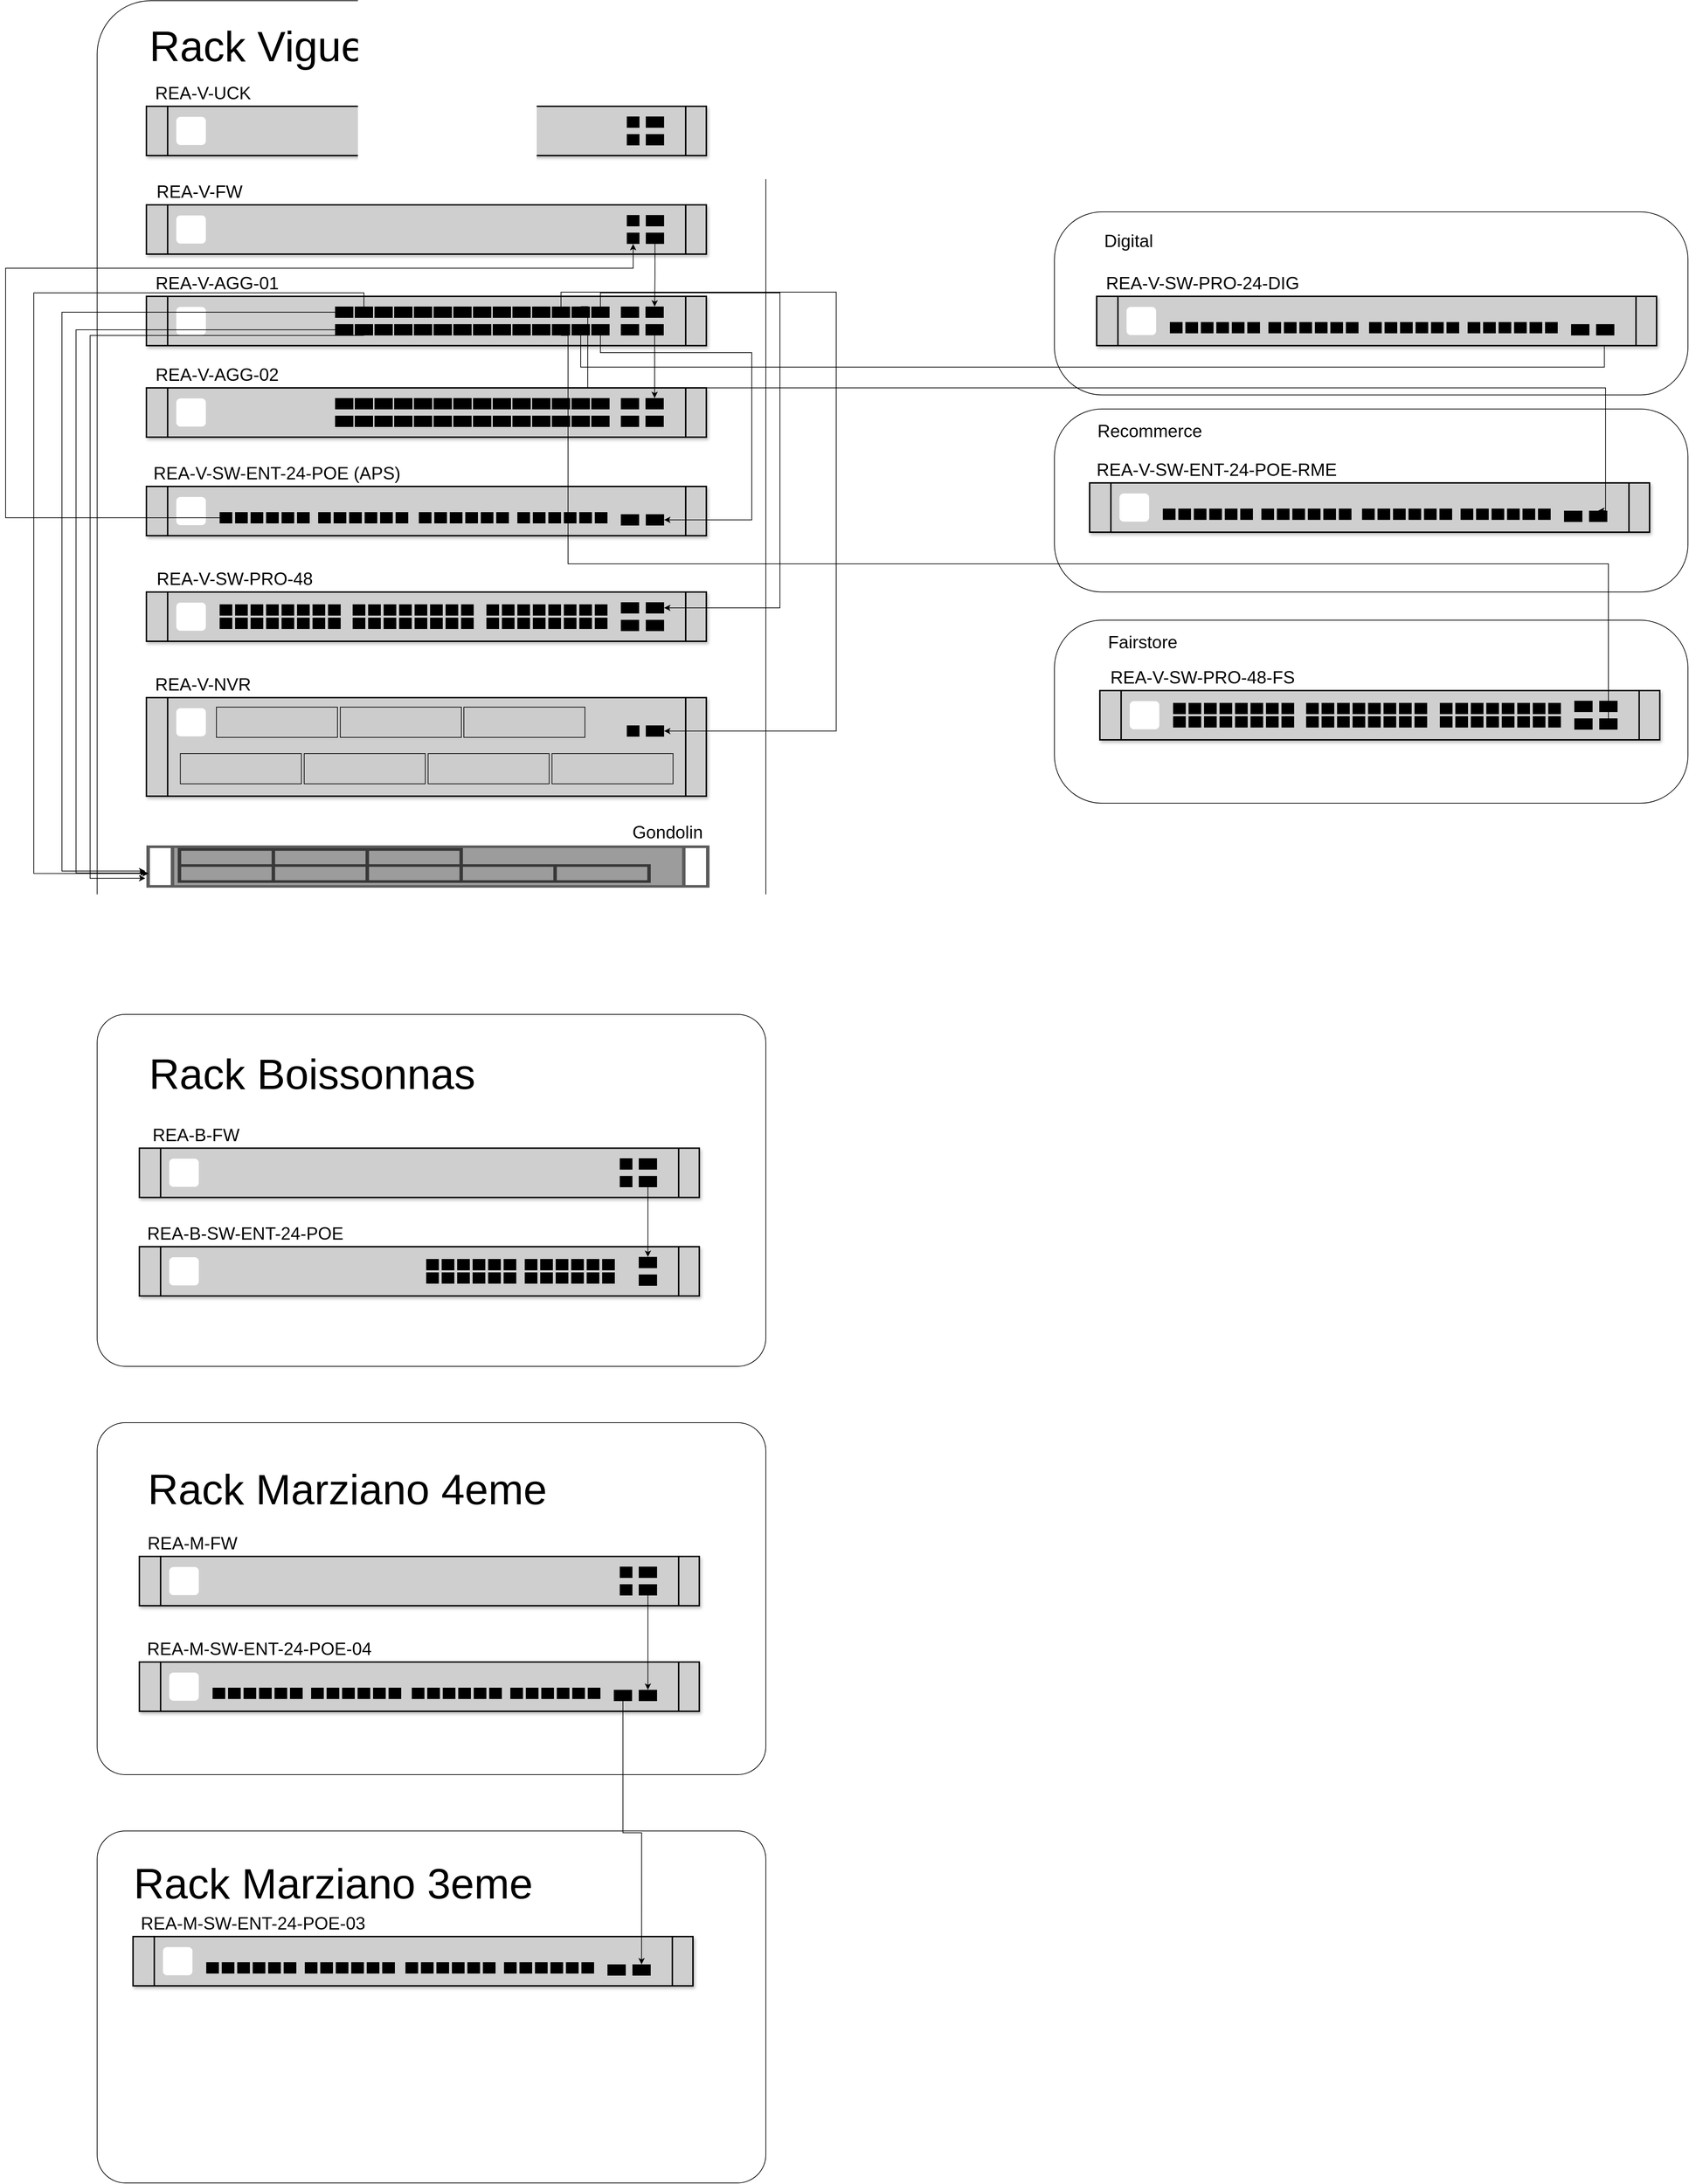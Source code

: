 <mxfile version="24.7.16">
  <diagram name="Page-1" id="KK2ve8-fcnVfR_LdyIlR">
    <mxGraphModel dx="1141" dy="599" grid="1" gridSize="10" guides="1" tooltips="1" connect="1" arrows="1" fold="1" page="1" pageScale="1" pageWidth="827" pageHeight="1169" math="0" shadow="0">
      <root>
        <mxCell id="0" />
        <mxCell id="1" parent="0" />
        <mxCell id="Equ55bX3IU3hU9m5Hj1D-1" value="" style="rounded=1;whiteSpace=wrap;html=1;arcSize=8;" vertex="1" parent="1">
          <mxGeometry x="160" y="40" width="950" height="1370" as="geometry" />
        </mxCell>
        <mxCell id="Equ55bX3IU3hU9m5Hj1D-2" value="" style="rounded=1;whiteSpace=wrap;html=1;arcSize=26;" vertex="1" parent="1">
          <mxGeometry x="1520" y="340" width="900" height="260" as="geometry" />
        </mxCell>
        <mxCell id="Equ55bX3IU3hU9m5Hj1D-3" value="" style="rounded=1;whiteSpace=wrap;html=1;arcSize=26;" vertex="1" parent="1">
          <mxGeometry x="1520" y="620" width="900" height="260" as="geometry" />
        </mxCell>
        <mxCell id="Equ55bX3IU3hU9m5Hj1D-4" value="" style="rounded=1;whiteSpace=wrap;html=1;arcSize=26;" vertex="1" parent="1">
          <mxGeometry x="1520" y="920" width="900" height="260" as="geometry" />
        </mxCell>
        <mxCell id="Equ55bX3IU3hU9m5Hj1D-5" value="" style="group" vertex="1" connectable="0" parent="1">
          <mxGeometry x="230" y="330" width="795.46" height="70" as="geometry" />
        </mxCell>
        <mxCell id="Equ55bX3IU3hU9m5Hj1D-6" value="" style="group" vertex="1" connectable="0" parent="Equ55bX3IU3hU9m5Hj1D-5">
          <mxGeometry width="795.46" height="70" as="geometry" />
        </mxCell>
        <mxCell id="Equ55bX3IU3hU9m5Hj1D-7" value="" style="rounded=0;whiteSpace=wrap;html=1;fillColor=#CFCFCF;strokeColor=#000000;shadow=1;aspect=fixed;strokeWidth=2;movable=1;resizable=1;rotatable=1;deletable=1;editable=1;locked=0;connectable=1;" vertex="1" parent="Equ55bX3IU3hU9m5Hj1D-6">
          <mxGeometry width="795.46" height="70" as="geometry" />
        </mxCell>
        <mxCell id="Equ55bX3IU3hU9m5Hj1D-8" value="" style="rounded=0;whiteSpace=wrap;html=1;fillColor=none;strokeColor=#000000;strokeWidth=2;movable=1;resizable=1;rotatable=1;deletable=1;editable=1;locked=0;connectable=1;" vertex="1" parent="Equ55bX3IU3hU9m5Hj1D-6">
          <mxGeometry x="30.19" width="736" height="70" as="geometry" />
        </mxCell>
        <mxCell id="Equ55bX3IU3hU9m5Hj1D-9" value="" style="group" vertex="1" connectable="0" parent="Equ55bX3IU3hU9m5Hj1D-5">
          <mxGeometry x="42.46" y="15" width="42" height="40" as="geometry" />
        </mxCell>
        <mxCell id="Equ55bX3IU3hU9m5Hj1D-10" value="" style="rounded=1;whiteSpace=wrap;html=1;fillColor=default;strokeColor=none;" vertex="1" parent="Equ55bX3IU3hU9m5Hj1D-9">
          <mxGeometry width="42" height="40" as="geometry" />
        </mxCell>
        <mxCell id="Equ55bX3IU3hU9m5Hj1D-11" value="" style="fontColor=#000000;verticalAlign=middle;verticalLabelPosition=middle;labelPosition=right;align=left;html=1;outlineConnect=0;fillColor=#d6d6d6;strokeColor=#999;gradientColor=none;gradientDirection=north;strokeWidth=2;shape=stencil(ZZExb8MgEIV/DWOQc6hJPaZpM3Xokrk6Y2JT2eCCXdqlv71HLlGCKoHgfe+E7h1C7WOPkxFQYZyMnoV6FgBfGCw2A2Egp2e4hoq1w9EwOjb2c7GzJfjqO892KsrVi6h2It8rofYnH0wX/OLawrjadsQu9xKD5kf6eZ6iUFR3oJVSklGji34J2kjtR4K/tEfTWqTzLfiPHAIOt7JCJNOQzr1GOp8CunZ1VcslzPtAQE6u4zjf3Mnq4VHWNaOfC9qAhHURGtRW1ptibPcoxygHQuTfTM6Uv+UM/gA=);labelBackgroundColor=none;shadow=0;glass=0;sketch=1;aspect=fixed;" vertex="1" parent="Equ55bX3IU3hU9m5Hj1D-9">
          <mxGeometry x="9" y="8" width="24" height="24" as="geometry" />
        </mxCell>
        <mxCell id="Equ55bX3IU3hU9m5Hj1D-12" value="" style="group" vertex="1" connectable="0" parent="Equ55bX3IU3hU9m5Hj1D-5">
          <mxGeometry x="709.46" y="14.5" width="26" height="41" as="geometry" />
        </mxCell>
        <mxCell id="Equ55bX3IU3hU9m5Hj1D-13" value="" style="group" vertex="1" connectable="0" parent="Equ55bX3IU3hU9m5Hj1D-12">
          <mxGeometry width="26" height="41" as="geometry" />
        </mxCell>
        <mxCell id="Equ55bX3IU3hU9m5Hj1D-14" value="" style="rounded=0;whiteSpace=wrap;html=1;fillColor=#000000;strokeColor=none;" vertex="1" parent="Equ55bX3IU3hU9m5Hj1D-13">
          <mxGeometry width="26" height="16" as="geometry" />
        </mxCell>
        <mxCell id="Equ55bX3IU3hU9m5Hj1D-15" value="" style="rounded=0;whiteSpace=wrap;html=1;fillColor=#000000;strokeColor=none;" vertex="1" parent="Equ55bX3IU3hU9m5Hj1D-13">
          <mxGeometry y="25" width="26" height="16" as="geometry" />
        </mxCell>
        <mxCell id="Equ55bX3IU3hU9m5Hj1D-16" value="" style="rounded=0;whiteSpace=wrap;html=1;fillColor=#000000;strokeColor=none;" vertex="1" parent="Equ55bX3IU3hU9m5Hj1D-5">
          <mxGeometry x="682.46" y="39.5" width="18" height="16" as="geometry" />
        </mxCell>
        <mxCell id="Equ55bX3IU3hU9m5Hj1D-17" value="" style="rounded=0;whiteSpace=wrap;html=1;fillColor=#000000;strokeColor=none;" vertex="1" parent="Equ55bX3IU3hU9m5Hj1D-5">
          <mxGeometry x="682.46" y="14.5" width="18" height="16" as="geometry" />
        </mxCell>
        <mxCell id="Equ55bX3IU3hU9m5Hj1D-18" value="" style="group" vertex="1" connectable="0" parent="1">
          <mxGeometry x="230" y="460" width="795.46" height="70" as="geometry" />
        </mxCell>
        <mxCell id="Equ55bX3IU3hU9m5Hj1D-19" value="" style="group" vertex="1" connectable="0" parent="Equ55bX3IU3hU9m5Hj1D-18">
          <mxGeometry width="795.46" height="70" as="geometry" />
        </mxCell>
        <mxCell id="Equ55bX3IU3hU9m5Hj1D-20" value="" style="rounded=0;whiteSpace=wrap;html=1;fillColor=#CFCFCF;strokeColor=#000000;shadow=1;aspect=fixed;strokeWidth=2;movable=1;resizable=1;rotatable=1;deletable=1;editable=1;locked=0;connectable=1;container=0;" vertex="1" parent="Equ55bX3IU3hU9m5Hj1D-19">
          <mxGeometry width="795.46" height="70" as="geometry" />
        </mxCell>
        <mxCell id="Equ55bX3IU3hU9m5Hj1D-21" value="" style="rounded=0;whiteSpace=wrap;html=1;fillColor=none;strokeColor=#000000;strokeWidth=2;container=0;" vertex="1" parent="Equ55bX3IU3hU9m5Hj1D-19">
          <mxGeometry x="30.19" width="736" height="70" as="geometry" />
        </mxCell>
        <mxCell id="Equ55bX3IU3hU9m5Hj1D-22" value="" style="group" vertex="1" connectable="0" parent="Equ55bX3IU3hU9m5Hj1D-18">
          <mxGeometry x="709" y="14.5" width="26" height="41" as="geometry" />
        </mxCell>
        <mxCell id="Equ55bX3IU3hU9m5Hj1D-23" value="" style="rounded=0;whiteSpace=wrap;html=1;fillColor=#000000;strokeColor=none;container=0;" vertex="1" parent="Equ55bX3IU3hU9m5Hj1D-22">
          <mxGeometry width="26" height="16" as="geometry" />
        </mxCell>
        <mxCell id="Equ55bX3IU3hU9m5Hj1D-24" value="" style="rounded=0;whiteSpace=wrap;html=1;fillColor=#000000;strokeColor=none;container=0;" vertex="1" parent="Equ55bX3IU3hU9m5Hj1D-22">
          <mxGeometry y="25" width="26" height="16" as="geometry" />
        </mxCell>
        <mxCell id="Equ55bX3IU3hU9m5Hj1D-25" value="" style="group" vertex="1" connectable="0" parent="Equ55bX3IU3hU9m5Hj1D-18">
          <mxGeometry x="674" y="14.5" width="26" height="41" as="geometry" />
        </mxCell>
        <mxCell id="Equ55bX3IU3hU9m5Hj1D-26" value="" style="rounded=0;whiteSpace=wrap;html=1;fillColor=#000000;strokeColor=none;container=0;" vertex="1" parent="Equ55bX3IU3hU9m5Hj1D-25">
          <mxGeometry width="26" height="16" as="geometry" />
        </mxCell>
        <mxCell id="Equ55bX3IU3hU9m5Hj1D-27" value="" style="rounded=0;whiteSpace=wrap;html=1;fillColor=#000000;strokeColor=none;container=0;" vertex="1" parent="Equ55bX3IU3hU9m5Hj1D-25">
          <mxGeometry y="25" width="26" height="16" as="geometry" />
        </mxCell>
        <mxCell id="Equ55bX3IU3hU9m5Hj1D-28" value="" style="group" vertex="1" connectable="0" parent="Equ55bX3IU3hU9m5Hj1D-18">
          <mxGeometry x="42.46" y="15" width="42" height="40" as="geometry" />
        </mxCell>
        <mxCell id="Equ55bX3IU3hU9m5Hj1D-29" value="" style="rounded=1;whiteSpace=wrap;html=1;fillColor=default;strokeColor=none;container=0;" vertex="1" parent="Equ55bX3IU3hU9m5Hj1D-28">
          <mxGeometry width="42" height="40" as="geometry" />
        </mxCell>
        <mxCell id="Equ55bX3IU3hU9m5Hj1D-30" value="" style="fontColor=#000000;verticalAlign=middle;verticalLabelPosition=middle;labelPosition=right;align=left;html=1;outlineConnect=0;fillColor=#d6d6d6;strokeColor=#999;gradientColor=none;gradientDirection=north;strokeWidth=2;shape=stencil(ZZExb8MgEIV/DWOQc6hJPaZpM3Xokrk6Y2JT2eCCXdqlv71HLlGCKoHgfe+E7h1C7WOPkxFQYZyMnoV6FgBfGCw2A2Egp2e4hoq1w9EwOjb2c7GzJfjqO892KsrVi6h2It8rofYnH0wX/OLawrjadsQu9xKD5kf6eZ6iUFR3oJVSklGji34J2kjtR4K/tEfTWqTzLfiPHAIOt7JCJNOQzr1GOp8CunZ1VcslzPtAQE6u4zjf3Mnq4VHWNaOfC9qAhHURGtRW1ptibPcoxygHQuTfTM6Uv+UM/gA=);labelBackgroundColor=none;shadow=0;glass=0;sketch=1;aspect=fixed;container=0;" vertex="1" parent="Equ55bX3IU3hU9m5Hj1D-28">
          <mxGeometry x="9" y="8" width="24" height="24" as="geometry" />
        </mxCell>
        <mxCell id="Equ55bX3IU3hU9m5Hj1D-31" value="" style="group" vertex="1" connectable="0" parent="Equ55bX3IU3hU9m5Hj1D-18">
          <mxGeometry x="268" y="14.5" width="390" height="41" as="geometry" />
        </mxCell>
        <mxCell id="Equ55bX3IU3hU9m5Hj1D-32" value="" style="rounded=0;whiteSpace=wrap;html=1;fillColor=#000000;strokeColor=none;container=0;" vertex="1" parent="Equ55bX3IU3hU9m5Hj1D-31">
          <mxGeometry x="364" width="26" height="16" as="geometry" />
        </mxCell>
        <mxCell id="Equ55bX3IU3hU9m5Hj1D-33" value="" style="rounded=0;whiteSpace=wrap;html=1;fillColor=#000000;strokeColor=none;container=0;" vertex="1" parent="Equ55bX3IU3hU9m5Hj1D-31">
          <mxGeometry x="364" y="25" width="26" height="16" as="geometry" />
        </mxCell>
        <mxCell id="Equ55bX3IU3hU9m5Hj1D-34" value="" style="rounded=0;whiteSpace=wrap;html=1;fillColor=#000000;strokeColor=none;container=0;" vertex="1" parent="Equ55bX3IU3hU9m5Hj1D-31">
          <mxGeometry x="336" width="26" height="16" as="geometry" />
        </mxCell>
        <mxCell id="Equ55bX3IU3hU9m5Hj1D-35" style="edgeStyle=orthogonalEdgeStyle;rounded=0;orthogonalLoop=1;jettySize=auto;html=1;exitX=0.5;exitY=1;exitDx=0;exitDy=0;" edge="1" parent="Equ55bX3IU3hU9m5Hj1D-31" source="Equ55bX3IU3hU9m5Hj1D-36">
          <mxGeometry relative="1" as="geometry">
            <mxPoint x="1803.25" y="35.5" as="targetPoint" />
            <Array as="points">
              <mxPoint x="349" y="86" />
              <mxPoint x="1803" y="86" />
            </Array>
          </mxGeometry>
        </mxCell>
        <mxCell id="Equ55bX3IU3hU9m5Hj1D-36" value="" style="rounded=0;whiteSpace=wrap;html=1;fillColor=#000000;strokeColor=none;container=0;" vertex="1" parent="Equ55bX3IU3hU9m5Hj1D-31">
          <mxGeometry x="336" y="25" width="26" height="16" as="geometry" />
        </mxCell>
        <mxCell id="Equ55bX3IU3hU9m5Hj1D-37" value="" style="rounded=0;whiteSpace=wrap;html=1;fillColor=#000000;strokeColor=none;container=0;" vertex="1" parent="Equ55bX3IU3hU9m5Hj1D-31">
          <mxGeometry x="308" width="26" height="16" as="geometry" />
        </mxCell>
        <mxCell id="Equ55bX3IU3hU9m5Hj1D-38" value="" style="rounded=0;whiteSpace=wrap;html=1;fillColor=#000000;strokeColor=none;container=0;" vertex="1" parent="Equ55bX3IU3hU9m5Hj1D-31">
          <mxGeometry x="308" y="25" width="26" height="16" as="geometry" />
        </mxCell>
        <mxCell id="Equ55bX3IU3hU9m5Hj1D-39" value="" style="rounded=0;whiteSpace=wrap;html=1;fillColor=#000000;strokeColor=none;container=0;" vertex="1" parent="Equ55bX3IU3hU9m5Hj1D-31">
          <mxGeometry x="280" width="26" height="16" as="geometry" />
        </mxCell>
        <mxCell id="Equ55bX3IU3hU9m5Hj1D-40" value="" style="rounded=0;whiteSpace=wrap;html=1;fillColor=#000000;strokeColor=none;container=0;" vertex="1" parent="Equ55bX3IU3hU9m5Hj1D-31">
          <mxGeometry x="280" y="25" width="26" height="16" as="geometry" />
        </mxCell>
        <mxCell id="Equ55bX3IU3hU9m5Hj1D-41" value="" style="rounded=0;whiteSpace=wrap;html=1;fillColor=#000000;strokeColor=none;container=0;" vertex="1" parent="Equ55bX3IU3hU9m5Hj1D-31">
          <mxGeometry x="252" width="26" height="16" as="geometry" />
        </mxCell>
        <mxCell id="Equ55bX3IU3hU9m5Hj1D-42" value="" style="rounded=0;whiteSpace=wrap;html=1;fillColor=#000000;strokeColor=none;container=0;" vertex="1" parent="Equ55bX3IU3hU9m5Hj1D-31">
          <mxGeometry x="252" y="25" width="26" height="16" as="geometry" />
        </mxCell>
        <mxCell id="Equ55bX3IU3hU9m5Hj1D-43" value="" style="rounded=0;whiteSpace=wrap;html=1;fillColor=#000000;strokeColor=none;container=0;" vertex="1" parent="Equ55bX3IU3hU9m5Hj1D-31">
          <mxGeometry x="224" width="26" height="16" as="geometry" />
        </mxCell>
        <mxCell id="Equ55bX3IU3hU9m5Hj1D-44" value="" style="rounded=0;whiteSpace=wrap;html=1;fillColor=#000000;strokeColor=none;container=0;" vertex="1" parent="Equ55bX3IU3hU9m5Hj1D-31">
          <mxGeometry x="224" y="25" width="26" height="16" as="geometry" />
        </mxCell>
        <mxCell id="Equ55bX3IU3hU9m5Hj1D-45" value="" style="rounded=0;whiteSpace=wrap;html=1;fillColor=#000000;strokeColor=none;container=0;" vertex="1" parent="Equ55bX3IU3hU9m5Hj1D-31">
          <mxGeometry x="196" width="26" height="16" as="geometry" />
        </mxCell>
        <mxCell id="Equ55bX3IU3hU9m5Hj1D-46" value="" style="rounded=0;whiteSpace=wrap;html=1;fillColor=#000000;strokeColor=none;container=0;" vertex="1" parent="Equ55bX3IU3hU9m5Hj1D-31">
          <mxGeometry x="196" y="25" width="26" height="16" as="geometry" />
        </mxCell>
        <mxCell id="Equ55bX3IU3hU9m5Hj1D-47" value="" style="rounded=0;whiteSpace=wrap;html=1;fillColor=#000000;strokeColor=none;container=0;" vertex="1" parent="Equ55bX3IU3hU9m5Hj1D-31">
          <mxGeometry x="168" width="26" height="16" as="geometry" />
        </mxCell>
        <mxCell id="Equ55bX3IU3hU9m5Hj1D-48" value="" style="rounded=0;whiteSpace=wrap;html=1;fillColor=#000000;strokeColor=none;container=0;" vertex="1" parent="Equ55bX3IU3hU9m5Hj1D-31">
          <mxGeometry x="168" y="25" width="26" height="16" as="geometry" />
        </mxCell>
        <mxCell id="Equ55bX3IU3hU9m5Hj1D-49" value="" style="rounded=0;whiteSpace=wrap;html=1;fillColor=#000000;strokeColor=none;container=0;" vertex="1" parent="Equ55bX3IU3hU9m5Hj1D-31">
          <mxGeometry x="140" width="26" height="16" as="geometry" />
        </mxCell>
        <mxCell id="Equ55bX3IU3hU9m5Hj1D-50" value="" style="rounded=0;whiteSpace=wrap;html=1;fillColor=#000000;strokeColor=none;container=0;" vertex="1" parent="Equ55bX3IU3hU9m5Hj1D-31">
          <mxGeometry x="140" y="25" width="26" height="16" as="geometry" />
        </mxCell>
        <mxCell id="Equ55bX3IU3hU9m5Hj1D-51" value="" style="rounded=0;whiteSpace=wrap;html=1;fillColor=#000000;strokeColor=none;container=0;" vertex="1" parent="Equ55bX3IU3hU9m5Hj1D-31">
          <mxGeometry x="112" width="26" height="16" as="geometry" />
        </mxCell>
        <mxCell id="Equ55bX3IU3hU9m5Hj1D-52" value="" style="rounded=0;whiteSpace=wrap;html=1;fillColor=#000000;strokeColor=none;container=0;" vertex="1" parent="Equ55bX3IU3hU9m5Hj1D-31">
          <mxGeometry x="112" y="25" width="26" height="16" as="geometry" />
        </mxCell>
        <mxCell id="Equ55bX3IU3hU9m5Hj1D-53" value="" style="rounded=0;whiteSpace=wrap;html=1;fillColor=#000000;strokeColor=none;container=0;" vertex="1" parent="Equ55bX3IU3hU9m5Hj1D-31">
          <mxGeometry x="84" width="26" height="16" as="geometry" />
        </mxCell>
        <mxCell id="Equ55bX3IU3hU9m5Hj1D-54" value="" style="rounded=0;whiteSpace=wrap;html=1;fillColor=#000000;strokeColor=none;container=0;" vertex="1" parent="Equ55bX3IU3hU9m5Hj1D-31">
          <mxGeometry x="84" y="25" width="26" height="16" as="geometry" />
        </mxCell>
        <mxCell id="Equ55bX3IU3hU9m5Hj1D-55" value="" style="rounded=0;whiteSpace=wrap;html=1;fillColor=#000000;strokeColor=none;container=0;" vertex="1" parent="Equ55bX3IU3hU9m5Hj1D-31">
          <mxGeometry x="56" width="26" height="16" as="geometry" />
        </mxCell>
        <mxCell id="Equ55bX3IU3hU9m5Hj1D-56" value="" style="rounded=0;whiteSpace=wrap;html=1;fillColor=#000000;strokeColor=none;container=0;" vertex="1" parent="Equ55bX3IU3hU9m5Hj1D-31">
          <mxGeometry x="56" y="25" width="26" height="16" as="geometry" />
        </mxCell>
        <mxCell id="Equ55bX3IU3hU9m5Hj1D-57" value="" style="rounded=0;whiteSpace=wrap;html=1;fillColor=#000000;strokeColor=none;container=0;" vertex="1" parent="Equ55bX3IU3hU9m5Hj1D-31">
          <mxGeometry x="28" width="26" height="16" as="geometry" />
        </mxCell>
        <mxCell id="Equ55bX3IU3hU9m5Hj1D-58" value="" style="rounded=0;whiteSpace=wrap;html=1;fillColor=#000000;strokeColor=none;container=0;" vertex="1" parent="Equ55bX3IU3hU9m5Hj1D-31">
          <mxGeometry x="28" y="25" width="26" height="16" as="geometry" />
        </mxCell>
        <mxCell id="Equ55bX3IU3hU9m5Hj1D-59" value="" style="rounded=0;whiteSpace=wrap;html=1;fillColor=#000000;strokeColor=none;container=0;" vertex="1" parent="Equ55bX3IU3hU9m5Hj1D-31">
          <mxGeometry width="26" height="16" as="geometry" />
        </mxCell>
        <mxCell id="Equ55bX3IU3hU9m5Hj1D-60" value="" style="rounded=0;whiteSpace=wrap;html=1;fillColor=#000000;strokeColor=none;container=0;" vertex="1" parent="Equ55bX3IU3hU9m5Hj1D-31">
          <mxGeometry y="25" width="26" height="16" as="geometry" />
        </mxCell>
        <mxCell id="Equ55bX3IU3hU9m5Hj1D-61" value="" style="group" vertex="1" connectable="0" parent="1">
          <mxGeometry x="230" y="880" width="795.46" height="70" as="geometry" />
        </mxCell>
        <mxCell id="Equ55bX3IU3hU9m5Hj1D-62" value="" style="group" vertex="1" connectable="0" parent="Equ55bX3IU3hU9m5Hj1D-61">
          <mxGeometry width="795.46" height="70" as="geometry" />
        </mxCell>
        <mxCell id="Equ55bX3IU3hU9m5Hj1D-63" value="" style="rounded=0;whiteSpace=wrap;html=1;fillColor=#CFCFCF;strokeColor=#000000;shadow=1;aspect=fixed;strokeWidth=2;movable=1;resizable=1;rotatable=1;deletable=1;editable=1;locked=0;connectable=1;container=0;" vertex="1" parent="Equ55bX3IU3hU9m5Hj1D-62">
          <mxGeometry width="795.46" height="70" as="geometry" />
        </mxCell>
        <mxCell id="Equ55bX3IU3hU9m5Hj1D-64" value="" style="rounded=0;whiteSpace=wrap;html=1;fillColor=none;strokeColor=#000000;strokeWidth=2;container=0;" vertex="1" parent="Equ55bX3IU3hU9m5Hj1D-62">
          <mxGeometry x="30.19" width="736" height="70" as="geometry" />
        </mxCell>
        <mxCell id="Equ55bX3IU3hU9m5Hj1D-65" value="" style="group" vertex="1" connectable="0" parent="Equ55bX3IU3hU9m5Hj1D-61">
          <mxGeometry x="709.46" y="14.5" width="26" height="41" as="geometry" />
        </mxCell>
        <mxCell id="Equ55bX3IU3hU9m5Hj1D-66" value="" style="rounded=0;whiteSpace=wrap;html=1;fillColor=#000000;strokeColor=none;container=0;" vertex="1" parent="Equ55bX3IU3hU9m5Hj1D-65">
          <mxGeometry width="26" height="16" as="geometry" />
        </mxCell>
        <mxCell id="Equ55bX3IU3hU9m5Hj1D-67" value="" style="rounded=0;whiteSpace=wrap;html=1;fillColor=#000000;strokeColor=none;container=0;" vertex="1" parent="Equ55bX3IU3hU9m5Hj1D-65">
          <mxGeometry y="25" width="26" height="16" as="geometry" />
        </mxCell>
        <mxCell id="Equ55bX3IU3hU9m5Hj1D-68" value="" style="group" vertex="1" connectable="0" parent="Equ55bX3IU3hU9m5Hj1D-61">
          <mxGeometry x="674" y="14.5" width="26" height="41" as="geometry" />
        </mxCell>
        <mxCell id="Equ55bX3IU3hU9m5Hj1D-69" value="" style="rounded=0;whiteSpace=wrap;html=1;fillColor=#000000;strokeColor=none;container=0;" vertex="1" parent="Equ55bX3IU3hU9m5Hj1D-68">
          <mxGeometry width="26" height="16" as="geometry" />
        </mxCell>
        <mxCell id="Equ55bX3IU3hU9m5Hj1D-70" value="" style="rounded=0;whiteSpace=wrap;html=1;fillColor=#000000;strokeColor=none;container=0;" vertex="1" parent="Equ55bX3IU3hU9m5Hj1D-68">
          <mxGeometry y="25" width="26" height="16" as="geometry" />
        </mxCell>
        <mxCell id="Equ55bX3IU3hU9m5Hj1D-71" value="" style="group" vertex="1" connectable="0" parent="Equ55bX3IU3hU9m5Hj1D-61">
          <mxGeometry x="42.46" y="15" width="42" height="40" as="geometry" />
        </mxCell>
        <mxCell id="Equ55bX3IU3hU9m5Hj1D-72" value="" style="rounded=1;whiteSpace=wrap;html=1;fillColor=default;strokeColor=none;container=0;" vertex="1" parent="Equ55bX3IU3hU9m5Hj1D-71">
          <mxGeometry width="42" height="40" as="geometry" />
        </mxCell>
        <mxCell id="Equ55bX3IU3hU9m5Hj1D-73" value="" style="fontColor=#000000;verticalAlign=middle;verticalLabelPosition=middle;labelPosition=right;align=left;html=1;outlineConnect=0;fillColor=#d6d6d6;strokeColor=#999;gradientColor=none;gradientDirection=north;strokeWidth=2;shape=stencil(ZZExb8MgEIV/DWOQc6hJPaZpM3Xokrk6Y2JT2eCCXdqlv71HLlGCKoHgfe+E7h1C7WOPkxFQYZyMnoV6FgBfGCw2A2Egp2e4hoq1w9EwOjb2c7GzJfjqO892KsrVi6h2It8rofYnH0wX/OLawrjadsQu9xKD5kf6eZ6iUFR3oJVSklGji34J2kjtR4K/tEfTWqTzLfiPHAIOt7JCJNOQzr1GOp8CunZ1VcslzPtAQE6u4zjf3Mnq4VHWNaOfC9qAhHURGtRW1ptibPcoxygHQuTfTM6Uv+UM/gA=);labelBackgroundColor=none;shadow=0;glass=0;sketch=1;aspect=fixed;container=0;" vertex="1" parent="Equ55bX3IU3hU9m5Hj1D-71">
          <mxGeometry x="9" y="8" width="24" height="24" as="geometry" />
        </mxCell>
        <mxCell id="Equ55bX3IU3hU9m5Hj1D-74" value="" style="group" vertex="1" connectable="0" parent="Equ55bX3IU3hU9m5Hj1D-61">
          <mxGeometry x="104" y="17.5" width="172" height="35" as="geometry" />
        </mxCell>
        <mxCell id="Equ55bX3IU3hU9m5Hj1D-75" value="" style="rounded=0;whiteSpace=wrap;html=1;fillColor=#000000;strokeColor=none;" vertex="1" parent="Equ55bX3IU3hU9m5Hj1D-74">
          <mxGeometry x="110" width="18" height="16" as="geometry" />
        </mxCell>
        <mxCell id="Equ55bX3IU3hU9m5Hj1D-76" value="" style="rounded=0;whiteSpace=wrap;html=1;fillColor=#000000;strokeColor=none;" vertex="1" parent="Equ55bX3IU3hU9m5Hj1D-74">
          <mxGeometry x="88" width="18" height="16" as="geometry" />
        </mxCell>
        <mxCell id="Equ55bX3IU3hU9m5Hj1D-77" value="" style="rounded=0;whiteSpace=wrap;html=1;fillColor=#000000;strokeColor=none;" vertex="1" parent="Equ55bX3IU3hU9m5Hj1D-74">
          <mxGeometry x="66" width="18" height="16" as="geometry" />
        </mxCell>
        <mxCell id="Equ55bX3IU3hU9m5Hj1D-78" value="" style="rounded=0;whiteSpace=wrap;html=1;fillColor=#000000;strokeColor=none;" vertex="1" parent="Equ55bX3IU3hU9m5Hj1D-74">
          <mxGeometry x="44" width="18" height="16" as="geometry" />
        </mxCell>
        <mxCell id="Equ55bX3IU3hU9m5Hj1D-79" value="" style="rounded=0;whiteSpace=wrap;html=1;fillColor=#000000;strokeColor=none;" vertex="1" parent="Equ55bX3IU3hU9m5Hj1D-74">
          <mxGeometry x="22" width="18" height="16" as="geometry" />
        </mxCell>
        <mxCell id="Equ55bX3IU3hU9m5Hj1D-80" value="" style="rounded=0;whiteSpace=wrap;html=1;fillColor=#000000;strokeColor=none;" vertex="1" parent="Equ55bX3IU3hU9m5Hj1D-74">
          <mxGeometry width="18" height="16" as="geometry" />
        </mxCell>
        <mxCell id="Equ55bX3IU3hU9m5Hj1D-81" value="" style="rounded=0;whiteSpace=wrap;html=1;fillColor=#000000;strokeColor=none;" vertex="1" parent="Equ55bX3IU3hU9m5Hj1D-74">
          <mxGeometry y="19" width="18" height="16" as="geometry" />
        </mxCell>
        <mxCell id="Equ55bX3IU3hU9m5Hj1D-82" value="" style="rounded=0;whiteSpace=wrap;html=1;fillColor=#000000;strokeColor=none;" vertex="1" parent="Equ55bX3IU3hU9m5Hj1D-74">
          <mxGeometry x="22" y="19" width="18" height="16" as="geometry" />
        </mxCell>
        <mxCell id="Equ55bX3IU3hU9m5Hj1D-83" value="" style="rounded=0;whiteSpace=wrap;html=1;fillColor=#000000;strokeColor=none;" vertex="1" parent="Equ55bX3IU3hU9m5Hj1D-74">
          <mxGeometry x="44" y="19" width="18" height="16" as="geometry" />
        </mxCell>
        <mxCell id="Equ55bX3IU3hU9m5Hj1D-84" value="" style="rounded=0;whiteSpace=wrap;html=1;fillColor=#000000;strokeColor=none;" vertex="1" parent="Equ55bX3IU3hU9m5Hj1D-74">
          <mxGeometry x="66" y="19" width="18" height="16" as="geometry" />
        </mxCell>
        <mxCell id="Equ55bX3IU3hU9m5Hj1D-85" value="" style="rounded=0;whiteSpace=wrap;html=1;fillColor=#000000;strokeColor=none;" vertex="1" parent="Equ55bX3IU3hU9m5Hj1D-74">
          <mxGeometry x="88" y="19" width="18" height="16" as="geometry" />
        </mxCell>
        <mxCell id="Equ55bX3IU3hU9m5Hj1D-86" value="" style="rounded=0;whiteSpace=wrap;html=1;fillColor=#000000;strokeColor=none;" vertex="1" parent="Equ55bX3IU3hU9m5Hj1D-74">
          <mxGeometry x="110" y="19" width="18" height="16" as="geometry" />
        </mxCell>
        <mxCell id="Equ55bX3IU3hU9m5Hj1D-87" value="" style="rounded=0;whiteSpace=wrap;html=1;fillColor=#000000;strokeColor=none;" vertex="1" parent="Equ55bX3IU3hU9m5Hj1D-74">
          <mxGeometry x="132" width="18" height="16" as="geometry" />
        </mxCell>
        <mxCell id="Equ55bX3IU3hU9m5Hj1D-88" value="" style="rounded=0;whiteSpace=wrap;html=1;fillColor=#000000;strokeColor=none;" vertex="1" parent="Equ55bX3IU3hU9m5Hj1D-74">
          <mxGeometry x="132" y="19" width="18" height="16" as="geometry" />
        </mxCell>
        <mxCell id="Equ55bX3IU3hU9m5Hj1D-89" value="" style="rounded=0;whiteSpace=wrap;html=1;fillColor=#000000;strokeColor=none;" vertex="1" parent="Equ55bX3IU3hU9m5Hj1D-74">
          <mxGeometry x="154" width="18" height="16" as="geometry" />
        </mxCell>
        <mxCell id="Equ55bX3IU3hU9m5Hj1D-90" value="" style="rounded=0;whiteSpace=wrap;html=1;fillColor=#000000;strokeColor=none;" vertex="1" parent="Equ55bX3IU3hU9m5Hj1D-74">
          <mxGeometry x="154" y="19" width="18" height="16" as="geometry" />
        </mxCell>
        <mxCell id="Equ55bX3IU3hU9m5Hj1D-91" value="" style="group" vertex="1" connectable="0" parent="Equ55bX3IU3hU9m5Hj1D-61">
          <mxGeometry x="483" y="17.5" width="172" height="35" as="geometry" />
        </mxCell>
        <mxCell id="Equ55bX3IU3hU9m5Hj1D-92" value="" style="rounded=0;whiteSpace=wrap;html=1;fillColor=#000000;strokeColor=none;" vertex="1" parent="Equ55bX3IU3hU9m5Hj1D-91">
          <mxGeometry x="110" width="18" height="16" as="geometry" />
        </mxCell>
        <mxCell id="Equ55bX3IU3hU9m5Hj1D-93" value="" style="rounded=0;whiteSpace=wrap;html=1;fillColor=#000000;strokeColor=none;" vertex="1" parent="Equ55bX3IU3hU9m5Hj1D-91">
          <mxGeometry x="88" width="18" height="16" as="geometry" />
        </mxCell>
        <mxCell id="Equ55bX3IU3hU9m5Hj1D-94" value="" style="rounded=0;whiteSpace=wrap;html=1;fillColor=#000000;strokeColor=none;" vertex="1" parent="Equ55bX3IU3hU9m5Hj1D-91">
          <mxGeometry x="66" width="18" height="16" as="geometry" />
        </mxCell>
        <mxCell id="Equ55bX3IU3hU9m5Hj1D-95" value="" style="rounded=0;whiteSpace=wrap;html=1;fillColor=#000000;strokeColor=none;" vertex="1" parent="Equ55bX3IU3hU9m5Hj1D-91">
          <mxGeometry x="44" width="18" height="16" as="geometry" />
        </mxCell>
        <mxCell id="Equ55bX3IU3hU9m5Hj1D-96" value="" style="rounded=0;whiteSpace=wrap;html=1;fillColor=#000000;strokeColor=none;" vertex="1" parent="Equ55bX3IU3hU9m5Hj1D-91">
          <mxGeometry x="22" width="18" height="16" as="geometry" />
        </mxCell>
        <mxCell id="Equ55bX3IU3hU9m5Hj1D-97" value="" style="rounded=0;whiteSpace=wrap;html=1;fillColor=#000000;strokeColor=none;" vertex="1" parent="Equ55bX3IU3hU9m5Hj1D-91">
          <mxGeometry width="18" height="16" as="geometry" />
        </mxCell>
        <mxCell id="Equ55bX3IU3hU9m5Hj1D-98" value="" style="rounded=0;whiteSpace=wrap;html=1;fillColor=#000000;strokeColor=none;" vertex="1" parent="Equ55bX3IU3hU9m5Hj1D-91">
          <mxGeometry y="19" width="18" height="16" as="geometry" />
        </mxCell>
        <mxCell id="Equ55bX3IU3hU9m5Hj1D-99" value="" style="rounded=0;whiteSpace=wrap;html=1;fillColor=#000000;strokeColor=none;" vertex="1" parent="Equ55bX3IU3hU9m5Hj1D-91">
          <mxGeometry x="22" y="19" width="18" height="16" as="geometry" />
        </mxCell>
        <mxCell id="Equ55bX3IU3hU9m5Hj1D-100" value="" style="rounded=0;whiteSpace=wrap;html=1;fillColor=#000000;strokeColor=none;" vertex="1" parent="Equ55bX3IU3hU9m5Hj1D-91">
          <mxGeometry x="44" y="19" width="18" height="16" as="geometry" />
        </mxCell>
        <mxCell id="Equ55bX3IU3hU9m5Hj1D-101" value="" style="rounded=0;whiteSpace=wrap;html=1;fillColor=#000000;strokeColor=none;" vertex="1" parent="Equ55bX3IU3hU9m5Hj1D-91">
          <mxGeometry x="66" y="19" width="18" height="16" as="geometry" />
        </mxCell>
        <mxCell id="Equ55bX3IU3hU9m5Hj1D-102" value="" style="rounded=0;whiteSpace=wrap;html=1;fillColor=#000000;strokeColor=none;" vertex="1" parent="Equ55bX3IU3hU9m5Hj1D-91">
          <mxGeometry x="88" y="19" width="18" height="16" as="geometry" />
        </mxCell>
        <mxCell id="Equ55bX3IU3hU9m5Hj1D-103" value="" style="rounded=0;whiteSpace=wrap;html=1;fillColor=#000000;strokeColor=none;" vertex="1" parent="Equ55bX3IU3hU9m5Hj1D-91">
          <mxGeometry x="110" y="19" width="18" height="16" as="geometry" />
        </mxCell>
        <mxCell id="Equ55bX3IU3hU9m5Hj1D-104" value="" style="rounded=0;whiteSpace=wrap;html=1;fillColor=#000000;strokeColor=none;" vertex="1" parent="Equ55bX3IU3hU9m5Hj1D-91">
          <mxGeometry x="132" width="18" height="16" as="geometry" />
        </mxCell>
        <mxCell id="Equ55bX3IU3hU9m5Hj1D-105" value="" style="rounded=0;whiteSpace=wrap;html=1;fillColor=#000000;strokeColor=none;" vertex="1" parent="Equ55bX3IU3hU9m5Hj1D-91">
          <mxGeometry x="132" y="19" width="18" height="16" as="geometry" />
        </mxCell>
        <mxCell id="Equ55bX3IU3hU9m5Hj1D-106" value="" style="rounded=0;whiteSpace=wrap;html=1;fillColor=#000000;strokeColor=none;" vertex="1" parent="Equ55bX3IU3hU9m5Hj1D-91">
          <mxGeometry x="154" width="18" height="16" as="geometry" />
        </mxCell>
        <mxCell id="Equ55bX3IU3hU9m5Hj1D-107" value="" style="rounded=0;whiteSpace=wrap;html=1;fillColor=#000000;strokeColor=none;" vertex="1" parent="Equ55bX3IU3hU9m5Hj1D-91">
          <mxGeometry x="154" y="19" width="18" height="16" as="geometry" />
        </mxCell>
        <mxCell id="Equ55bX3IU3hU9m5Hj1D-108" value="" style="group" vertex="1" connectable="0" parent="Equ55bX3IU3hU9m5Hj1D-61">
          <mxGeometry x="293" y="17.5" width="172" height="35" as="geometry" />
        </mxCell>
        <mxCell id="Equ55bX3IU3hU9m5Hj1D-109" value="" style="rounded=0;whiteSpace=wrap;html=1;fillColor=#000000;strokeColor=none;" vertex="1" parent="Equ55bX3IU3hU9m5Hj1D-108">
          <mxGeometry x="110" width="18" height="16" as="geometry" />
        </mxCell>
        <mxCell id="Equ55bX3IU3hU9m5Hj1D-110" value="" style="rounded=0;whiteSpace=wrap;html=1;fillColor=#000000;strokeColor=none;" vertex="1" parent="Equ55bX3IU3hU9m5Hj1D-108">
          <mxGeometry x="88" width="18" height="16" as="geometry" />
        </mxCell>
        <mxCell id="Equ55bX3IU3hU9m5Hj1D-111" value="" style="rounded=0;whiteSpace=wrap;html=1;fillColor=#000000;strokeColor=none;" vertex="1" parent="Equ55bX3IU3hU9m5Hj1D-108">
          <mxGeometry x="66" width="18" height="16" as="geometry" />
        </mxCell>
        <mxCell id="Equ55bX3IU3hU9m5Hj1D-112" value="" style="rounded=0;whiteSpace=wrap;html=1;fillColor=#000000;strokeColor=none;" vertex="1" parent="Equ55bX3IU3hU9m5Hj1D-108">
          <mxGeometry x="44" width="18" height="16" as="geometry" />
        </mxCell>
        <mxCell id="Equ55bX3IU3hU9m5Hj1D-113" value="" style="rounded=0;whiteSpace=wrap;html=1;fillColor=#000000;strokeColor=none;" vertex="1" parent="Equ55bX3IU3hU9m5Hj1D-108">
          <mxGeometry x="22" width="18" height="16" as="geometry" />
        </mxCell>
        <mxCell id="Equ55bX3IU3hU9m5Hj1D-114" value="" style="rounded=0;whiteSpace=wrap;html=1;fillColor=#000000;strokeColor=none;" vertex="1" parent="Equ55bX3IU3hU9m5Hj1D-108">
          <mxGeometry width="18" height="16" as="geometry" />
        </mxCell>
        <mxCell id="Equ55bX3IU3hU9m5Hj1D-115" value="" style="rounded=0;whiteSpace=wrap;html=1;fillColor=#000000;strokeColor=none;" vertex="1" parent="Equ55bX3IU3hU9m5Hj1D-108">
          <mxGeometry y="19" width="18" height="16" as="geometry" />
        </mxCell>
        <mxCell id="Equ55bX3IU3hU9m5Hj1D-116" value="" style="rounded=0;whiteSpace=wrap;html=1;fillColor=#000000;strokeColor=none;" vertex="1" parent="Equ55bX3IU3hU9m5Hj1D-108">
          <mxGeometry x="22" y="19" width="18" height="16" as="geometry" />
        </mxCell>
        <mxCell id="Equ55bX3IU3hU9m5Hj1D-117" value="" style="rounded=0;whiteSpace=wrap;html=1;fillColor=#000000;strokeColor=none;" vertex="1" parent="Equ55bX3IU3hU9m5Hj1D-108">
          <mxGeometry x="44" y="19" width="18" height="16" as="geometry" />
        </mxCell>
        <mxCell id="Equ55bX3IU3hU9m5Hj1D-118" value="" style="rounded=0;whiteSpace=wrap;html=1;fillColor=#000000;strokeColor=none;" vertex="1" parent="Equ55bX3IU3hU9m5Hj1D-108">
          <mxGeometry x="66" y="19" width="18" height="16" as="geometry" />
        </mxCell>
        <mxCell id="Equ55bX3IU3hU9m5Hj1D-119" value="" style="rounded=0;whiteSpace=wrap;html=1;fillColor=#000000;strokeColor=none;" vertex="1" parent="Equ55bX3IU3hU9m5Hj1D-108">
          <mxGeometry x="88" y="19" width="18" height="16" as="geometry" />
        </mxCell>
        <mxCell id="Equ55bX3IU3hU9m5Hj1D-120" value="" style="rounded=0;whiteSpace=wrap;html=1;fillColor=#000000;strokeColor=none;" vertex="1" parent="Equ55bX3IU3hU9m5Hj1D-108">
          <mxGeometry x="110" y="19" width="18" height="16" as="geometry" />
        </mxCell>
        <mxCell id="Equ55bX3IU3hU9m5Hj1D-121" value="" style="rounded=0;whiteSpace=wrap;html=1;fillColor=#000000;strokeColor=none;" vertex="1" parent="Equ55bX3IU3hU9m5Hj1D-108">
          <mxGeometry x="132" width="18" height="16" as="geometry" />
        </mxCell>
        <mxCell id="Equ55bX3IU3hU9m5Hj1D-122" value="" style="rounded=0;whiteSpace=wrap;html=1;fillColor=#000000;strokeColor=none;" vertex="1" parent="Equ55bX3IU3hU9m5Hj1D-108">
          <mxGeometry x="132" y="19" width="18" height="16" as="geometry" />
        </mxCell>
        <mxCell id="Equ55bX3IU3hU9m5Hj1D-123" value="" style="rounded=0;whiteSpace=wrap;html=1;fillColor=#000000;strokeColor=none;" vertex="1" parent="Equ55bX3IU3hU9m5Hj1D-108">
          <mxGeometry x="154" width="18" height="16" as="geometry" />
        </mxCell>
        <mxCell id="Equ55bX3IU3hU9m5Hj1D-124" value="" style="rounded=0;whiteSpace=wrap;html=1;fillColor=#000000;strokeColor=none;" vertex="1" parent="Equ55bX3IU3hU9m5Hj1D-108">
          <mxGeometry x="154" y="19" width="18" height="16" as="geometry" />
        </mxCell>
        <mxCell id="Equ55bX3IU3hU9m5Hj1D-125" value="&lt;font style=&quot;font-size: 25px;&quot;&gt;REA-V-FW&lt;/font&gt;" style="text;html=1;align=center;verticalAlign=middle;resizable=0;points=[];autosize=1;strokeColor=none;fillColor=none;" vertex="1" parent="1">
          <mxGeometry x="230" y="290" width="150" height="40" as="geometry" />
        </mxCell>
        <mxCell id="Equ55bX3IU3hU9m5Hj1D-126" value="&lt;font style=&quot;font-size: 25px;&quot;&gt;REA-V-AGG-01&lt;/font&gt;" style="text;html=1;align=center;verticalAlign=middle;resizable=0;points=[];autosize=1;strokeColor=none;fillColor=none;" vertex="1" parent="1">
          <mxGeometry x="230" y="420" width="200" height="40" as="geometry" />
        </mxCell>
        <mxCell id="Equ55bX3IU3hU9m5Hj1D-127" value="" style="group" connectable="0" vertex="1" parent="1">
          <mxGeometry x="230" y="1030" width="795.46" height="140" as="geometry" />
        </mxCell>
        <mxCell id="Equ55bX3IU3hU9m5Hj1D-128" value="" style="group" connectable="0" vertex="1" parent="Equ55bX3IU3hU9m5Hj1D-127">
          <mxGeometry width="795.46" height="140" as="geometry" />
        </mxCell>
        <mxCell id="Equ55bX3IU3hU9m5Hj1D-129" value="" style="rounded=0;whiteSpace=wrap;html=1;fillColor=#CFCFCF;strokeColor=#000000;shadow=1;aspect=fixed;strokeWidth=2;movable=1;resizable=1;rotatable=1;deletable=1;editable=1;locked=0;connectable=1;" vertex="1" parent="Equ55bX3IU3hU9m5Hj1D-128">
          <mxGeometry width="795.46" height="140" as="geometry" />
        </mxCell>
        <mxCell id="Equ55bX3IU3hU9m5Hj1D-130" value="" style="rounded=0;whiteSpace=wrap;html=1;fillColor=none;strokeColor=#000000;strokeWidth=2;movable=1;resizable=1;rotatable=1;deletable=1;editable=1;locked=0;connectable=1;" vertex="1" parent="Equ55bX3IU3hU9m5Hj1D-128">
          <mxGeometry x="30.19" width="736" height="140" as="geometry" />
        </mxCell>
        <mxCell id="Equ55bX3IU3hU9m5Hj1D-131" value="" style="group" connectable="0" vertex="1" parent="Equ55bX3IU3hU9m5Hj1D-127">
          <mxGeometry x="42.46" y="15" width="42" height="40" as="geometry" />
        </mxCell>
        <mxCell id="Equ55bX3IU3hU9m5Hj1D-132" value="" style="rounded=1;whiteSpace=wrap;html=1;fillColor=default;strokeColor=none;" vertex="1" parent="Equ55bX3IU3hU9m5Hj1D-131">
          <mxGeometry width="42" height="40" as="geometry" />
        </mxCell>
        <mxCell id="Equ55bX3IU3hU9m5Hj1D-133" value="" style="fontColor=#000000;verticalAlign=middle;verticalLabelPosition=middle;labelPosition=right;align=left;html=1;outlineConnect=0;fillColor=#d6d6d6;strokeColor=#999;gradientColor=none;gradientDirection=north;strokeWidth=2;shape=stencil(ZZExb8MgEIV/DWOQc6hJPaZpM3Xokrk6Y2JT2eCCXdqlv71HLlGCKoHgfe+E7h1C7WOPkxFQYZyMnoV6FgBfGCw2A2Egp2e4hoq1w9EwOjb2c7GzJfjqO892KsrVi6h2It8rofYnH0wX/OLawrjadsQu9xKD5kf6eZ6iUFR3oJVSklGji34J2kjtR4K/tEfTWqTzLfiPHAIOt7JCJNOQzr1GOp8CunZ1VcslzPtAQE6u4zjf3Mnq4VHWNaOfC9qAhHURGtRW1ptibPcoxygHQuTfTM6Uv+UM/gA=);labelBackgroundColor=none;shadow=0;glass=0;sketch=1;aspect=fixed;" vertex="1" parent="Equ55bX3IU3hU9m5Hj1D-131">
          <mxGeometry x="9" y="8" width="24" height="24" as="geometry" />
        </mxCell>
        <mxCell id="Equ55bX3IU3hU9m5Hj1D-134" value="" style="rounded=0;whiteSpace=wrap;html=1;fillColor=#000000;strokeColor=none;" vertex="1" parent="Equ55bX3IU3hU9m5Hj1D-127">
          <mxGeometry x="682.46" y="39.5" width="18" height="16" as="geometry" />
        </mxCell>
        <mxCell id="Equ55bX3IU3hU9m5Hj1D-135" value="" style="group" connectable="0" vertex="1" parent="Equ55bX3IU3hU9m5Hj1D-127">
          <mxGeometry x="709.46" y="14.5" width="26" height="41" as="geometry" />
        </mxCell>
        <mxCell id="Equ55bX3IU3hU9m5Hj1D-136" value="" style="rounded=0;whiteSpace=wrap;html=1;fillColor=#000000;strokeColor=none;" vertex="1" parent="Equ55bX3IU3hU9m5Hj1D-135">
          <mxGeometry y="25" width="26" height="16" as="geometry" />
        </mxCell>
        <mxCell id="Equ55bX3IU3hU9m5Hj1D-137" value="&lt;span style=&quot;color: rgba(0, 0, 0, 0); font-family: monospace; font-size: 0px; text-align: start; text-wrap: nowrap;&quot;&gt;%3CmxGraphModel%3E%3Croot%3E%3CmxCell%20id%3D%220%22%2F%3E%3CmxCell%20id%3D%221%22%20parent%3D%220%22%2F%3E%3CmxCell%20id%3D%222%22%20value%3D%22%22%20style%3D%22group%22%20vertex%3D%221%22%20connectable%3D%220%22%20parent%3D%221%22%3E%3CmxGeometry%20x%3D%2221.54%22%20y%3D%22235%22%20width%3D%22795.46%22%20height%3D%2270%22%20as%3D%22geometry%22%2F%3E%3C%2FmxCell%3E%3CmxCell%20id%3D%223%22%20value%3D%22%22%20style%3D%22group%3Bmovable%3D1%3Bresizable%3D1%3Brotatable%3D1%3Bdeletable%3D1%3Beditable%3D1%3Blocked%3D0%3Bconnectable%3D1%3B%22%20vertex%3D%221%22%20connectable%3D%220%22%20parent%3D%222%22%3E%3CmxGeometry%20width%3D%22795.46%22%20height%3D%2270%22%20as%3D%22geometry%22%2F%3E%3C%2FmxCell%3E%3CmxCell%20id%3D%224%22%20value%3D%22%22%20style%3D%22rounded%3D0%3BwhiteSpace%3Dwrap%3Bhtml%3D1%3BfillColor%3D%23CFCFCF%3BstrokeColor%3D%23000000%3Bshadow%3D1%3Baspect%3Dfixed%3BstrokeWidth%3D2%3Bmovable%3D1%3Bresizable%3D1%3Brotatable%3D1%3Bdeletable%3D1%3Beditable%3D1%3Blocked%3D0%3Bconnectable%3D1%3B%22%20vertex%3D%221%22%20parent%3D%223%22%3E%3CmxGeometry%20width%3D%22795.46%22%20height%3D%2270%22%20as%3D%22geometry%22%2F%3E%3C%2FmxCell%3E%3CmxCell%20id%3D%225%22%20value%3D%22%22%20style%3D%22rounded%3D0%3BwhiteSpace%3Dwrap%3Bhtml%3D1%3BfillColor%3Dnone%3BstrokeColor%3D%23000000%3BstrokeWidth%3D2%3Bmovable%3D1%3Bresizable%3D1%3Brotatable%3D1%3Bdeletable%3D1%3Beditable%3D1%3Blocked%3D0%3Bconnectable%3D1%3B%22%20vertex%3D%221%22%20parent%3D%223%22%3E%3CmxGeometry%20x%3D%2230.19%22%20width%3D%22736%22%20height%3D%2270%22%20as%3D%22geometry%22%2F%3E%3C%2FmxCell%3E%3CmxCell%20id%3D%226%22%20value%3D%22%22%20style%3D%22rounded%3D0%3BwhiteSpace%3Dwrap%3Bhtml%3D1%3BstrokeColor%3D%23000000%3BfillColor%3D%23CCCCCC%3B%22%20vertex%3D%221%22%20parent%3D%223%22%3E%3CmxGeometry%20x%3D%22370.46%22%20y%3D%2213.5%22%20width%3D%22172%22%20height%3D%2243%22%20as%3D%22geometry%22%2F%3E%3C%2FmxCell%3E%3CmxCell%20id%3D%227%22%20value%3D%22%22%20style%3D%22group%22%20vertex%3D%221%22%20connectable%3D%220%22%20parent%3D%222%22%3E%3CmxGeometry%20x%3D%2242.46%22%20y%3D%2215%22%20width%3D%2242%22%20height%3D%2240%22%20as%3D%22geometry%22%2F%3E%3C%2FmxCell%3E%3CmxCell%20id%3D%228%22%20value%3D%22%22%20style%3D%22rounded%3D1%3BwhiteSpace%3Dwrap%3Bhtml%3D1%3BfillColor%3Ddefault%3BstrokeColor%3Dnone%3B%22%20vertex%3D%221%22%20parent%3D%227%22%3E%3CmxGeometry%20width%3D%2242%22%20height%3D%2240%22%20as%3D%22geometry%22%2F%3E%3C%2FmxCell%3E%3CmxCell%20id%3D%229%22%20value%3D%22%22%20style%3D%22fontColor%3D%23000000%3BverticalAlign%3Dmiddle%3BverticalLabelPosition%3Dmiddle%3BlabelPosition%3Dright%3Balign%3Dleft%3Bhtml%3D1%3BoutlineConnect%3D0%3BfillColor%3D%23d6d6d6%3BstrokeColor%3D%23999%3BgradientColor%3Dnone%3BgradientDirection%3Dnorth%3BstrokeWidth%3D2%3Bshape%3Dstencil(ZZExb8MgEIV%2FDWOQc6hJPaZpM3Xokrk6Y2JT2eCCXdqlv71HLlGCKoHgfe%2BE7h1C7WOPkxFQYZyMnoV6FgBfGCw2A2Egp2e4hoq1w9EwOjb2c7GzJfjqO892KsrVi6h2It8rofYnH0wX%2FOLawrjadsQu9xKD5kf6eZ6iUFR3oJVSklGji34J2kjtR4K%2FtEfTWqTzLfiPHAIOt7JCJNOQzr1GOp8CunZ1VcslzPtAQE6u4zjf3Mnq4VHWNaOfC9qAhHURGtRW1ptibPcoxygHQuTfTM6Uv%2BUM%2FgA%3D)%3BlabelBackgroundColor%3Dnone%3Bshadow%3D0%3Bglass%3D0%3Bsketch%3D1%3Baspect%3Dfixed%3B%22%20vertex%3D%221%22%20parent%3D%227%22%3E%3CmxGeometry%20x%3D%229%22%20y%3D%228%22%20width%3D%2224%22%20height%3D%2224%22%20as%3D%22geometry%22%2F%3E%3C%2FmxCell%3E%3CmxCell%20id%3D%2210%22%20value%3D%22%22%20style%3D%22group%22%20vertex%3D%221%22%20connectable%3D%220%22%20parent%3D%222%22%3E%3CmxGeometry%20x%3D%22709.46%22%20y%3D%2214.5%22%20width%3D%2226%22%20height%3D%2241%22%20as%3D%22geometry%22%2F%3E%3C%2FmxCell%3E%3CmxCell%20id%3D%2211%22%20value%3D%22%22%20style%3D%22group%22%20vertex%3D%221%22%20connectable%3D%220%22%20parent%3D%2210%22%3E%3CmxGeometry%20width%3D%2226%22%20height%3D%2241%22%20as%3D%22geometry%22%2F%3E%3C%2FmxCell%3E%3CmxCell%20id%3D%2212%22%20value%3D%22%22%20style%3D%22rounded%3D0%3BwhiteSpace%3Dwrap%3Bhtml%3D1%3BfillColor%3D%23000000%3BstrokeColor%3Dnone%3B%22%20vertex%3D%221%22%20parent%3D%2211%22%3E%3CmxGeometry%20width%3D%2226%22%20height%3D%2216%22%20as%3D%22geometry%22%2F%3E%3C%2FmxCell%3E%3CmxCell%20id%3D%2213%22%20value%3D%22%22%20style%3D%22rounded%3D0%3BwhiteSpace%3Dwrap%3Bhtml%3D1%3BfillColor%3D%23000000%3BstrokeColor%3Dnone%3B%22%20vertex%3D%221%22%20parent%3D%2211%22%3E%3CmxGeometry%20y%3D%2225%22%20width%3D%2226%22%20height%3D%2216%22%20as%3D%22geometry%22%2F%3E%3C%2FmxCell%3E%3CmxCell%20id%3D%2214%22%20value%3D%22%22%20style%3D%22rounded%3D0%3BwhiteSpace%3Dwrap%3Bhtml%3D1%3BfillColor%3D%23000000%3BstrokeColor%3Dnone%3B%22%20vertex%3D%221%22%20parent%3D%222%22%3E%3CmxGeometry%20x%3D%22682.46%22%20y%3D%2239.5%22%20width%3D%2218%22%20height%3D%2216%22%20as%3D%22geometry%22%2F%3E%3C%2FmxCell%3E%3CmxCell%20id%3D%2215%22%20value%3D%22%22%20style%3D%22group%22%20vertex%3D%221%22%20connectable%3D%220%22%20parent%3D%222%22%3E%3CmxGeometry%20x%3D%22569.46%22%20y%3D%2220.5%22%20width%3D%2284%22%20height%3D%2235%22%20as%3D%22geometry%22%2F%3E%3C%2FmxCell%3E%3CmxCell%20id%3D%2216%22%20value%3D%22%22%20style%3D%22rounded%3D0%3BwhiteSpace%3Dwrap%3Bhtml%3D1%3BfillColor%3D%23000000%3BstrokeColor%3Dnone%3B%22%20vertex%3D%221%22%20parent%3D%2215%22%3E%3CmxGeometry%20x%3D%2266%22%20width%3D%2218%22%20height%3D%2216%22%20as%3D%22geometry%22%2F%3E%3C%2FmxCell%3E%3CmxCell%20id%3D%2217%22%20value%3D%22%22%20style%3D%22rounded%3D0%3BwhiteSpace%3Dwrap%3Bhtml%3D1%3BfillColor%3D%23000000%3BstrokeColor%3Dnone%3B%22%20vertex%3D%221%22%20parent%3D%2215%22%3E%3CmxGeometry%20x%3D%2244%22%20width%3D%2218%22%20height%3D%2216%22%20as%3D%22geometry%22%2F%3E%3C%2FmxCell%3E%3CmxCell%20id%3D%2218%22%20value%3D%22%22%20style%3D%22rounded%3D0%3BwhiteSpace%3Dwrap%3Bhtml%3D1%3BfillColor%3D%23000000%3BstrokeColor%3Dnone%3B%22%20vertex%3D%221%22%20parent%3D%2215%22%3E%3CmxGeometry%20x%3D%2222%22%20width%3D%2218%22%20height%3D%2216%22%20as%3D%22geometry%22%2F%3E%3C%2FmxCell%3E%3CmxCell%20id%3D%2219%22%20value%3D%22%22%20style%3D%22rounded%3D0%3BwhiteSpace%3Dwrap%3Bhtml%3D1%3BfillColor%3D%23000000%3BstrokeColor%3Dnone%3B%22%20vertex%3D%221%22%20parent%3D%2215%22%3E%3CmxGeometry%20width%3D%2218%22%20height%3D%2216%22%20as%3D%22geometry%22%2F%3E%3C%2FmxCell%3E%3CmxCell%20id%3D%2220%22%20value%3D%22%22%20style%3D%22rounded%3D0%3BwhiteSpace%3Dwrap%3Bhtml%3D1%3BfillColor%3D%23000000%3BstrokeColor%3Dnone%3B%22%20vertex%3D%221%22%20parent%3D%2215%22%3E%3CmxGeometry%20y%3D%2219%22%20width%3D%2218%22%20height%3D%2216%22%20as%3D%22geometry%22%2F%3E%3C%2FmxCell%3E%3CmxCell%20id%3D%2221%22%20value%3D%22%22%20style%3D%22rounded%3D0%3BwhiteSpace%3Dwrap%3Bhtml%3D1%3BfillColor%3D%23000000%3BstrokeColor%3Dnone%3B%22%20vertex%3D%221%22%20parent%3D%2215%22%3E%3CmxGeometry%20x%3D%2222%22%20y%3D%2219%22%20width%3D%2218%22%20height%3D%2216%22%20as%3D%22geometry%22%2F%3E%3C%2FmxCell%3E%3CmxCell%20id%3D%2222%22%20value%3D%22%22%20style%3D%22rounded%3D0%3BwhiteSpace%3Dwrap%3Bhtml%3D1%3BfillColor%3D%23000000%3BstrokeColor%3Dnone%3B%22%20vertex%3D%221%22%20parent%3D%2215%22%3E%3CmxGeometry%20x%3D%2244%22%20y%3D%2219%22%20width%3D%2218%22%20height%3D%2216%22%20as%3D%22geometry%22%2F%3E%3C%2FmxCell%3E%3CmxCell%20id%3D%2223%22%20value%3D%22%22%20style%3D%22rounded%3D0%3BwhiteSpace%3Dwrap%3Bhtml%3D1%3BfillColor%3D%23000000%3BstrokeColor%3Dnone%3B%22%20vertex%3D%221%22%20parent%3D%2215%22%3E%3CmxGeometry%20x%3D%2266%22%20y%3D%2219%22%20width%3D%2218%22%20height%3D%2216%22%20as%3D%22geometry%22%2F%3E%3C%2FmxCell%3E%3C%2Froot%3E%3C%2FmxGraphModel%3E&lt;/span&gt;" style="rounded=0;whiteSpace=wrap;html=1;strokeColor=#000000;fillColor=#CCCCCC;" vertex="1" parent="Equ55bX3IU3hU9m5Hj1D-127">
          <mxGeometry x="99.46" y="13.5" width="172" height="43" as="geometry" />
        </mxCell>
        <mxCell id="Equ55bX3IU3hU9m5Hj1D-138" value="&lt;span style=&quot;color: rgba(0, 0, 0, 0); font-family: monospace; font-size: 0px; text-align: start; text-wrap: nowrap;&quot;&gt;%3CmxGraphModel%3E%3Croot%3E%3CmxCell%20id%3D%220%22%2F%3E%3CmxCell%20id%3D%221%22%20parent%3D%220%22%2F%3E%3CmxCell%20id%3D%222%22%20value%3D%22%22%20style%3D%22group%22%20vertex%3D%221%22%20connectable%3D%220%22%20parent%3D%221%22%3E%3CmxGeometry%20x%3D%2221.54%22%20y%3D%22235%22%20width%3D%22795.46%22%20height%3D%2270%22%20as%3D%22geometry%22%2F%3E%3C%2FmxCell%3E%3CmxCell%20id%3D%223%22%20value%3D%22%22%20style%3D%22group%3Bmovable%3D1%3Bresizable%3D1%3Brotatable%3D1%3Bdeletable%3D1%3Beditable%3D1%3Blocked%3D0%3Bconnectable%3D1%3B%22%20vertex%3D%221%22%20connectable%3D%220%22%20parent%3D%222%22%3E%3CmxGeometry%20width%3D%22795.46%22%20height%3D%2270%22%20as%3D%22geometry%22%2F%3E%3C%2FmxCell%3E%3CmxCell%20id%3D%224%22%20value%3D%22%22%20style%3D%22rounded%3D0%3BwhiteSpace%3Dwrap%3Bhtml%3D1%3BfillColor%3D%23CFCFCF%3BstrokeColor%3D%23000000%3Bshadow%3D1%3Baspect%3Dfixed%3BstrokeWidth%3D2%3Bmovable%3D1%3Bresizable%3D1%3Brotatable%3D1%3Bdeletable%3D1%3Beditable%3D1%3Blocked%3D0%3Bconnectable%3D1%3B%22%20vertex%3D%221%22%20parent%3D%223%22%3E%3CmxGeometry%20width%3D%22795.46%22%20height%3D%2270%22%20as%3D%22geometry%22%2F%3E%3C%2FmxCell%3E%3CmxCell%20id%3D%225%22%20value%3D%22%22%20style%3D%22rounded%3D0%3BwhiteSpace%3Dwrap%3Bhtml%3D1%3BfillColor%3Dnone%3BstrokeColor%3D%23000000%3BstrokeWidth%3D2%3Bmovable%3D1%3Bresizable%3D1%3Brotatable%3D1%3Bdeletable%3D1%3Beditable%3D1%3Blocked%3D0%3Bconnectable%3D1%3B%22%20vertex%3D%221%22%20parent%3D%223%22%3E%3CmxGeometry%20x%3D%2230.19%22%20width%3D%22736%22%20height%3D%2270%22%20as%3D%22geometry%22%2F%3E%3C%2FmxCell%3E%3CmxCell%20id%3D%226%22%20value%3D%22%22%20style%3D%22rounded%3D0%3BwhiteSpace%3Dwrap%3Bhtml%3D1%3BstrokeColor%3D%23000000%3BfillColor%3D%23CCCCCC%3B%22%20vertex%3D%221%22%20parent%3D%223%22%3E%3CmxGeometry%20x%3D%22370.46%22%20y%3D%2213.5%22%20width%3D%22172%22%20height%3D%2243%22%20as%3D%22geometry%22%2F%3E%3C%2FmxCell%3E%3CmxCell%20id%3D%227%22%20value%3D%22%22%20style%3D%22group%22%20vertex%3D%221%22%20connectable%3D%220%22%20parent%3D%222%22%3E%3CmxGeometry%20x%3D%2242.46%22%20y%3D%2215%22%20width%3D%2242%22%20height%3D%2240%22%20as%3D%22geometry%22%2F%3E%3C%2FmxCell%3E%3CmxCell%20id%3D%228%22%20value%3D%22%22%20style%3D%22rounded%3D1%3BwhiteSpace%3Dwrap%3Bhtml%3D1%3BfillColor%3Ddefault%3BstrokeColor%3Dnone%3B%22%20vertex%3D%221%22%20parent%3D%227%22%3E%3CmxGeometry%20width%3D%2242%22%20height%3D%2240%22%20as%3D%22geometry%22%2F%3E%3C%2FmxCell%3E%3CmxCell%20id%3D%229%22%20value%3D%22%22%20style%3D%22fontColor%3D%23000000%3BverticalAlign%3Dmiddle%3BverticalLabelPosition%3Dmiddle%3BlabelPosition%3Dright%3Balign%3Dleft%3Bhtml%3D1%3BoutlineConnect%3D0%3BfillColor%3D%23d6d6d6%3BstrokeColor%3D%23999%3BgradientColor%3Dnone%3BgradientDirection%3Dnorth%3BstrokeWidth%3D2%3Bshape%3Dstencil(ZZExb8MgEIV%2FDWOQc6hJPaZpM3Xokrk6Y2JT2eCCXdqlv71HLlGCKoHgfe%2BE7h1C7WOPkxFQYZyMnoV6FgBfGCw2A2Egp2e4hoq1w9EwOjb2c7GzJfjqO892KsrVi6h2It8rofYnH0wX%2FOLawrjadsQu9xKD5kf6eZ6iUFR3oJVSklGji34J2kjtR4K%2FtEfTWqTzLfiPHAIOt7JCJNOQzr1GOp8CunZ1VcslzPtAQE6u4zjf3Mnq4VHWNaOfC9qAhHURGtRW1ptibPcoxygHQuTfTM6Uv%2BUM%2FgA%3D)%3BlabelBackgroundColor%3Dnone%3Bshadow%3D0%3Bglass%3D0%3Bsketch%3D1%3Baspect%3Dfixed%3B%22%20vertex%3D%221%22%20parent%3D%227%22%3E%3CmxGeometry%20x%3D%229%22%20y%3D%228%22%20width%3D%2224%22%20height%3D%2224%22%20as%3D%22geometry%22%2F%3E%3C%2FmxCell%3E%3CmxCell%20id%3D%2210%22%20value%3D%22%22%20style%3D%22group%22%20vertex%3D%221%22%20connectable%3D%220%22%20parent%3D%222%22%3E%3CmxGeometry%20x%3D%22709.46%22%20y%3D%2214.5%22%20width%3D%2226%22%20height%3D%2241%22%20as%3D%22geometry%22%2F%3E%3C%2FmxCell%3E%3CmxCell%20id%3D%2211%22%20value%3D%22%22%20style%3D%22group%22%20vertex%3D%221%22%20connectable%3D%220%22%20parent%3D%2210%22%3E%3CmxGeometry%20width%3D%2226%22%20height%3D%2241%22%20as%3D%22geometry%22%2F%3E%3C%2FmxCell%3E%3CmxCell%20id%3D%2212%22%20value%3D%22%22%20style%3D%22rounded%3D0%3BwhiteSpace%3Dwrap%3Bhtml%3D1%3BfillColor%3D%23000000%3BstrokeColor%3Dnone%3B%22%20vertex%3D%221%22%20parent%3D%2211%22%3E%3CmxGeometry%20width%3D%2226%22%20height%3D%2216%22%20as%3D%22geometry%22%2F%3E%3C%2FmxCell%3E%3CmxCell%20id%3D%2213%22%20value%3D%22%22%20style%3D%22rounded%3D0%3BwhiteSpace%3Dwrap%3Bhtml%3D1%3BfillColor%3D%23000000%3BstrokeColor%3Dnone%3B%22%20vertex%3D%221%22%20parent%3D%2211%22%3E%3CmxGeometry%20y%3D%2225%22%20width%3D%2226%22%20height%3D%2216%22%20as%3D%22geometry%22%2F%3E%3C%2FmxCell%3E%3CmxCell%20id%3D%2214%22%20value%3D%22%22%20style%3D%22rounded%3D0%3BwhiteSpace%3Dwrap%3Bhtml%3D1%3BfillColor%3D%23000000%3BstrokeColor%3Dnone%3B%22%20vertex%3D%221%22%20parent%3D%222%22%3E%3CmxGeometry%20x%3D%22682.46%22%20y%3D%2239.5%22%20width%3D%2218%22%20height%3D%2216%22%20as%3D%22geometry%22%2F%3E%3C%2FmxCell%3E%3CmxCell%20id%3D%2215%22%20value%3D%22%22%20style%3D%22group%22%20vertex%3D%221%22%20connectable%3D%220%22%20parent%3D%222%22%3E%3CmxGeometry%20x%3D%22569.46%22%20y%3D%2220.5%22%20width%3D%2284%22%20height%3D%2235%22%20as%3D%22geometry%22%2F%3E%3C%2FmxCell%3E%3CmxCell%20id%3D%2216%22%20value%3D%22%22%20style%3D%22rounded%3D0%3BwhiteSpace%3Dwrap%3Bhtml%3D1%3BfillColor%3D%23000000%3BstrokeColor%3Dnone%3B%22%20vertex%3D%221%22%20parent%3D%2215%22%3E%3CmxGeometry%20x%3D%2266%22%20width%3D%2218%22%20height%3D%2216%22%20as%3D%22geometry%22%2F%3E%3C%2FmxCell%3E%3CmxCell%20id%3D%2217%22%20value%3D%22%22%20style%3D%22rounded%3D0%3BwhiteSpace%3Dwrap%3Bhtml%3D1%3BfillColor%3D%23000000%3BstrokeColor%3Dnone%3B%22%20vertex%3D%221%22%20parent%3D%2215%22%3E%3CmxGeometry%20x%3D%2244%22%20width%3D%2218%22%20height%3D%2216%22%20as%3D%22geometry%22%2F%3E%3C%2FmxCell%3E%3CmxCell%20id%3D%2218%22%20value%3D%22%22%20style%3D%22rounded%3D0%3BwhiteSpace%3Dwrap%3Bhtml%3D1%3BfillColor%3D%23000000%3BstrokeColor%3Dnone%3B%22%20vertex%3D%221%22%20parent%3D%2215%22%3E%3CmxGeometry%20x%3D%2222%22%20width%3D%2218%22%20height%3D%2216%22%20as%3D%22geometry%22%2F%3E%3C%2FmxCell%3E%3CmxCell%20id%3D%2219%22%20value%3D%22%22%20style%3D%22rounded%3D0%3BwhiteSpace%3Dwrap%3Bhtml%3D1%3BfillColor%3D%23000000%3BstrokeColor%3Dnone%3B%22%20vertex%3D%221%22%20parent%3D%2215%22%3E%3CmxGeometry%20width%3D%2218%22%20height%3D%2216%22%20as%3D%22geometry%22%2F%3E%3C%2FmxCell%3E%3CmxCell%20id%3D%2220%22%20value%3D%22%22%20style%3D%22rounded%3D0%3BwhiteSpace%3Dwrap%3Bhtml%3D1%3BfillColor%3D%23000000%3BstrokeColor%3Dnone%3B%22%20vertex%3D%221%22%20parent%3D%2215%22%3E%3CmxGeometry%20y%3D%2219%22%20width%3D%2218%22%20height%3D%2216%22%20as%3D%22geometry%22%2F%3E%3C%2FmxCell%3E%3CmxCell%20id%3D%2221%22%20value%3D%22%22%20style%3D%22rounded%3D0%3BwhiteSpace%3Dwrap%3Bhtml%3D1%3BfillColor%3D%23000000%3BstrokeColor%3Dnone%3B%22%20vertex%3D%221%22%20parent%3D%2215%22%3E%3CmxGeometry%20x%3D%2222%22%20y%3D%2219%22%20width%3D%2218%22%20height%3D%2216%22%20as%3D%22geometry%22%2F%3E%3C%2FmxCell%3E%3CmxCell%20id%3D%2222%22%20value%3D%22%22%20style%3D%22rounded%3D0%3BwhiteSpace%3Dwrap%3Bhtml%3D1%3BfillColor%3D%23000000%3BstrokeColor%3Dnone%3B%22%20vertex%3D%221%22%20parent%3D%2215%22%3E%3CmxGeometry%20x%3D%2244%22%20y%3D%2219%22%20width%3D%2218%22%20height%3D%2216%22%20as%3D%22geometry%22%2F%3E%3C%2FmxCell%3E%3CmxCell%20id%3D%2223%22%20value%3D%22%22%20style%3D%22rounded%3D0%3BwhiteSpace%3Dwrap%3Bhtml%3D1%3BfillColor%3D%23000000%3BstrokeColor%3Dnone%3B%22%20vertex%3D%221%22%20parent%3D%2215%22%3E%3CmxGeometry%20x%3D%2266%22%20y%3D%2219%22%20width%3D%2218%22%20height%3D%2216%22%20as%3D%22geometry%22%2F%3E%3C%2FmxCell%3E%3C%2Froot%3E%3C%2FmxGraphModel%3E&lt;/span&gt;" style="rounded=0;whiteSpace=wrap;html=1;strokeColor=#000000;fillColor=#CCCCCC;" vertex="1" parent="Equ55bX3IU3hU9m5Hj1D-127">
          <mxGeometry x="275.46" y="13.5" width="172" height="43" as="geometry" />
        </mxCell>
        <mxCell id="Equ55bX3IU3hU9m5Hj1D-139" value="&lt;span style=&quot;color: rgba(0, 0, 0, 0); font-family: monospace; font-size: 0px; text-align: start; text-wrap: nowrap;&quot;&gt;%3CmxGraphModel%3E%3Croot%3E%3CmxCell%20id%3D%220%22%2F%3E%3CmxCell%20id%3D%221%22%20parent%3D%220%22%2F%3E%3CmxCell%20id%3D%222%22%20value%3D%22%22%20style%3D%22group%22%20vertex%3D%221%22%20connectable%3D%220%22%20parent%3D%221%22%3E%3CmxGeometry%20x%3D%2221.54%22%20y%3D%22235%22%20width%3D%22795.46%22%20height%3D%2270%22%20as%3D%22geometry%22%2F%3E%3C%2FmxCell%3E%3CmxCell%20id%3D%223%22%20value%3D%22%22%20style%3D%22group%3Bmovable%3D1%3Bresizable%3D1%3Brotatable%3D1%3Bdeletable%3D1%3Beditable%3D1%3Blocked%3D0%3Bconnectable%3D1%3B%22%20vertex%3D%221%22%20connectable%3D%220%22%20parent%3D%222%22%3E%3CmxGeometry%20width%3D%22795.46%22%20height%3D%2270%22%20as%3D%22geometry%22%2F%3E%3C%2FmxCell%3E%3CmxCell%20id%3D%224%22%20value%3D%22%22%20style%3D%22rounded%3D0%3BwhiteSpace%3Dwrap%3Bhtml%3D1%3BfillColor%3D%23CFCFCF%3BstrokeColor%3D%23000000%3Bshadow%3D1%3Baspect%3Dfixed%3BstrokeWidth%3D2%3Bmovable%3D1%3Bresizable%3D1%3Brotatable%3D1%3Bdeletable%3D1%3Beditable%3D1%3Blocked%3D0%3Bconnectable%3D1%3B%22%20vertex%3D%221%22%20parent%3D%223%22%3E%3CmxGeometry%20width%3D%22795.46%22%20height%3D%2270%22%20as%3D%22geometry%22%2F%3E%3C%2FmxCell%3E%3CmxCell%20id%3D%225%22%20value%3D%22%22%20style%3D%22rounded%3D0%3BwhiteSpace%3Dwrap%3Bhtml%3D1%3BfillColor%3Dnone%3BstrokeColor%3D%23000000%3BstrokeWidth%3D2%3Bmovable%3D1%3Bresizable%3D1%3Brotatable%3D1%3Bdeletable%3D1%3Beditable%3D1%3Blocked%3D0%3Bconnectable%3D1%3B%22%20vertex%3D%221%22%20parent%3D%223%22%3E%3CmxGeometry%20x%3D%2230.19%22%20width%3D%22736%22%20height%3D%2270%22%20as%3D%22geometry%22%2F%3E%3C%2FmxCell%3E%3CmxCell%20id%3D%226%22%20value%3D%22%22%20style%3D%22rounded%3D0%3BwhiteSpace%3Dwrap%3Bhtml%3D1%3BstrokeColor%3D%23000000%3BfillColor%3D%23CCCCCC%3B%22%20vertex%3D%221%22%20parent%3D%223%22%3E%3CmxGeometry%20x%3D%22370.46%22%20y%3D%2213.5%22%20width%3D%22172%22%20height%3D%2243%22%20as%3D%22geometry%22%2F%3E%3C%2FmxCell%3E%3CmxCell%20id%3D%227%22%20value%3D%22%22%20style%3D%22group%22%20vertex%3D%221%22%20connectable%3D%220%22%20parent%3D%222%22%3E%3CmxGeometry%20x%3D%2242.46%22%20y%3D%2215%22%20width%3D%2242%22%20height%3D%2240%22%20as%3D%22geometry%22%2F%3E%3C%2FmxCell%3E%3CmxCell%20id%3D%228%22%20value%3D%22%22%20style%3D%22rounded%3D1%3BwhiteSpace%3Dwrap%3Bhtml%3D1%3BfillColor%3Ddefault%3BstrokeColor%3Dnone%3B%22%20vertex%3D%221%22%20parent%3D%227%22%3E%3CmxGeometry%20width%3D%2242%22%20height%3D%2240%22%20as%3D%22geometry%22%2F%3E%3C%2FmxCell%3E%3CmxCell%20id%3D%229%22%20value%3D%22%22%20style%3D%22fontColor%3D%23000000%3BverticalAlign%3Dmiddle%3BverticalLabelPosition%3Dmiddle%3BlabelPosition%3Dright%3Balign%3Dleft%3Bhtml%3D1%3BoutlineConnect%3D0%3BfillColor%3D%23d6d6d6%3BstrokeColor%3D%23999%3BgradientColor%3Dnone%3BgradientDirection%3Dnorth%3BstrokeWidth%3D2%3Bshape%3Dstencil(ZZExb8MgEIV%2FDWOQc6hJPaZpM3Xokrk6Y2JT2eCCXdqlv71HLlGCKoHgfe%2BE7h1C7WOPkxFQYZyMnoV6FgBfGCw2A2Egp2e4hoq1w9EwOjb2c7GzJfjqO892KsrVi6h2It8rofYnH0wX%2FOLawrjadsQu9xKD5kf6eZ6iUFR3oJVSklGji34J2kjtR4K%2FtEfTWqTzLfiPHAIOt7JCJNOQzr1GOp8CunZ1VcslzPtAQE6u4zjf3Mnq4VHWNaOfC9qAhHURGtRW1ptibPcoxygHQuTfTM6Uv%2BUM%2FgA%3D)%3BlabelBackgroundColor%3Dnone%3Bshadow%3D0%3Bglass%3D0%3Bsketch%3D1%3Baspect%3Dfixed%3B%22%20vertex%3D%221%22%20parent%3D%227%22%3E%3CmxGeometry%20x%3D%229%22%20y%3D%228%22%20width%3D%2224%22%20height%3D%2224%22%20as%3D%22geometry%22%2F%3E%3C%2FmxCell%3E%3CmxCell%20id%3D%2210%22%20value%3D%22%22%20style%3D%22group%22%20vertex%3D%221%22%20connectable%3D%220%22%20parent%3D%222%22%3E%3CmxGeometry%20x%3D%22709.46%22%20y%3D%2214.5%22%20width%3D%2226%22%20height%3D%2241%22%20as%3D%22geometry%22%2F%3E%3C%2FmxCell%3E%3CmxCell%20id%3D%2211%22%20value%3D%22%22%20style%3D%22group%22%20vertex%3D%221%22%20connectable%3D%220%22%20parent%3D%2210%22%3E%3CmxGeometry%20width%3D%2226%22%20height%3D%2241%22%20as%3D%22geometry%22%2F%3E%3C%2FmxCell%3E%3CmxCell%20id%3D%2212%22%20value%3D%22%22%20style%3D%22rounded%3D0%3BwhiteSpace%3Dwrap%3Bhtml%3D1%3BfillColor%3D%23000000%3BstrokeColor%3Dnone%3B%22%20vertex%3D%221%22%20parent%3D%2211%22%3E%3CmxGeometry%20width%3D%2226%22%20height%3D%2216%22%20as%3D%22geometry%22%2F%3E%3C%2FmxCell%3E%3CmxCell%20id%3D%2213%22%20value%3D%22%22%20style%3D%22rounded%3D0%3BwhiteSpace%3Dwrap%3Bhtml%3D1%3BfillColor%3D%23000000%3BstrokeColor%3Dnone%3B%22%20vertex%3D%221%22%20parent%3D%2211%22%3E%3CmxGeometry%20y%3D%2225%22%20width%3D%2226%22%20height%3D%2216%22%20as%3D%22geometry%22%2F%3E%3C%2FmxCell%3E%3CmxCell%20id%3D%2214%22%20value%3D%22%22%20style%3D%22rounded%3D0%3BwhiteSpace%3Dwrap%3Bhtml%3D1%3BfillColor%3D%23000000%3BstrokeColor%3Dnone%3B%22%20vertex%3D%221%22%20parent%3D%222%22%3E%3CmxGeometry%20x%3D%22682.46%22%20y%3D%2239.5%22%20width%3D%2218%22%20height%3D%2216%22%20as%3D%22geometry%22%2F%3E%3C%2FmxCell%3E%3CmxCell%20id%3D%2215%22%20value%3D%22%22%20style%3D%22group%22%20vertex%3D%221%22%20connectable%3D%220%22%20parent%3D%222%22%3E%3CmxGeometry%20x%3D%22569.46%22%20y%3D%2220.5%22%20width%3D%2284%22%20height%3D%2235%22%20as%3D%22geometry%22%2F%3E%3C%2FmxCell%3E%3CmxCell%20id%3D%2216%22%20value%3D%22%22%20style%3D%22rounded%3D0%3BwhiteSpace%3Dwrap%3Bhtml%3D1%3BfillColor%3D%23000000%3BstrokeColor%3Dnone%3B%22%20vertex%3D%221%22%20parent%3D%2215%22%3E%3CmxGeometry%20x%3D%2266%22%20width%3D%2218%22%20height%3D%2216%22%20as%3D%22geometry%22%2F%3E%3C%2FmxCell%3E%3CmxCell%20id%3D%2217%22%20value%3D%22%22%20style%3D%22rounded%3D0%3BwhiteSpace%3Dwrap%3Bhtml%3D1%3BfillColor%3D%23000000%3BstrokeColor%3Dnone%3B%22%20vertex%3D%221%22%20parent%3D%2215%22%3E%3CmxGeometry%20x%3D%2244%22%20width%3D%2218%22%20height%3D%2216%22%20as%3D%22geometry%22%2F%3E%3C%2FmxCell%3E%3CmxCell%20id%3D%2218%22%20value%3D%22%22%20style%3D%22rounded%3D0%3BwhiteSpace%3Dwrap%3Bhtml%3D1%3BfillColor%3D%23000000%3BstrokeColor%3Dnone%3B%22%20vertex%3D%221%22%20parent%3D%2215%22%3E%3CmxGeometry%20x%3D%2222%22%20width%3D%2218%22%20height%3D%2216%22%20as%3D%22geometry%22%2F%3E%3C%2FmxCell%3E%3CmxCell%20id%3D%2219%22%20value%3D%22%22%20style%3D%22rounded%3D0%3BwhiteSpace%3Dwrap%3Bhtml%3D1%3BfillColor%3D%23000000%3BstrokeColor%3Dnone%3B%22%20vertex%3D%221%22%20parent%3D%2215%22%3E%3CmxGeometry%20width%3D%2218%22%20height%3D%2216%22%20as%3D%22geometry%22%2F%3E%3C%2FmxCell%3E%3CmxCell%20id%3D%2220%22%20value%3D%22%22%20style%3D%22rounded%3D0%3BwhiteSpace%3Dwrap%3Bhtml%3D1%3BfillColor%3D%23000000%3BstrokeColor%3Dnone%3B%22%20vertex%3D%221%22%20parent%3D%2215%22%3E%3CmxGeometry%20y%3D%2219%22%20width%3D%2218%22%20height%3D%2216%22%20as%3D%22geometry%22%2F%3E%3C%2FmxCell%3E%3CmxCell%20id%3D%2221%22%20value%3D%22%22%20style%3D%22rounded%3D0%3BwhiteSpace%3Dwrap%3Bhtml%3D1%3BfillColor%3D%23000000%3BstrokeColor%3Dnone%3B%22%20vertex%3D%221%22%20parent%3D%2215%22%3E%3CmxGeometry%20x%3D%2222%22%20y%3D%2219%22%20width%3D%2218%22%20height%3D%2216%22%20as%3D%22geometry%22%2F%3E%3C%2FmxCell%3E%3CmxCell%20id%3D%2222%22%20value%3D%22%22%20style%3D%22rounded%3D0%3BwhiteSpace%3Dwrap%3Bhtml%3D1%3BfillColor%3D%23000000%3BstrokeColor%3Dnone%3B%22%20vertex%3D%221%22%20parent%3D%2215%22%3E%3CmxGeometry%20x%3D%2244%22%20y%3D%2219%22%20width%3D%2218%22%20height%3D%2216%22%20as%3D%22geometry%22%2F%3E%3C%2FmxCell%3E%3CmxCell%20id%3D%2223%22%20value%3D%22%22%20style%3D%22rounded%3D0%3BwhiteSpace%3Dwrap%3Bhtml%3D1%3BfillColor%3D%23000000%3BstrokeColor%3Dnone%3B%22%20vertex%3D%221%22%20parent%3D%2215%22%3E%3CmxGeometry%20x%3D%2266%22%20y%3D%2219%22%20width%3D%2218%22%20height%3D%2216%22%20as%3D%22geometry%22%2F%3E%3C%2FmxCell%3E%3C%2Froot%3E%3C%2FmxGraphModel%3E&lt;/span&gt;" style="rounded=0;whiteSpace=wrap;html=1;strokeColor=#000000;fillColor=#CCCCCC;" vertex="1" parent="Equ55bX3IU3hU9m5Hj1D-127">
          <mxGeometry x="451" y="13.5" width="172" height="43" as="geometry" />
        </mxCell>
        <mxCell id="Equ55bX3IU3hU9m5Hj1D-140" value="" style="group;flipV=0;" connectable="0" vertex="1" parent="Equ55bX3IU3hU9m5Hj1D-127">
          <mxGeometry x="48.19" y="79.5" width="700" height="43" as="geometry" />
        </mxCell>
        <mxCell id="Equ55bX3IU3hU9m5Hj1D-141" value="&lt;span style=&quot;color: rgba(0, 0, 0, 0); font-family: monospace; font-size: 0px; text-align: start; text-wrap: nowrap;&quot;&gt;%3CmxGraphModel%3E%3Croot%3E%3CmxCell%20id%3D%220%22%2F%3E%3CmxCell%20id%3D%221%22%20parent%3D%220%22%2F%3E%3CmxCell%20id%3D%222%22%20value%3D%22%22%20style%3D%22group%22%20vertex%3D%221%22%20connectable%3D%220%22%20parent%3D%221%22%3E%3CmxGeometry%20x%3D%2221.54%22%20y%3D%22235%22%20width%3D%22795.46%22%20height%3D%2270%22%20as%3D%22geometry%22%2F%3E%3C%2FmxCell%3E%3CmxCell%20id%3D%223%22%20value%3D%22%22%20style%3D%22group%3Bmovable%3D1%3Bresizable%3D1%3Brotatable%3D1%3Bdeletable%3D1%3Beditable%3D1%3Blocked%3D0%3Bconnectable%3D1%3B%22%20vertex%3D%221%22%20connectable%3D%220%22%20parent%3D%222%22%3E%3CmxGeometry%20width%3D%22795.46%22%20height%3D%2270%22%20as%3D%22geometry%22%2F%3E%3C%2FmxCell%3E%3CmxCell%20id%3D%224%22%20value%3D%22%22%20style%3D%22rounded%3D0%3BwhiteSpace%3Dwrap%3Bhtml%3D1%3BfillColor%3D%23CFCFCF%3BstrokeColor%3D%23000000%3Bshadow%3D1%3Baspect%3Dfixed%3BstrokeWidth%3D2%3Bmovable%3D1%3Bresizable%3D1%3Brotatable%3D1%3Bdeletable%3D1%3Beditable%3D1%3Blocked%3D0%3Bconnectable%3D1%3B%22%20vertex%3D%221%22%20parent%3D%223%22%3E%3CmxGeometry%20width%3D%22795.46%22%20height%3D%2270%22%20as%3D%22geometry%22%2F%3E%3C%2FmxCell%3E%3CmxCell%20id%3D%225%22%20value%3D%22%22%20style%3D%22rounded%3D0%3BwhiteSpace%3Dwrap%3Bhtml%3D1%3BfillColor%3Dnone%3BstrokeColor%3D%23000000%3BstrokeWidth%3D2%3Bmovable%3D1%3Bresizable%3D1%3Brotatable%3D1%3Bdeletable%3D1%3Beditable%3D1%3Blocked%3D0%3Bconnectable%3D1%3B%22%20vertex%3D%221%22%20parent%3D%223%22%3E%3CmxGeometry%20x%3D%2230.19%22%20width%3D%22736%22%20height%3D%2270%22%20as%3D%22geometry%22%2F%3E%3C%2FmxCell%3E%3CmxCell%20id%3D%226%22%20value%3D%22%22%20style%3D%22rounded%3D0%3BwhiteSpace%3Dwrap%3Bhtml%3D1%3BstrokeColor%3D%23000000%3BfillColor%3D%23CCCCCC%3B%22%20vertex%3D%221%22%20parent%3D%223%22%3E%3CmxGeometry%20x%3D%22370.46%22%20y%3D%2213.5%22%20width%3D%22172%22%20height%3D%2243%22%20as%3D%22geometry%22%2F%3E%3C%2FmxCell%3E%3CmxCell%20id%3D%227%22%20value%3D%22%22%20style%3D%22group%22%20vertex%3D%221%22%20connectable%3D%220%22%20parent%3D%222%22%3E%3CmxGeometry%20x%3D%2242.46%22%20y%3D%2215%22%20width%3D%2242%22%20height%3D%2240%22%20as%3D%22geometry%22%2F%3E%3C%2FmxCell%3E%3CmxCell%20id%3D%228%22%20value%3D%22%22%20style%3D%22rounded%3D1%3BwhiteSpace%3Dwrap%3Bhtml%3D1%3BfillColor%3Ddefault%3BstrokeColor%3Dnone%3B%22%20vertex%3D%221%22%20parent%3D%227%22%3E%3CmxGeometry%20width%3D%2242%22%20height%3D%2240%22%20as%3D%22geometry%22%2F%3E%3C%2FmxCell%3E%3CmxCell%20id%3D%229%22%20value%3D%22%22%20style%3D%22fontColor%3D%23000000%3BverticalAlign%3Dmiddle%3BverticalLabelPosition%3Dmiddle%3BlabelPosition%3Dright%3Balign%3Dleft%3Bhtml%3D1%3BoutlineConnect%3D0%3BfillColor%3D%23d6d6d6%3BstrokeColor%3D%23999%3BgradientColor%3Dnone%3BgradientDirection%3Dnorth%3BstrokeWidth%3D2%3Bshape%3Dstencil(ZZExb8MgEIV%2FDWOQc6hJPaZpM3Xokrk6Y2JT2eCCXdqlv71HLlGCKoHgfe%2BE7h1C7WOPkxFQYZyMnoV6FgBfGCw2A2Egp2e4hoq1w9EwOjb2c7GzJfjqO892KsrVi6h2It8rofYnH0wX%2FOLawrjadsQu9xKD5kf6eZ6iUFR3oJVSklGji34J2kjtR4K%2FtEfTWqTzLfiPHAIOt7JCJNOQzr1GOp8CunZ1VcslzPtAQE6u4zjf3Mnq4VHWNaOfC9qAhHURGtRW1ptibPcoxygHQuTfTM6Uv%2BUM%2FgA%3D)%3BlabelBackgroundColor%3Dnone%3Bshadow%3D0%3Bglass%3D0%3Bsketch%3D1%3Baspect%3Dfixed%3B%22%20vertex%3D%221%22%20parent%3D%227%22%3E%3CmxGeometry%20x%3D%229%22%20y%3D%228%22%20width%3D%2224%22%20height%3D%2224%22%20as%3D%22geometry%22%2F%3E%3C%2FmxCell%3E%3CmxCell%20id%3D%2210%22%20value%3D%22%22%20style%3D%22group%22%20vertex%3D%221%22%20connectable%3D%220%22%20parent%3D%222%22%3E%3CmxGeometry%20x%3D%22709.46%22%20y%3D%2214.5%22%20width%3D%2226%22%20height%3D%2241%22%20as%3D%22geometry%22%2F%3E%3C%2FmxCell%3E%3CmxCell%20id%3D%2211%22%20value%3D%22%22%20style%3D%22group%22%20vertex%3D%221%22%20connectable%3D%220%22%20parent%3D%2210%22%3E%3CmxGeometry%20width%3D%2226%22%20height%3D%2241%22%20as%3D%22geometry%22%2F%3E%3C%2FmxCell%3E%3CmxCell%20id%3D%2212%22%20value%3D%22%22%20style%3D%22rounded%3D0%3BwhiteSpace%3Dwrap%3Bhtml%3D1%3BfillColor%3D%23000000%3BstrokeColor%3Dnone%3B%22%20vertex%3D%221%22%20parent%3D%2211%22%3E%3CmxGeometry%20width%3D%2226%22%20height%3D%2216%22%20as%3D%22geometry%22%2F%3E%3C%2FmxCell%3E%3CmxCell%20id%3D%2213%22%20value%3D%22%22%20style%3D%22rounded%3D0%3BwhiteSpace%3Dwrap%3Bhtml%3D1%3BfillColor%3D%23000000%3BstrokeColor%3Dnone%3B%22%20vertex%3D%221%22%20parent%3D%2211%22%3E%3CmxGeometry%20y%3D%2225%22%20width%3D%2226%22%20height%3D%2216%22%20as%3D%22geometry%22%2F%3E%3C%2FmxCell%3E%3CmxCell%20id%3D%2214%22%20value%3D%22%22%20style%3D%22rounded%3D0%3BwhiteSpace%3Dwrap%3Bhtml%3D1%3BfillColor%3D%23000000%3BstrokeColor%3Dnone%3B%22%20vertex%3D%221%22%20parent%3D%222%22%3E%3CmxGeometry%20x%3D%22682.46%22%20y%3D%2239.5%22%20width%3D%2218%22%20height%3D%2216%22%20as%3D%22geometry%22%2F%3E%3C%2FmxCell%3E%3CmxCell%20id%3D%2215%22%20value%3D%22%22%20style%3D%22group%22%20vertex%3D%221%22%20connectable%3D%220%22%20parent%3D%222%22%3E%3CmxGeometry%20x%3D%22569.46%22%20y%3D%2220.5%22%20width%3D%2284%22%20height%3D%2235%22%20as%3D%22geometry%22%2F%3E%3C%2FmxCell%3E%3CmxCell%20id%3D%2216%22%20value%3D%22%22%20style%3D%22rounded%3D0%3BwhiteSpace%3Dwrap%3Bhtml%3D1%3BfillColor%3D%23000000%3BstrokeColor%3Dnone%3B%22%20vertex%3D%221%22%20parent%3D%2215%22%3E%3CmxGeometry%20x%3D%2266%22%20width%3D%2218%22%20height%3D%2216%22%20as%3D%22geometry%22%2F%3E%3C%2FmxCell%3E%3CmxCell%20id%3D%2217%22%20value%3D%22%22%20style%3D%22rounded%3D0%3BwhiteSpace%3Dwrap%3Bhtml%3D1%3BfillColor%3D%23000000%3BstrokeColor%3Dnone%3B%22%20vertex%3D%221%22%20parent%3D%2215%22%3E%3CmxGeometry%20x%3D%2244%22%20width%3D%2218%22%20height%3D%2216%22%20as%3D%22geometry%22%2F%3E%3C%2FmxCell%3E%3CmxCell%20id%3D%2218%22%20value%3D%22%22%20style%3D%22rounded%3D0%3BwhiteSpace%3Dwrap%3Bhtml%3D1%3BfillColor%3D%23000000%3BstrokeColor%3Dnone%3B%22%20vertex%3D%221%22%20parent%3D%2215%22%3E%3CmxGeometry%20x%3D%2222%22%20width%3D%2218%22%20height%3D%2216%22%20as%3D%22geometry%22%2F%3E%3C%2FmxCell%3E%3CmxCell%20id%3D%2219%22%20value%3D%22%22%20style%3D%22rounded%3D0%3BwhiteSpace%3Dwrap%3Bhtml%3D1%3BfillColor%3D%23000000%3BstrokeColor%3Dnone%3B%22%20vertex%3D%221%22%20parent%3D%2215%22%3E%3CmxGeometry%20width%3D%2218%22%20height%3D%2216%22%20as%3D%22geometry%22%2F%3E%3C%2FmxCell%3E%3CmxCell%20id%3D%2220%22%20value%3D%22%22%20style%3D%22rounded%3D0%3BwhiteSpace%3Dwrap%3Bhtml%3D1%3BfillColor%3D%23000000%3BstrokeColor%3Dnone%3B%22%20vertex%3D%221%22%20parent%3D%2215%22%3E%3CmxGeometry%20y%3D%2219%22%20width%3D%2218%22%20height%3D%2216%22%20as%3D%22geometry%22%2F%3E%3C%2FmxCell%3E%3CmxCell%20id%3D%2221%22%20value%3D%22%22%20style%3D%22rounded%3D0%3BwhiteSpace%3Dwrap%3Bhtml%3D1%3BfillColor%3D%23000000%3BstrokeColor%3Dnone%3B%22%20vertex%3D%221%22%20parent%3D%2215%22%3E%3CmxGeometry%20x%3D%2222%22%20y%3D%2219%22%20width%3D%2218%22%20height%3D%2216%22%20as%3D%22geometry%22%2F%3E%3C%2FmxCell%3E%3CmxCell%20id%3D%2222%22%20value%3D%22%22%20style%3D%22rounded%3D0%3BwhiteSpace%3Dwrap%3Bhtml%3D1%3BfillColor%3D%23000000%3BstrokeColor%3Dnone%3B%22%20vertex%3D%221%22%20parent%3D%2215%22%3E%3CmxGeometry%20x%3D%2244%22%20y%3D%2219%22%20width%3D%2218%22%20height%3D%2216%22%20as%3D%22geometry%22%2F%3E%3C%2FmxCell%3E%3CmxCell%20id%3D%2223%22%20value%3D%22%22%20style%3D%22rounded%3D0%3BwhiteSpace%3Dwrap%3Bhtml%3D1%3BfillColor%3D%23000000%3BstrokeColor%3Dnone%3B%22%20vertex%3D%221%22%20parent%3D%2215%22%3E%3CmxGeometry%20x%3D%2266%22%20y%3D%2219%22%20width%3D%2218%22%20height%3D%2216%22%20as%3D%22geometry%22%2F%3E%3C%2FmxCell%3E%3C%2Froot%3E%3C%2FmxGraphModel%3E&lt;/span&gt;" style="rounded=0;whiteSpace=wrap;html=1;strokeColor=#000000;fillColor=#CCCCCC;" vertex="1" parent="Equ55bX3IU3hU9m5Hj1D-140">
          <mxGeometry width="172" height="43" as="geometry" />
        </mxCell>
        <mxCell id="Equ55bX3IU3hU9m5Hj1D-142" value="&lt;span style=&quot;color: rgba(0, 0, 0, 0); font-family: monospace; font-size: 0px; text-align: start; text-wrap: nowrap;&quot;&gt;%3CmxGraphModel%3E%3Croot%3E%3CmxCell%20id%3D%220%22%2F%3E%3CmxCell%20id%3D%221%22%20parent%3D%220%22%2F%3E%3CmxCell%20id%3D%222%22%20value%3D%22%22%20style%3D%22group%22%20vertex%3D%221%22%20connectable%3D%220%22%20parent%3D%221%22%3E%3CmxGeometry%20x%3D%2221.54%22%20y%3D%22235%22%20width%3D%22795.46%22%20height%3D%2270%22%20as%3D%22geometry%22%2F%3E%3C%2FmxCell%3E%3CmxCell%20id%3D%223%22%20value%3D%22%22%20style%3D%22group%3Bmovable%3D1%3Bresizable%3D1%3Brotatable%3D1%3Bdeletable%3D1%3Beditable%3D1%3Blocked%3D0%3Bconnectable%3D1%3B%22%20vertex%3D%221%22%20connectable%3D%220%22%20parent%3D%222%22%3E%3CmxGeometry%20width%3D%22795.46%22%20height%3D%2270%22%20as%3D%22geometry%22%2F%3E%3C%2FmxCell%3E%3CmxCell%20id%3D%224%22%20value%3D%22%22%20style%3D%22rounded%3D0%3BwhiteSpace%3Dwrap%3Bhtml%3D1%3BfillColor%3D%23CFCFCF%3BstrokeColor%3D%23000000%3Bshadow%3D1%3Baspect%3Dfixed%3BstrokeWidth%3D2%3Bmovable%3D1%3Bresizable%3D1%3Brotatable%3D1%3Bdeletable%3D1%3Beditable%3D1%3Blocked%3D0%3Bconnectable%3D1%3B%22%20vertex%3D%221%22%20parent%3D%223%22%3E%3CmxGeometry%20width%3D%22795.46%22%20height%3D%2270%22%20as%3D%22geometry%22%2F%3E%3C%2FmxCell%3E%3CmxCell%20id%3D%225%22%20value%3D%22%22%20style%3D%22rounded%3D0%3BwhiteSpace%3Dwrap%3Bhtml%3D1%3BfillColor%3Dnone%3BstrokeColor%3D%23000000%3BstrokeWidth%3D2%3Bmovable%3D1%3Bresizable%3D1%3Brotatable%3D1%3Bdeletable%3D1%3Beditable%3D1%3Blocked%3D0%3Bconnectable%3D1%3B%22%20vertex%3D%221%22%20parent%3D%223%22%3E%3CmxGeometry%20x%3D%2230.19%22%20width%3D%22736%22%20height%3D%2270%22%20as%3D%22geometry%22%2F%3E%3C%2FmxCell%3E%3CmxCell%20id%3D%226%22%20value%3D%22%22%20style%3D%22rounded%3D0%3BwhiteSpace%3Dwrap%3Bhtml%3D1%3BstrokeColor%3D%23000000%3BfillColor%3D%23CCCCCC%3B%22%20vertex%3D%221%22%20parent%3D%223%22%3E%3CmxGeometry%20x%3D%22370.46%22%20y%3D%2213.5%22%20width%3D%22172%22%20height%3D%2243%22%20as%3D%22geometry%22%2F%3E%3C%2FmxCell%3E%3CmxCell%20id%3D%227%22%20value%3D%22%22%20style%3D%22group%22%20vertex%3D%221%22%20connectable%3D%220%22%20parent%3D%222%22%3E%3CmxGeometry%20x%3D%2242.46%22%20y%3D%2215%22%20width%3D%2242%22%20height%3D%2240%22%20as%3D%22geometry%22%2F%3E%3C%2FmxCell%3E%3CmxCell%20id%3D%228%22%20value%3D%22%22%20style%3D%22rounded%3D1%3BwhiteSpace%3Dwrap%3Bhtml%3D1%3BfillColor%3Ddefault%3BstrokeColor%3Dnone%3B%22%20vertex%3D%221%22%20parent%3D%227%22%3E%3CmxGeometry%20width%3D%2242%22%20height%3D%2240%22%20as%3D%22geometry%22%2F%3E%3C%2FmxCell%3E%3CmxCell%20id%3D%229%22%20value%3D%22%22%20style%3D%22fontColor%3D%23000000%3BverticalAlign%3Dmiddle%3BverticalLabelPosition%3Dmiddle%3BlabelPosition%3Dright%3Balign%3Dleft%3Bhtml%3D1%3BoutlineConnect%3D0%3BfillColor%3D%23d6d6d6%3BstrokeColor%3D%23999%3BgradientColor%3Dnone%3BgradientDirection%3Dnorth%3BstrokeWidth%3D2%3Bshape%3Dstencil(ZZExb8MgEIV%2FDWOQc6hJPaZpM3Xokrk6Y2JT2eCCXdqlv71HLlGCKoHgfe%2BE7h1C7WOPkxFQYZyMnoV6FgBfGCw2A2Egp2e4hoq1w9EwOjb2c7GzJfjqO892KsrVi6h2It8rofYnH0wX%2FOLawrjadsQu9xKD5kf6eZ6iUFR3oJVSklGji34J2kjtR4K%2FtEfTWqTzLfiPHAIOt7JCJNOQzr1GOp8CunZ1VcslzPtAQE6u4zjf3Mnq4VHWNaOfC9qAhHURGtRW1ptibPcoxygHQuTfTM6Uv%2BUM%2FgA%3D)%3BlabelBackgroundColor%3Dnone%3Bshadow%3D0%3Bglass%3D0%3Bsketch%3D1%3Baspect%3Dfixed%3B%22%20vertex%3D%221%22%20parent%3D%227%22%3E%3CmxGeometry%20x%3D%229%22%20y%3D%228%22%20width%3D%2224%22%20height%3D%2224%22%20as%3D%22geometry%22%2F%3E%3C%2FmxCell%3E%3CmxCell%20id%3D%2210%22%20value%3D%22%22%20style%3D%22group%22%20vertex%3D%221%22%20connectable%3D%220%22%20parent%3D%222%22%3E%3CmxGeometry%20x%3D%22709.46%22%20y%3D%2214.5%22%20width%3D%2226%22%20height%3D%2241%22%20as%3D%22geometry%22%2F%3E%3C%2FmxCell%3E%3CmxCell%20id%3D%2211%22%20value%3D%22%22%20style%3D%22group%22%20vertex%3D%221%22%20connectable%3D%220%22%20parent%3D%2210%22%3E%3CmxGeometry%20width%3D%2226%22%20height%3D%2241%22%20as%3D%22geometry%22%2F%3E%3C%2FmxCell%3E%3CmxCell%20id%3D%2212%22%20value%3D%22%22%20style%3D%22rounded%3D0%3BwhiteSpace%3Dwrap%3Bhtml%3D1%3BfillColor%3D%23000000%3BstrokeColor%3Dnone%3B%22%20vertex%3D%221%22%20parent%3D%2211%22%3E%3CmxGeometry%20width%3D%2226%22%20height%3D%2216%22%20as%3D%22geometry%22%2F%3E%3C%2FmxCell%3E%3CmxCell%20id%3D%2213%22%20value%3D%22%22%20style%3D%22rounded%3D0%3BwhiteSpace%3Dwrap%3Bhtml%3D1%3BfillColor%3D%23000000%3BstrokeColor%3Dnone%3B%22%20vertex%3D%221%22%20parent%3D%2211%22%3E%3CmxGeometry%20y%3D%2225%22%20width%3D%2226%22%20height%3D%2216%22%20as%3D%22geometry%22%2F%3E%3C%2FmxCell%3E%3CmxCell%20id%3D%2214%22%20value%3D%22%22%20style%3D%22rounded%3D0%3BwhiteSpace%3Dwrap%3Bhtml%3D1%3BfillColor%3D%23000000%3BstrokeColor%3Dnone%3B%22%20vertex%3D%221%22%20parent%3D%222%22%3E%3CmxGeometry%20x%3D%22682.46%22%20y%3D%2239.5%22%20width%3D%2218%22%20height%3D%2216%22%20as%3D%22geometry%22%2F%3E%3C%2FmxCell%3E%3CmxCell%20id%3D%2215%22%20value%3D%22%22%20style%3D%22group%22%20vertex%3D%221%22%20connectable%3D%220%22%20parent%3D%222%22%3E%3CmxGeometry%20x%3D%22569.46%22%20y%3D%2220.5%22%20width%3D%2284%22%20height%3D%2235%22%20as%3D%22geometry%22%2F%3E%3C%2FmxCell%3E%3CmxCell%20id%3D%2216%22%20value%3D%22%22%20style%3D%22rounded%3D0%3BwhiteSpace%3Dwrap%3Bhtml%3D1%3BfillColor%3D%23000000%3BstrokeColor%3Dnone%3B%22%20vertex%3D%221%22%20parent%3D%2215%22%3E%3CmxGeometry%20x%3D%2266%22%20width%3D%2218%22%20height%3D%2216%22%20as%3D%22geometry%22%2F%3E%3C%2FmxCell%3E%3CmxCell%20id%3D%2217%22%20value%3D%22%22%20style%3D%22rounded%3D0%3BwhiteSpace%3Dwrap%3Bhtml%3D1%3BfillColor%3D%23000000%3BstrokeColor%3Dnone%3B%22%20vertex%3D%221%22%20parent%3D%2215%22%3E%3CmxGeometry%20x%3D%2244%22%20width%3D%2218%22%20height%3D%2216%22%20as%3D%22geometry%22%2F%3E%3C%2FmxCell%3E%3CmxCell%20id%3D%2218%22%20value%3D%22%22%20style%3D%22rounded%3D0%3BwhiteSpace%3Dwrap%3Bhtml%3D1%3BfillColor%3D%23000000%3BstrokeColor%3Dnone%3B%22%20vertex%3D%221%22%20parent%3D%2215%22%3E%3CmxGeometry%20x%3D%2222%22%20width%3D%2218%22%20height%3D%2216%22%20as%3D%22geometry%22%2F%3E%3C%2FmxCell%3E%3CmxCell%20id%3D%2219%22%20value%3D%22%22%20style%3D%22rounded%3D0%3BwhiteSpace%3Dwrap%3Bhtml%3D1%3BfillColor%3D%23000000%3BstrokeColor%3Dnone%3B%22%20vertex%3D%221%22%20parent%3D%2215%22%3E%3CmxGeometry%20width%3D%2218%22%20height%3D%2216%22%20as%3D%22geometry%22%2F%3E%3C%2FmxCell%3E%3CmxCell%20id%3D%2220%22%20value%3D%22%22%20style%3D%22rounded%3D0%3BwhiteSpace%3Dwrap%3Bhtml%3D1%3BfillColor%3D%23000000%3BstrokeColor%3Dnone%3B%22%20vertex%3D%221%22%20parent%3D%2215%22%3E%3CmxGeometry%20y%3D%2219%22%20width%3D%2218%22%20height%3D%2216%22%20as%3D%22geometry%22%2F%3E%3C%2FmxCell%3E%3CmxCell%20id%3D%2221%22%20value%3D%22%22%20style%3D%22rounded%3D0%3BwhiteSpace%3Dwrap%3Bhtml%3D1%3BfillColor%3D%23000000%3BstrokeColor%3Dnone%3B%22%20vertex%3D%221%22%20parent%3D%2215%22%3E%3CmxGeometry%20x%3D%2222%22%20y%3D%2219%22%20width%3D%2218%22%20height%3D%2216%22%20as%3D%22geometry%22%2F%3E%3C%2FmxCell%3E%3CmxCell%20id%3D%2222%22%20value%3D%22%22%20style%3D%22rounded%3D0%3BwhiteSpace%3Dwrap%3Bhtml%3D1%3BfillColor%3D%23000000%3BstrokeColor%3Dnone%3B%22%20vertex%3D%221%22%20parent%3D%2215%22%3E%3CmxGeometry%20x%3D%2244%22%20y%3D%2219%22%20width%3D%2218%22%20height%3D%2216%22%20as%3D%22geometry%22%2F%3E%3C%2FmxCell%3E%3CmxCell%20id%3D%2223%22%20value%3D%22%22%20style%3D%22rounded%3D0%3BwhiteSpace%3Dwrap%3Bhtml%3D1%3BfillColor%3D%23000000%3BstrokeColor%3Dnone%3B%22%20vertex%3D%221%22%20parent%3D%2215%22%3E%3CmxGeometry%20x%3D%2266%22%20y%3D%2219%22%20width%3D%2218%22%20height%3D%2216%22%20as%3D%22geometry%22%2F%3E%3C%2FmxCell%3E%3C%2Froot%3E%3C%2FmxGraphModel%3E&lt;/span&gt;" style="rounded=0;whiteSpace=wrap;html=1;strokeColor=#000000;fillColor=#CCCCCC;" vertex="1" parent="Equ55bX3IU3hU9m5Hj1D-140">
          <mxGeometry x="176" width="172" height="43" as="geometry" />
        </mxCell>
        <mxCell id="Equ55bX3IU3hU9m5Hj1D-143" value="&lt;span style=&quot;color: rgba(0, 0, 0, 0); font-family: monospace; font-size: 0px; text-align: start; text-wrap: nowrap;&quot;&gt;%3CmxGraphModel%3E%3Croot%3E%3CmxCell%20id%3D%220%22%2F%3E%3CmxCell%20id%3D%221%22%20parent%3D%220%22%2F%3E%3CmxCell%20id%3D%222%22%20value%3D%22%22%20style%3D%22group%22%20vertex%3D%221%22%20connectable%3D%220%22%20parent%3D%221%22%3E%3CmxGeometry%20x%3D%2221.54%22%20y%3D%22235%22%20width%3D%22795.46%22%20height%3D%2270%22%20as%3D%22geometry%22%2F%3E%3C%2FmxCell%3E%3CmxCell%20id%3D%223%22%20value%3D%22%22%20style%3D%22group%3Bmovable%3D1%3Bresizable%3D1%3Brotatable%3D1%3Bdeletable%3D1%3Beditable%3D1%3Blocked%3D0%3Bconnectable%3D1%3B%22%20vertex%3D%221%22%20connectable%3D%220%22%20parent%3D%222%22%3E%3CmxGeometry%20width%3D%22795.46%22%20height%3D%2270%22%20as%3D%22geometry%22%2F%3E%3C%2FmxCell%3E%3CmxCell%20id%3D%224%22%20value%3D%22%22%20style%3D%22rounded%3D0%3BwhiteSpace%3Dwrap%3Bhtml%3D1%3BfillColor%3D%23CFCFCF%3BstrokeColor%3D%23000000%3Bshadow%3D1%3Baspect%3Dfixed%3BstrokeWidth%3D2%3Bmovable%3D1%3Bresizable%3D1%3Brotatable%3D1%3Bdeletable%3D1%3Beditable%3D1%3Blocked%3D0%3Bconnectable%3D1%3B%22%20vertex%3D%221%22%20parent%3D%223%22%3E%3CmxGeometry%20width%3D%22795.46%22%20height%3D%2270%22%20as%3D%22geometry%22%2F%3E%3C%2FmxCell%3E%3CmxCell%20id%3D%225%22%20value%3D%22%22%20style%3D%22rounded%3D0%3BwhiteSpace%3Dwrap%3Bhtml%3D1%3BfillColor%3Dnone%3BstrokeColor%3D%23000000%3BstrokeWidth%3D2%3Bmovable%3D1%3Bresizable%3D1%3Brotatable%3D1%3Bdeletable%3D1%3Beditable%3D1%3Blocked%3D0%3Bconnectable%3D1%3B%22%20vertex%3D%221%22%20parent%3D%223%22%3E%3CmxGeometry%20x%3D%2230.19%22%20width%3D%22736%22%20height%3D%2270%22%20as%3D%22geometry%22%2F%3E%3C%2FmxCell%3E%3CmxCell%20id%3D%226%22%20value%3D%22%22%20style%3D%22rounded%3D0%3BwhiteSpace%3Dwrap%3Bhtml%3D1%3BstrokeColor%3D%23000000%3BfillColor%3D%23CCCCCC%3B%22%20vertex%3D%221%22%20parent%3D%223%22%3E%3CmxGeometry%20x%3D%22370.46%22%20y%3D%2213.5%22%20width%3D%22172%22%20height%3D%2243%22%20as%3D%22geometry%22%2F%3E%3C%2FmxCell%3E%3CmxCell%20id%3D%227%22%20value%3D%22%22%20style%3D%22group%22%20vertex%3D%221%22%20connectable%3D%220%22%20parent%3D%222%22%3E%3CmxGeometry%20x%3D%2242.46%22%20y%3D%2215%22%20width%3D%2242%22%20height%3D%2240%22%20as%3D%22geometry%22%2F%3E%3C%2FmxCell%3E%3CmxCell%20id%3D%228%22%20value%3D%22%22%20style%3D%22rounded%3D1%3BwhiteSpace%3Dwrap%3Bhtml%3D1%3BfillColor%3Ddefault%3BstrokeColor%3Dnone%3B%22%20vertex%3D%221%22%20parent%3D%227%22%3E%3CmxGeometry%20width%3D%2242%22%20height%3D%2240%22%20as%3D%22geometry%22%2F%3E%3C%2FmxCell%3E%3CmxCell%20id%3D%229%22%20value%3D%22%22%20style%3D%22fontColor%3D%23000000%3BverticalAlign%3Dmiddle%3BverticalLabelPosition%3Dmiddle%3BlabelPosition%3Dright%3Balign%3Dleft%3Bhtml%3D1%3BoutlineConnect%3D0%3BfillColor%3D%23d6d6d6%3BstrokeColor%3D%23999%3BgradientColor%3Dnone%3BgradientDirection%3Dnorth%3BstrokeWidth%3D2%3Bshape%3Dstencil(ZZExb8MgEIV%2FDWOQc6hJPaZpM3Xokrk6Y2JT2eCCXdqlv71HLlGCKoHgfe%2BE7h1C7WOPkxFQYZyMnoV6FgBfGCw2A2Egp2e4hoq1w9EwOjb2c7GzJfjqO892KsrVi6h2It8rofYnH0wX%2FOLawrjadsQu9xKD5kf6eZ6iUFR3oJVSklGji34J2kjtR4K%2FtEfTWqTzLfiPHAIOt7JCJNOQzr1GOp8CunZ1VcslzPtAQE6u4zjf3Mnq4VHWNaOfC9qAhHURGtRW1ptibPcoxygHQuTfTM6Uv%2BUM%2FgA%3D)%3BlabelBackgroundColor%3Dnone%3Bshadow%3D0%3Bglass%3D0%3Bsketch%3D1%3Baspect%3Dfixed%3B%22%20vertex%3D%221%22%20parent%3D%227%22%3E%3CmxGeometry%20x%3D%229%22%20y%3D%228%22%20width%3D%2224%22%20height%3D%2224%22%20as%3D%22geometry%22%2F%3E%3C%2FmxCell%3E%3CmxCell%20id%3D%2210%22%20value%3D%22%22%20style%3D%22group%22%20vertex%3D%221%22%20connectable%3D%220%22%20parent%3D%222%22%3E%3CmxGeometry%20x%3D%22709.46%22%20y%3D%2214.5%22%20width%3D%2226%22%20height%3D%2241%22%20as%3D%22geometry%22%2F%3E%3C%2FmxCell%3E%3CmxCell%20id%3D%2211%22%20value%3D%22%22%20style%3D%22group%22%20vertex%3D%221%22%20connectable%3D%220%22%20parent%3D%2210%22%3E%3CmxGeometry%20width%3D%2226%22%20height%3D%2241%22%20as%3D%22geometry%22%2F%3E%3C%2FmxCell%3E%3CmxCell%20id%3D%2212%22%20value%3D%22%22%20style%3D%22rounded%3D0%3BwhiteSpace%3Dwrap%3Bhtml%3D1%3BfillColor%3D%23000000%3BstrokeColor%3Dnone%3B%22%20vertex%3D%221%22%20parent%3D%2211%22%3E%3CmxGeometry%20width%3D%2226%22%20height%3D%2216%22%20as%3D%22geometry%22%2F%3E%3C%2FmxCell%3E%3CmxCell%20id%3D%2213%22%20value%3D%22%22%20style%3D%22rounded%3D0%3BwhiteSpace%3Dwrap%3Bhtml%3D1%3BfillColor%3D%23000000%3BstrokeColor%3Dnone%3B%22%20vertex%3D%221%22%20parent%3D%2211%22%3E%3CmxGeometry%20y%3D%2225%22%20width%3D%2226%22%20height%3D%2216%22%20as%3D%22geometry%22%2F%3E%3C%2FmxCell%3E%3CmxCell%20id%3D%2214%22%20value%3D%22%22%20style%3D%22rounded%3D0%3BwhiteSpace%3Dwrap%3Bhtml%3D1%3BfillColor%3D%23000000%3BstrokeColor%3Dnone%3B%22%20vertex%3D%221%22%20parent%3D%222%22%3E%3CmxGeometry%20x%3D%22682.46%22%20y%3D%2239.5%22%20width%3D%2218%22%20height%3D%2216%22%20as%3D%22geometry%22%2F%3E%3C%2FmxCell%3E%3CmxCell%20id%3D%2215%22%20value%3D%22%22%20style%3D%22group%22%20vertex%3D%221%22%20connectable%3D%220%22%20parent%3D%222%22%3E%3CmxGeometry%20x%3D%22569.46%22%20y%3D%2220.5%22%20width%3D%2284%22%20height%3D%2235%22%20as%3D%22geometry%22%2F%3E%3C%2FmxCell%3E%3CmxCell%20id%3D%2216%22%20value%3D%22%22%20style%3D%22rounded%3D0%3BwhiteSpace%3Dwrap%3Bhtml%3D1%3BfillColor%3D%23000000%3BstrokeColor%3Dnone%3B%22%20vertex%3D%221%22%20parent%3D%2215%22%3E%3CmxGeometry%20x%3D%2266%22%20width%3D%2218%22%20height%3D%2216%22%20as%3D%22geometry%22%2F%3E%3C%2FmxCell%3E%3CmxCell%20id%3D%2217%22%20value%3D%22%22%20style%3D%22rounded%3D0%3BwhiteSpace%3Dwrap%3Bhtml%3D1%3BfillColor%3D%23000000%3BstrokeColor%3Dnone%3B%22%20vertex%3D%221%22%20parent%3D%2215%22%3E%3CmxGeometry%20x%3D%2244%22%20width%3D%2218%22%20height%3D%2216%22%20as%3D%22geometry%22%2F%3E%3C%2FmxCell%3E%3CmxCell%20id%3D%2218%22%20value%3D%22%22%20style%3D%22rounded%3D0%3BwhiteSpace%3Dwrap%3Bhtml%3D1%3BfillColor%3D%23000000%3BstrokeColor%3Dnone%3B%22%20vertex%3D%221%22%20parent%3D%2215%22%3E%3CmxGeometry%20x%3D%2222%22%20width%3D%2218%22%20height%3D%2216%22%20as%3D%22geometry%22%2F%3E%3C%2FmxCell%3E%3CmxCell%20id%3D%2219%22%20value%3D%22%22%20style%3D%22rounded%3D0%3BwhiteSpace%3Dwrap%3Bhtml%3D1%3BfillColor%3D%23000000%3BstrokeColor%3Dnone%3B%22%20vertex%3D%221%22%20parent%3D%2215%22%3E%3CmxGeometry%20width%3D%2218%22%20height%3D%2216%22%20as%3D%22geometry%22%2F%3E%3C%2FmxCell%3E%3CmxCell%20id%3D%2220%22%20value%3D%22%22%20style%3D%22rounded%3D0%3BwhiteSpace%3Dwrap%3Bhtml%3D1%3BfillColor%3D%23000000%3BstrokeColor%3Dnone%3B%22%20vertex%3D%221%22%20parent%3D%2215%22%3E%3CmxGeometry%20y%3D%2219%22%20width%3D%2218%22%20height%3D%2216%22%20as%3D%22geometry%22%2F%3E%3C%2FmxCell%3E%3CmxCell%20id%3D%2221%22%20value%3D%22%22%20style%3D%22rounded%3D0%3BwhiteSpace%3Dwrap%3Bhtml%3D1%3BfillColor%3D%23000000%3BstrokeColor%3Dnone%3B%22%20vertex%3D%221%22%20parent%3D%2215%22%3E%3CmxGeometry%20x%3D%2222%22%20y%3D%2219%22%20width%3D%2218%22%20height%3D%2216%22%20as%3D%22geometry%22%2F%3E%3C%2FmxCell%3E%3CmxCell%20id%3D%2222%22%20value%3D%22%22%20style%3D%22rounded%3D0%3BwhiteSpace%3Dwrap%3Bhtml%3D1%3BfillColor%3D%23000000%3BstrokeColor%3Dnone%3B%22%20vertex%3D%221%22%20parent%3D%2215%22%3E%3CmxGeometry%20x%3D%2244%22%20y%3D%2219%22%20width%3D%2218%22%20height%3D%2216%22%20as%3D%22geometry%22%2F%3E%3C%2FmxCell%3E%3CmxCell%20id%3D%2223%22%20value%3D%22%22%20style%3D%22rounded%3D0%3BwhiteSpace%3Dwrap%3Bhtml%3D1%3BfillColor%3D%23000000%3BstrokeColor%3Dnone%3B%22%20vertex%3D%221%22%20parent%3D%2215%22%3E%3CmxGeometry%20x%3D%2266%22%20y%3D%2219%22%20width%3D%2218%22%20height%3D%2216%22%20as%3D%22geometry%22%2F%3E%3C%2FmxCell%3E%3C%2Froot%3E%3C%2FmxGraphModel%3E&lt;/span&gt;" style="rounded=0;whiteSpace=wrap;html=1;strokeColor=#000000;fillColor=#CCCCCC;" vertex="1" parent="Equ55bX3IU3hU9m5Hj1D-140">
          <mxGeometry x="352" width="172" height="43" as="geometry" />
        </mxCell>
        <mxCell id="Equ55bX3IU3hU9m5Hj1D-144" value="&lt;span style=&quot;color: rgba(0, 0, 0, 0); font-family: monospace; font-size: 0px; text-align: start; text-wrap: nowrap;&quot;&gt;%3CmxGraphModel%3E%3Croot%3E%3CmxCell%20id%3D%220%22%2F%3E%3CmxCell%20id%3D%221%22%20parent%3D%220%22%2F%3E%3CmxCell%20id%3D%222%22%20value%3D%22%22%20style%3D%22group%22%20vertex%3D%221%22%20connectable%3D%220%22%20parent%3D%221%22%3E%3CmxGeometry%20x%3D%2221.54%22%20y%3D%22235%22%20width%3D%22795.46%22%20height%3D%2270%22%20as%3D%22geometry%22%2F%3E%3C%2FmxCell%3E%3CmxCell%20id%3D%223%22%20value%3D%22%22%20style%3D%22group%3Bmovable%3D1%3Bresizable%3D1%3Brotatable%3D1%3Bdeletable%3D1%3Beditable%3D1%3Blocked%3D0%3Bconnectable%3D1%3B%22%20vertex%3D%221%22%20connectable%3D%220%22%20parent%3D%222%22%3E%3CmxGeometry%20width%3D%22795.46%22%20height%3D%2270%22%20as%3D%22geometry%22%2F%3E%3C%2FmxCell%3E%3CmxCell%20id%3D%224%22%20value%3D%22%22%20style%3D%22rounded%3D0%3BwhiteSpace%3Dwrap%3Bhtml%3D1%3BfillColor%3D%23CFCFCF%3BstrokeColor%3D%23000000%3Bshadow%3D1%3Baspect%3Dfixed%3BstrokeWidth%3D2%3Bmovable%3D1%3Bresizable%3D1%3Brotatable%3D1%3Bdeletable%3D1%3Beditable%3D1%3Blocked%3D0%3Bconnectable%3D1%3B%22%20vertex%3D%221%22%20parent%3D%223%22%3E%3CmxGeometry%20width%3D%22795.46%22%20height%3D%2270%22%20as%3D%22geometry%22%2F%3E%3C%2FmxCell%3E%3CmxCell%20id%3D%225%22%20value%3D%22%22%20style%3D%22rounded%3D0%3BwhiteSpace%3Dwrap%3Bhtml%3D1%3BfillColor%3Dnone%3BstrokeColor%3D%23000000%3BstrokeWidth%3D2%3Bmovable%3D1%3Bresizable%3D1%3Brotatable%3D1%3Bdeletable%3D1%3Beditable%3D1%3Blocked%3D0%3Bconnectable%3D1%3B%22%20vertex%3D%221%22%20parent%3D%223%22%3E%3CmxGeometry%20x%3D%2230.19%22%20width%3D%22736%22%20height%3D%2270%22%20as%3D%22geometry%22%2F%3E%3C%2FmxCell%3E%3CmxCell%20id%3D%226%22%20value%3D%22%22%20style%3D%22rounded%3D0%3BwhiteSpace%3Dwrap%3Bhtml%3D1%3BstrokeColor%3D%23000000%3BfillColor%3D%23CCCCCC%3B%22%20vertex%3D%221%22%20parent%3D%223%22%3E%3CmxGeometry%20x%3D%22370.46%22%20y%3D%2213.5%22%20width%3D%22172%22%20height%3D%2243%22%20as%3D%22geometry%22%2F%3E%3C%2FmxCell%3E%3CmxCell%20id%3D%227%22%20value%3D%22%22%20style%3D%22group%22%20vertex%3D%221%22%20connectable%3D%220%22%20parent%3D%222%22%3E%3CmxGeometry%20x%3D%2242.46%22%20y%3D%2215%22%20width%3D%2242%22%20height%3D%2240%22%20as%3D%22geometry%22%2F%3E%3C%2FmxCell%3E%3CmxCell%20id%3D%228%22%20value%3D%22%22%20style%3D%22rounded%3D1%3BwhiteSpace%3Dwrap%3Bhtml%3D1%3BfillColor%3Ddefault%3BstrokeColor%3Dnone%3B%22%20vertex%3D%221%22%20parent%3D%227%22%3E%3CmxGeometry%20width%3D%2242%22%20height%3D%2240%22%20as%3D%22geometry%22%2F%3E%3C%2FmxCell%3E%3CmxCell%20id%3D%229%22%20value%3D%22%22%20style%3D%22fontColor%3D%23000000%3BverticalAlign%3Dmiddle%3BverticalLabelPosition%3Dmiddle%3BlabelPosition%3Dright%3Balign%3Dleft%3Bhtml%3D1%3BoutlineConnect%3D0%3BfillColor%3D%23d6d6d6%3BstrokeColor%3D%23999%3BgradientColor%3Dnone%3BgradientDirection%3Dnorth%3BstrokeWidth%3D2%3Bshape%3Dstencil(ZZExb8MgEIV%2FDWOQc6hJPaZpM3Xokrk6Y2JT2eCCXdqlv71HLlGCKoHgfe%2BE7h1C7WOPkxFQYZyMnoV6FgBfGCw2A2Egp2e4hoq1w9EwOjb2c7GzJfjqO892KsrVi6h2It8rofYnH0wX%2FOLawrjadsQu9xKD5kf6eZ6iUFR3oJVSklGji34J2kjtR4K%2FtEfTWqTzLfiPHAIOt7JCJNOQzr1GOp8CunZ1VcslzPtAQE6u4zjf3Mnq4VHWNaOfC9qAhHURGtRW1ptibPcoxygHQuTfTM6Uv%2BUM%2FgA%3D)%3BlabelBackgroundColor%3Dnone%3Bshadow%3D0%3Bglass%3D0%3Bsketch%3D1%3Baspect%3Dfixed%3B%22%20vertex%3D%221%22%20parent%3D%227%22%3E%3CmxGeometry%20x%3D%229%22%20y%3D%228%22%20width%3D%2224%22%20height%3D%2224%22%20as%3D%22geometry%22%2F%3E%3C%2FmxCell%3E%3CmxCell%20id%3D%2210%22%20value%3D%22%22%20style%3D%22group%22%20vertex%3D%221%22%20connectable%3D%220%22%20parent%3D%222%22%3E%3CmxGeometry%20x%3D%22709.46%22%20y%3D%2214.5%22%20width%3D%2226%22%20height%3D%2241%22%20as%3D%22geometry%22%2F%3E%3C%2FmxCell%3E%3CmxCell%20id%3D%2211%22%20value%3D%22%22%20style%3D%22group%22%20vertex%3D%221%22%20connectable%3D%220%22%20parent%3D%2210%22%3E%3CmxGeometry%20width%3D%2226%22%20height%3D%2241%22%20as%3D%22geometry%22%2F%3E%3C%2FmxCell%3E%3CmxCell%20id%3D%2212%22%20value%3D%22%22%20style%3D%22rounded%3D0%3BwhiteSpace%3Dwrap%3Bhtml%3D1%3BfillColor%3D%23000000%3BstrokeColor%3Dnone%3B%22%20vertex%3D%221%22%20parent%3D%2211%22%3E%3CmxGeometry%20width%3D%2226%22%20height%3D%2216%22%20as%3D%22geometry%22%2F%3E%3C%2FmxCell%3E%3CmxCell%20id%3D%2213%22%20value%3D%22%22%20style%3D%22rounded%3D0%3BwhiteSpace%3Dwrap%3Bhtml%3D1%3BfillColor%3D%23000000%3BstrokeColor%3Dnone%3B%22%20vertex%3D%221%22%20parent%3D%2211%22%3E%3CmxGeometry%20y%3D%2225%22%20width%3D%2226%22%20height%3D%2216%22%20as%3D%22geometry%22%2F%3E%3C%2FmxCell%3E%3CmxCell%20id%3D%2214%22%20value%3D%22%22%20style%3D%22rounded%3D0%3BwhiteSpace%3Dwrap%3Bhtml%3D1%3BfillColor%3D%23000000%3BstrokeColor%3Dnone%3B%22%20vertex%3D%221%22%20parent%3D%222%22%3E%3CmxGeometry%20x%3D%22682.46%22%20y%3D%2239.5%22%20width%3D%2218%22%20height%3D%2216%22%20as%3D%22geometry%22%2F%3E%3C%2FmxCell%3E%3CmxCell%20id%3D%2215%22%20value%3D%22%22%20style%3D%22group%22%20vertex%3D%221%22%20connectable%3D%220%22%20parent%3D%222%22%3E%3CmxGeometry%20x%3D%22569.46%22%20y%3D%2220.5%22%20width%3D%2284%22%20height%3D%2235%22%20as%3D%22geometry%22%2F%3E%3C%2FmxCell%3E%3CmxCell%20id%3D%2216%22%20value%3D%22%22%20style%3D%22rounded%3D0%3BwhiteSpace%3Dwrap%3Bhtml%3D1%3BfillColor%3D%23000000%3BstrokeColor%3Dnone%3B%22%20vertex%3D%221%22%20parent%3D%2215%22%3E%3CmxGeometry%20x%3D%2266%22%20width%3D%2218%22%20height%3D%2216%22%20as%3D%22geometry%22%2F%3E%3C%2FmxCell%3E%3CmxCell%20id%3D%2217%22%20value%3D%22%22%20style%3D%22rounded%3D0%3BwhiteSpace%3Dwrap%3Bhtml%3D1%3BfillColor%3D%23000000%3BstrokeColor%3Dnone%3B%22%20vertex%3D%221%22%20parent%3D%2215%22%3E%3CmxGeometry%20x%3D%2244%22%20width%3D%2218%22%20height%3D%2216%22%20as%3D%22geometry%22%2F%3E%3C%2FmxCell%3E%3CmxCell%20id%3D%2218%22%20value%3D%22%22%20style%3D%22rounded%3D0%3BwhiteSpace%3Dwrap%3Bhtml%3D1%3BfillColor%3D%23000000%3BstrokeColor%3Dnone%3B%22%20vertex%3D%221%22%20parent%3D%2215%22%3E%3CmxGeometry%20x%3D%2222%22%20width%3D%2218%22%20height%3D%2216%22%20as%3D%22geometry%22%2F%3E%3C%2FmxCell%3E%3CmxCell%20id%3D%2219%22%20value%3D%22%22%20style%3D%22rounded%3D0%3BwhiteSpace%3Dwrap%3Bhtml%3D1%3BfillColor%3D%23000000%3BstrokeColor%3Dnone%3B%22%20vertex%3D%221%22%20parent%3D%2215%22%3E%3CmxGeometry%20width%3D%2218%22%20height%3D%2216%22%20as%3D%22geometry%22%2F%3E%3C%2FmxCell%3E%3CmxCell%20id%3D%2220%22%20value%3D%22%22%20style%3D%22rounded%3D0%3BwhiteSpace%3Dwrap%3Bhtml%3D1%3BfillColor%3D%23000000%3BstrokeColor%3Dnone%3B%22%20vertex%3D%221%22%20parent%3D%2215%22%3E%3CmxGeometry%20y%3D%2219%22%20width%3D%2218%22%20height%3D%2216%22%20as%3D%22geometry%22%2F%3E%3C%2FmxCell%3E%3CmxCell%20id%3D%2221%22%20value%3D%22%22%20style%3D%22rounded%3D0%3BwhiteSpace%3Dwrap%3Bhtml%3D1%3BfillColor%3D%23000000%3BstrokeColor%3Dnone%3B%22%20vertex%3D%221%22%20parent%3D%2215%22%3E%3CmxGeometry%20x%3D%2222%22%20y%3D%2219%22%20width%3D%2218%22%20height%3D%2216%22%20as%3D%22geometry%22%2F%3E%3C%2FmxCell%3E%3CmxCell%20id%3D%2222%22%20value%3D%22%22%20style%3D%22rounded%3D0%3BwhiteSpace%3Dwrap%3Bhtml%3D1%3BfillColor%3D%23000000%3BstrokeColor%3Dnone%3B%22%20vertex%3D%221%22%20parent%3D%2215%22%3E%3CmxGeometry%20x%3D%2244%22%20y%3D%2219%22%20width%3D%2218%22%20height%3D%2216%22%20as%3D%22geometry%22%2F%3E%3C%2FmxCell%3E%3CmxCell%20id%3D%2223%22%20value%3D%22%22%20style%3D%22rounded%3D0%3BwhiteSpace%3Dwrap%3Bhtml%3D1%3BfillColor%3D%23000000%3BstrokeColor%3Dnone%3B%22%20vertex%3D%221%22%20parent%3D%2215%22%3E%3CmxGeometry%20x%3D%2266%22%20y%3D%2219%22%20width%3D%2218%22%20height%3D%2216%22%20as%3D%22geometry%22%2F%3E%3C%2FmxCell%3E%3C%2Froot%3E%3C%2FmxGraphModel%3E&lt;/span&gt;" style="rounded=0;whiteSpace=wrap;html=1;strokeColor=#000000;fillColor=#CCCCCC;" vertex="1" parent="Equ55bX3IU3hU9m5Hj1D-140">
          <mxGeometry x="528" width="172" height="43" as="geometry" />
        </mxCell>
        <mxCell id="Equ55bX3IU3hU9m5Hj1D-145" value="" style="group" connectable="0" vertex="1" parent="1">
          <mxGeometry x="230" y="730" width="795.46" height="70" as="geometry" />
        </mxCell>
        <mxCell id="Equ55bX3IU3hU9m5Hj1D-146" value="" style="group" connectable="0" vertex="1" parent="Equ55bX3IU3hU9m5Hj1D-145">
          <mxGeometry width="795.46" height="70" as="geometry" />
        </mxCell>
        <mxCell id="Equ55bX3IU3hU9m5Hj1D-147" value="" style="rounded=0;whiteSpace=wrap;html=1;fillColor=#CFCFCF;strokeColor=#000000;shadow=1;aspect=fixed;strokeWidth=2;movable=1;resizable=1;rotatable=1;deletable=1;editable=1;locked=0;connectable=1;container=0;" vertex="1" parent="Equ55bX3IU3hU9m5Hj1D-146">
          <mxGeometry width="795.46" height="70" as="geometry" />
        </mxCell>
        <mxCell id="Equ55bX3IU3hU9m5Hj1D-148" value="" style="rounded=0;whiteSpace=wrap;html=1;fillColor=none;strokeColor=#000000;strokeWidth=2;container=0;" vertex="1" parent="Equ55bX3IU3hU9m5Hj1D-146">
          <mxGeometry x="30.19" width="736" height="70" as="geometry" />
        </mxCell>
        <mxCell id="Equ55bX3IU3hU9m5Hj1D-149" value="" style="group" connectable="0" vertex="1" parent="Equ55bX3IU3hU9m5Hj1D-145">
          <mxGeometry x="42.46" y="15" width="42" height="40" as="geometry" />
        </mxCell>
        <mxCell id="Equ55bX3IU3hU9m5Hj1D-150" value="" style="rounded=1;whiteSpace=wrap;html=1;fillColor=default;strokeColor=none;container=0;" vertex="1" parent="Equ55bX3IU3hU9m5Hj1D-149">
          <mxGeometry width="42" height="40" as="geometry" />
        </mxCell>
        <mxCell id="Equ55bX3IU3hU9m5Hj1D-151" value="" style="fontColor=#000000;verticalAlign=middle;verticalLabelPosition=middle;labelPosition=right;align=left;html=1;outlineConnect=0;fillColor=#d6d6d6;strokeColor=#999;gradientColor=none;gradientDirection=north;strokeWidth=2;shape=stencil(ZZExb8MgEIV/DWOQc6hJPaZpM3Xokrk6Y2JT2eCCXdqlv71HLlGCKoHgfe+E7h1C7WOPkxFQYZyMnoV6FgBfGCw2A2Egp2e4hoq1w9EwOjb2c7GzJfjqO892KsrVi6h2It8rofYnH0wX/OLawrjadsQu9xKD5kf6eZ6iUFR3oJVSklGji34J2kjtR4K/tEfTWqTzLfiPHAIOt7JCJNOQzr1GOp8CunZ1VcslzPtAQE6u4zjf3Mnq4VHWNaOfC9qAhHURGtRW1ptibPcoxygHQuTfTM6Uv+UM/gA=);labelBackgroundColor=none;shadow=0;glass=0;sketch=1;aspect=fixed;container=0;" vertex="1" parent="Equ55bX3IU3hU9m5Hj1D-149">
          <mxGeometry x="9" y="8" width="24" height="24" as="geometry" />
        </mxCell>
        <mxCell id="Equ55bX3IU3hU9m5Hj1D-152" value="" style="rounded=0;whiteSpace=wrap;html=1;fillColor=#000000;strokeColor=none;container=0;" vertex="1" parent="Equ55bX3IU3hU9m5Hj1D-145">
          <mxGeometry x="244" y="36.5" width="18" height="16" as="geometry" />
        </mxCell>
        <mxCell id="Equ55bX3IU3hU9m5Hj1D-153" value="" style="rounded=0;whiteSpace=wrap;html=1;fillColor=#000000;strokeColor=none;container=0;" vertex="1" parent="Equ55bX3IU3hU9m5Hj1D-145">
          <mxGeometry x="266" y="36.5" width="18" height="16" as="geometry" />
        </mxCell>
        <mxCell id="Equ55bX3IU3hU9m5Hj1D-154" value="" style="rounded=0;whiteSpace=wrap;html=1;fillColor=#000000;strokeColor=none;container=0;" vertex="1" parent="Equ55bX3IU3hU9m5Hj1D-145">
          <mxGeometry x="288" y="36.5" width="18" height="16" as="geometry" />
        </mxCell>
        <mxCell id="Equ55bX3IU3hU9m5Hj1D-155" value="" style="rounded=0;whiteSpace=wrap;html=1;fillColor=#000000;strokeColor=none;container=0;" vertex="1" parent="Equ55bX3IU3hU9m5Hj1D-145">
          <mxGeometry x="310" y="36.5" width="18" height="16" as="geometry" />
        </mxCell>
        <mxCell id="Equ55bX3IU3hU9m5Hj1D-156" value="" style="rounded=0;whiteSpace=wrap;html=1;fillColor=#000000;strokeColor=none;container=0;" vertex="1" parent="Equ55bX3IU3hU9m5Hj1D-145">
          <mxGeometry x="332" y="36.5" width="18" height="16" as="geometry" />
        </mxCell>
        <mxCell id="Equ55bX3IU3hU9m5Hj1D-157" value="" style="rounded=0;whiteSpace=wrap;html=1;fillColor=#000000;strokeColor=none;container=0;" vertex="1" parent="Equ55bX3IU3hU9m5Hj1D-145">
          <mxGeometry x="354" y="36.5" width="18" height="16" as="geometry" />
        </mxCell>
        <mxCell id="Equ55bX3IU3hU9m5Hj1D-158" value="" style="rounded=0;whiteSpace=wrap;html=1;fillColor=#000000;strokeColor=none;container=0;" vertex="1" parent="Equ55bX3IU3hU9m5Hj1D-145">
          <mxGeometry x="104" y="36.5" width="18" height="16" as="geometry" />
        </mxCell>
        <mxCell id="Equ55bX3IU3hU9m5Hj1D-159" value="" style="rounded=0;whiteSpace=wrap;html=1;fillColor=#000000;strokeColor=none;container=0;" vertex="1" parent="Equ55bX3IU3hU9m5Hj1D-145">
          <mxGeometry x="126" y="36.5" width="18" height="16" as="geometry" />
        </mxCell>
        <mxCell id="Equ55bX3IU3hU9m5Hj1D-160" value="" style="rounded=0;whiteSpace=wrap;html=1;fillColor=#000000;strokeColor=none;container=0;" vertex="1" parent="Equ55bX3IU3hU9m5Hj1D-145">
          <mxGeometry x="148" y="36.5" width="18" height="16" as="geometry" />
        </mxCell>
        <mxCell id="Equ55bX3IU3hU9m5Hj1D-161" value="" style="rounded=0;whiteSpace=wrap;html=1;fillColor=#000000;strokeColor=none;container=0;" vertex="1" parent="Equ55bX3IU3hU9m5Hj1D-145">
          <mxGeometry x="170" y="36.5" width="18" height="16" as="geometry" />
        </mxCell>
        <mxCell id="Equ55bX3IU3hU9m5Hj1D-162" value="" style="rounded=0;whiteSpace=wrap;html=1;fillColor=#000000;strokeColor=none;container=0;" vertex="1" parent="Equ55bX3IU3hU9m5Hj1D-145">
          <mxGeometry x="192" y="36.5" width="18" height="16" as="geometry" />
        </mxCell>
        <mxCell id="Equ55bX3IU3hU9m5Hj1D-163" value="" style="rounded=0;whiteSpace=wrap;html=1;fillColor=#000000;strokeColor=none;container=0;" vertex="1" parent="Equ55bX3IU3hU9m5Hj1D-145">
          <mxGeometry x="214" y="36.5" width="18" height="16" as="geometry" />
        </mxCell>
        <mxCell id="Equ55bX3IU3hU9m5Hj1D-164" value="" style="group" connectable="0" vertex="1" parent="Equ55bX3IU3hU9m5Hj1D-145">
          <mxGeometry x="674" y="39.5" width="61.46" height="16" as="geometry" />
        </mxCell>
        <mxCell id="Equ55bX3IU3hU9m5Hj1D-165" value="" style="rounded=0;whiteSpace=wrap;html=1;fillColor=#000000;strokeColor=none;container=0;" vertex="1" parent="Equ55bX3IU3hU9m5Hj1D-164">
          <mxGeometry x="35.46" width="26" height="16" as="geometry" />
        </mxCell>
        <mxCell id="Equ55bX3IU3hU9m5Hj1D-166" value="" style="rounded=0;whiteSpace=wrap;html=1;fillColor=#000000;strokeColor=none;container=0;" vertex="1" parent="Equ55bX3IU3hU9m5Hj1D-164">
          <mxGeometry width="26" height="16" as="geometry" />
        </mxCell>
        <mxCell id="Equ55bX3IU3hU9m5Hj1D-167" value="" style="rounded=0;whiteSpace=wrap;html=1;fillColor=#000000;strokeColor=none;container=0;" vertex="1" parent="Equ55bX3IU3hU9m5Hj1D-145">
          <mxGeometry x="527" y="36.5" width="18" height="16" as="geometry" />
        </mxCell>
        <mxCell id="Equ55bX3IU3hU9m5Hj1D-168" value="" style="rounded=0;whiteSpace=wrap;html=1;fillColor=#000000;strokeColor=none;container=0;" vertex="1" parent="Equ55bX3IU3hU9m5Hj1D-145">
          <mxGeometry x="549" y="36.5" width="18" height="16" as="geometry" />
        </mxCell>
        <mxCell id="Equ55bX3IU3hU9m5Hj1D-169" value="" style="rounded=0;whiteSpace=wrap;html=1;fillColor=#000000;strokeColor=none;container=0;" vertex="1" parent="Equ55bX3IU3hU9m5Hj1D-145">
          <mxGeometry x="571" y="36.5" width="18" height="16" as="geometry" />
        </mxCell>
        <mxCell id="Equ55bX3IU3hU9m5Hj1D-170" value="" style="rounded=0;whiteSpace=wrap;html=1;fillColor=#000000;strokeColor=none;container=0;" vertex="1" parent="Equ55bX3IU3hU9m5Hj1D-145">
          <mxGeometry x="593" y="36.5" width="18" height="16" as="geometry" />
        </mxCell>
        <mxCell id="Equ55bX3IU3hU9m5Hj1D-171" value="" style="rounded=0;whiteSpace=wrap;html=1;fillColor=#000000;strokeColor=none;container=0;" vertex="1" parent="Equ55bX3IU3hU9m5Hj1D-145">
          <mxGeometry x="615" y="36.5" width="18" height="16" as="geometry" />
        </mxCell>
        <mxCell id="Equ55bX3IU3hU9m5Hj1D-172" value="" style="rounded=0;whiteSpace=wrap;html=1;fillColor=#000000;strokeColor=none;container=0;" vertex="1" parent="Equ55bX3IU3hU9m5Hj1D-145">
          <mxGeometry x="637" y="36.5" width="18" height="16" as="geometry" />
        </mxCell>
        <mxCell id="Equ55bX3IU3hU9m5Hj1D-173" value="" style="rounded=0;whiteSpace=wrap;html=1;fillColor=#000000;strokeColor=none;container=0;" vertex="1" parent="Equ55bX3IU3hU9m5Hj1D-145">
          <mxGeometry x="387" y="36.5" width="18" height="16" as="geometry" />
        </mxCell>
        <mxCell id="Equ55bX3IU3hU9m5Hj1D-174" value="" style="rounded=0;whiteSpace=wrap;html=1;fillColor=#000000;strokeColor=none;container=0;" vertex="1" parent="Equ55bX3IU3hU9m5Hj1D-145">
          <mxGeometry x="409" y="36.5" width="18" height="16" as="geometry" />
        </mxCell>
        <mxCell id="Equ55bX3IU3hU9m5Hj1D-175" value="" style="rounded=0;whiteSpace=wrap;html=1;fillColor=#000000;strokeColor=none;container=0;" vertex="1" parent="Equ55bX3IU3hU9m5Hj1D-145">
          <mxGeometry x="431" y="36.5" width="18" height="16" as="geometry" />
        </mxCell>
        <mxCell id="Equ55bX3IU3hU9m5Hj1D-176" value="" style="rounded=0;whiteSpace=wrap;html=1;fillColor=#000000;strokeColor=none;container=0;" vertex="1" parent="Equ55bX3IU3hU9m5Hj1D-145">
          <mxGeometry x="453" y="36.5" width="18" height="16" as="geometry" />
        </mxCell>
        <mxCell id="Equ55bX3IU3hU9m5Hj1D-177" value="" style="rounded=0;whiteSpace=wrap;html=1;fillColor=#000000;strokeColor=none;container=0;" vertex="1" parent="Equ55bX3IU3hU9m5Hj1D-145">
          <mxGeometry x="475" y="36.5" width="18" height="16" as="geometry" />
        </mxCell>
        <mxCell id="Equ55bX3IU3hU9m5Hj1D-178" value="" style="rounded=0;whiteSpace=wrap;html=1;fillColor=#000000;strokeColor=none;container=0;" vertex="1" parent="Equ55bX3IU3hU9m5Hj1D-145">
          <mxGeometry x="497" y="36.5" width="18" height="16" as="geometry" />
        </mxCell>
        <mxCell id="Equ55bX3IU3hU9m5Hj1D-179" value="" style="group" connectable="0" vertex="1" parent="1">
          <mxGeometry x="230" y="590" width="795.46" height="70" as="geometry" />
        </mxCell>
        <mxCell id="Equ55bX3IU3hU9m5Hj1D-180" value="" style="group" connectable="0" vertex="1" parent="Equ55bX3IU3hU9m5Hj1D-179">
          <mxGeometry width="795.46" height="70" as="geometry" />
        </mxCell>
        <mxCell id="Equ55bX3IU3hU9m5Hj1D-181" value="" style="rounded=0;whiteSpace=wrap;html=1;fillColor=#CFCFCF;strokeColor=#000000;shadow=1;aspect=fixed;strokeWidth=2;movable=1;resizable=1;rotatable=1;deletable=1;editable=1;locked=0;connectable=1;container=0;" vertex="1" parent="Equ55bX3IU3hU9m5Hj1D-180">
          <mxGeometry width="795.46" height="70" as="geometry" />
        </mxCell>
        <mxCell id="Equ55bX3IU3hU9m5Hj1D-182" value="" style="rounded=0;whiteSpace=wrap;html=1;fillColor=none;strokeColor=#000000;strokeWidth=2;container=0;" vertex="1" parent="Equ55bX3IU3hU9m5Hj1D-180">
          <mxGeometry x="30.19" width="736" height="70" as="geometry" />
        </mxCell>
        <mxCell id="Equ55bX3IU3hU9m5Hj1D-183" value="" style="group" connectable="0" vertex="1" parent="Equ55bX3IU3hU9m5Hj1D-179">
          <mxGeometry x="709" y="14.5" width="26" height="41" as="geometry" />
        </mxCell>
        <mxCell id="Equ55bX3IU3hU9m5Hj1D-184" value="" style="rounded=0;whiteSpace=wrap;html=1;fillColor=#000000;strokeColor=none;container=0;" vertex="1" parent="Equ55bX3IU3hU9m5Hj1D-183">
          <mxGeometry width="26" height="16" as="geometry" />
        </mxCell>
        <mxCell id="Equ55bX3IU3hU9m5Hj1D-185" value="" style="rounded=0;whiteSpace=wrap;html=1;fillColor=#000000;strokeColor=none;container=0;" vertex="1" parent="Equ55bX3IU3hU9m5Hj1D-183">
          <mxGeometry y="25" width="26" height="16" as="geometry" />
        </mxCell>
        <mxCell id="Equ55bX3IU3hU9m5Hj1D-186" value="" style="group" connectable="0" vertex="1" parent="Equ55bX3IU3hU9m5Hj1D-179">
          <mxGeometry x="674" y="14.5" width="26" height="41" as="geometry" />
        </mxCell>
        <mxCell id="Equ55bX3IU3hU9m5Hj1D-187" value="" style="rounded=0;whiteSpace=wrap;html=1;fillColor=#000000;strokeColor=none;container=0;" vertex="1" parent="Equ55bX3IU3hU9m5Hj1D-186">
          <mxGeometry width="26" height="16" as="geometry" />
        </mxCell>
        <mxCell id="Equ55bX3IU3hU9m5Hj1D-188" value="" style="rounded=0;whiteSpace=wrap;html=1;fillColor=#000000;strokeColor=none;container=0;" vertex="1" parent="Equ55bX3IU3hU9m5Hj1D-186">
          <mxGeometry y="25" width="26" height="16" as="geometry" />
        </mxCell>
        <mxCell id="Equ55bX3IU3hU9m5Hj1D-189" value="" style="group" connectable="0" vertex="1" parent="Equ55bX3IU3hU9m5Hj1D-179">
          <mxGeometry x="42.46" y="15" width="42" height="40" as="geometry" />
        </mxCell>
        <mxCell id="Equ55bX3IU3hU9m5Hj1D-190" value="" style="rounded=1;whiteSpace=wrap;html=1;fillColor=default;strokeColor=none;container=0;" vertex="1" parent="Equ55bX3IU3hU9m5Hj1D-189">
          <mxGeometry width="42" height="40" as="geometry" />
        </mxCell>
        <mxCell id="Equ55bX3IU3hU9m5Hj1D-191" value="" style="fontColor=#000000;verticalAlign=middle;verticalLabelPosition=middle;labelPosition=right;align=left;html=1;outlineConnect=0;fillColor=#d6d6d6;strokeColor=#999;gradientColor=none;gradientDirection=north;strokeWidth=2;shape=stencil(ZZExb8MgEIV/DWOQc6hJPaZpM3Xokrk6Y2JT2eCCXdqlv71HLlGCKoHgfe+E7h1C7WOPkxFQYZyMnoV6FgBfGCw2A2Egp2e4hoq1w9EwOjb2c7GzJfjqO892KsrVi6h2It8rofYnH0wX/OLawrjadsQu9xKD5kf6eZ6iUFR3oJVSklGji34J2kjtR4K/tEfTWqTzLfiPHAIOt7JCJNOQzr1GOp8CunZ1VcslzPtAQE6u4zjf3Mnq4VHWNaOfC9qAhHURGtRW1ptibPcoxygHQuTfTM6Uv+UM/gA=);labelBackgroundColor=none;shadow=0;glass=0;sketch=1;aspect=fixed;container=0;" vertex="1" parent="Equ55bX3IU3hU9m5Hj1D-189">
          <mxGeometry x="9" y="8" width="24" height="24" as="geometry" />
        </mxCell>
        <mxCell id="Equ55bX3IU3hU9m5Hj1D-192" value="" style="group" connectable="0" vertex="1" parent="Equ55bX3IU3hU9m5Hj1D-179">
          <mxGeometry x="268" y="14.5" width="390" height="41" as="geometry" />
        </mxCell>
        <mxCell id="Equ55bX3IU3hU9m5Hj1D-193" value="" style="rounded=0;whiteSpace=wrap;html=1;fillColor=#000000;strokeColor=none;container=0;" vertex="1" parent="Equ55bX3IU3hU9m5Hj1D-192">
          <mxGeometry x="364" width="26" height="16" as="geometry" />
        </mxCell>
        <mxCell id="Equ55bX3IU3hU9m5Hj1D-194" value="" style="rounded=0;whiteSpace=wrap;html=1;fillColor=#000000;strokeColor=none;container=0;" vertex="1" parent="Equ55bX3IU3hU9m5Hj1D-192">
          <mxGeometry x="364" y="25" width="26" height="16" as="geometry" />
        </mxCell>
        <mxCell id="Equ55bX3IU3hU9m5Hj1D-195" value="" style="rounded=0;whiteSpace=wrap;html=1;fillColor=#000000;strokeColor=none;container=0;" vertex="1" parent="Equ55bX3IU3hU9m5Hj1D-192">
          <mxGeometry x="336" width="26" height="16" as="geometry" />
        </mxCell>
        <mxCell id="Equ55bX3IU3hU9m5Hj1D-196" value="" style="rounded=0;whiteSpace=wrap;html=1;fillColor=#000000;strokeColor=none;container=0;" vertex="1" parent="Equ55bX3IU3hU9m5Hj1D-192">
          <mxGeometry x="336" y="25" width="26" height="16" as="geometry" />
        </mxCell>
        <mxCell id="Equ55bX3IU3hU9m5Hj1D-197" value="" style="rounded=0;whiteSpace=wrap;html=1;fillColor=#000000;strokeColor=none;container=0;" vertex="1" parent="Equ55bX3IU3hU9m5Hj1D-192">
          <mxGeometry x="308" width="26" height="16" as="geometry" />
        </mxCell>
        <mxCell id="Equ55bX3IU3hU9m5Hj1D-198" value="" style="rounded=0;whiteSpace=wrap;html=1;fillColor=#000000;strokeColor=none;container=0;" vertex="1" parent="Equ55bX3IU3hU9m5Hj1D-192">
          <mxGeometry x="308" y="25" width="26" height="16" as="geometry" />
        </mxCell>
        <mxCell id="Equ55bX3IU3hU9m5Hj1D-199" value="" style="rounded=0;whiteSpace=wrap;html=1;fillColor=#000000;strokeColor=none;container=0;" vertex="1" parent="Equ55bX3IU3hU9m5Hj1D-192">
          <mxGeometry x="280" width="26" height="16" as="geometry" />
        </mxCell>
        <mxCell id="Equ55bX3IU3hU9m5Hj1D-200" value="" style="rounded=0;whiteSpace=wrap;html=1;fillColor=#000000;strokeColor=none;container=0;" vertex="1" parent="Equ55bX3IU3hU9m5Hj1D-192">
          <mxGeometry x="280" y="25" width="26" height="16" as="geometry" />
        </mxCell>
        <mxCell id="Equ55bX3IU3hU9m5Hj1D-201" value="" style="rounded=0;whiteSpace=wrap;html=1;fillColor=#000000;strokeColor=none;container=0;" vertex="1" parent="Equ55bX3IU3hU9m5Hj1D-192">
          <mxGeometry x="252" width="26" height="16" as="geometry" />
        </mxCell>
        <mxCell id="Equ55bX3IU3hU9m5Hj1D-202" value="" style="rounded=0;whiteSpace=wrap;html=1;fillColor=#000000;strokeColor=none;container=0;" vertex="1" parent="Equ55bX3IU3hU9m5Hj1D-192">
          <mxGeometry x="252" y="25" width="26" height="16" as="geometry" />
        </mxCell>
        <mxCell id="Equ55bX3IU3hU9m5Hj1D-203" value="" style="rounded=0;whiteSpace=wrap;html=1;fillColor=#000000;strokeColor=none;container=0;" vertex="1" parent="Equ55bX3IU3hU9m5Hj1D-192">
          <mxGeometry x="224" width="26" height="16" as="geometry" />
        </mxCell>
        <mxCell id="Equ55bX3IU3hU9m5Hj1D-204" value="" style="rounded=0;whiteSpace=wrap;html=1;fillColor=#000000;strokeColor=none;container=0;" vertex="1" parent="Equ55bX3IU3hU9m5Hj1D-192">
          <mxGeometry x="224" y="25" width="26" height="16" as="geometry" />
        </mxCell>
        <mxCell id="Equ55bX3IU3hU9m5Hj1D-205" value="" style="rounded=0;whiteSpace=wrap;html=1;fillColor=#000000;strokeColor=none;container=0;" vertex="1" parent="Equ55bX3IU3hU9m5Hj1D-192">
          <mxGeometry x="196" width="26" height="16" as="geometry" />
        </mxCell>
        <mxCell id="Equ55bX3IU3hU9m5Hj1D-206" value="" style="rounded=0;whiteSpace=wrap;html=1;fillColor=#000000;strokeColor=none;container=0;" vertex="1" parent="Equ55bX3IU3hU9m5Hj1D-192">
          <mxGeometry x="196" y="25" width="26" height="16" as="geometry" />
        </mxCell>
        <mxCell id="Equ55bX3IU3hU9m5Hj1D-207" value="" style="rounded=0;whiteSpace=wrap;html=1;fillColor=#000000;strokeColor=none;container=0;" vertex="1" parent="Equ55bX3IU3hU9m5Hj1D-192">
          <mxGeometry x="168" width="26" height="16" as="geometry" />
        </mxCell>
        <mxCell id="Equ55bX3IU3hU9m5Hj1D-208" value="" style="rounded=0;whiteSpace=wrap;html=1;fillColor=#000000;strokeColor=none;container=0;" vertex="1" parent="Equ55bX3IU3hU9m5Hj1D-192">
          <mxGeometry x="168" y="25" width="26" height="16" as="geometry" />
        </mxCell>
        <mxCell id="Equ55bX3IU3hU9m5Hj1D-209" value="" style="rounded=0;whiteSpace=wrap;html=1;fillColor=#000000;strokeColor=none;container=0;" vertex="1" parent="Equ55bX3IU3hU9m5Hj1D-192">
          <mxGeometry x="140" width="26" height="16" as="geometry" />
        </mxCell>
        <mxCell id="Equ55bX3IU3hU9m5Hj1D-210" value="" style="rounded=0;whiteSpace=wrap;html=1;fillColor=#000000;strokeColor=none;container=0;" vertex="1" parent="Equ55bX3IU3hU9m5Hj1D-192">
          <mxGeometry x="140" y="25" width="26" height="16" as="geometry" />
        </mxCell>
        <mxCell id="Equ55bX3IU3hU9m5Hj1D-211" value="" style="rounded=0;whiteSpace=wrap;html=1;fillColor=#000000;strokeColor=none;container=0;" vertex="1" parent="Equ55bX3IU3hU9m5Hj1D-192">
          <mxGeometry x="112" width="26" height="16" as="geometry" />
        </mxCell>
        <mxCell id="Equ55bX3IU3hU9m5Hj1D-212" value="" style="rounded=0;whiteSpace=wrap;html=1;fillColor=#000000;strokeColor=none;container=0;" vertex="1" parent="Equ55bX3IU3hU9m5Hj1D-192">
          <mxGeometry x="112" y="25" width="26" height="16" as="geometry" />
        </mxCell>
        <mxCell id="Equ55bX3IU3hU9m5Hj1D-213" value="" style="rounded=0;whiteSpace=wrap;html=1;fillColor=#000000;strokeColor=none;container=0;" vertex="1" parent="Equ55bX3IU3hU9m5Hj1D-192">
          <mxGeometry x="84" width="26" height="16" as="geometry" />
        </mxCell>
        <mxCell id="Equ55bX3IU3hU9m5Hj1D-214" value="" style="rounded=0;whiteSpace=wrap;html=1;fillColor=#000000;strokeColor=none;container=0;" vertex="1" parent="Equ55bX3IU3hU9m5Hj1D-192">
          <mxGeometry x="84" y="25" width="26" height="16" as="geometry" />
        </mxCell>
        <mxCell id="Equ55bX3IU3hU9m5Hj1D-215" value="" style="rounded=0;whiteSpace=wrap;html=1;fillColor=#000000;strokeColor=none;container=0;" vertex="1" parent="Equ55bX3IU3hU9m5Hj1D-192">
          <mxGeometry x="56" width="26" height="16" as="geometry" />
        </mxCell>
        <mxCell id="Equ55bX3IU3hU9m5Hj1D-216" value="" style="rounded=0;whiteSpace=wrap;html=1;fillColor=#000000;strokeColor=none;container=0;" vertex="1" parent="Equ55bX3IU3hU9m5Hj1D-192">
          <mxGeometry x="56" y="25" width="26" height="16" as="geometry" />
        </mxCell>
        <mxCell id="Equ55bX3IU3hU9m5Hj1D-217" value="" style="rounded=0;whiteSpace=wrap;html=1;fillColor=#000000;strokeColor=none;container=0;" vertex="1" parent="Equ55bX3IU3hU9m5Hj1D-192">
          <mxGeometry x="28" width="26" height="16" as="geometry" />
        </mxCell>
        <mxCell id="Equ55bX3IU3hU9m5Hj1D-218" value="" style="rounded=0;whiteSpace=wrap;html=1;fillColor=#000000;strokeColor=none;container=0;" vertex="1" parent="Equ55bX3IU3hU9m5Hj1D-192">
          <mxGeometry x="28" y="25" width="26" height="16" as="geometry" />
        </mxCell>
        <mxCell id="Equ55bX3IU3hU9m5Hj1D-219" value="" style="rounded=0;whiteSpace=wrap;html=1;fillColor=#000000;strokeColor=none;container=0;" vertex="1" parent="Equ55bX3IU3hU9m5Hj1D-192">
          <mxGeometry width="26" height="16" as="geometry" />
        </mxCell>
        <mxCell id="Equ55bX3IU3hU9m5Hj1D-220" value="" style="rounded=0;whiteSpace=wrap;html=1;fillColor=#000000;strokeColor=none;container=0;" vertex="1" parent="Equ55bX3IU3hU9m5Hj1D-192">
          <mxGeometry y="25" width="26" height="16" as="geometry" />
        </mxCell>
        <mxCell id="Equ55bX3IU3hU9m5Hj1D-221" value="&lt;font style=&quot;font-size: 25px;&quot;&gt;REA-V-AGG-02&lt;/font&gt;" style="text;html=1;align=center;verticalAlign=middle;resizable=0;points=[];autosize=1;strokeColor=none;fillColor=none;" vertex="1" parent="1">
          <mxGeometry x="230" y="550" width="200" height="40" as="geometry" />
        </mxCell>
        <mxCell id="Equ55bX3IU3hU9m5Hj1D-222" value="&lt;font style=&quot;font-size: 25px;&quot;&gt;REA-V-SW-ENT-24-POE (APS)&lt;/font&gt;" style="text;html=1;align=center;verticalAlign=middle;resizable=0;points=[];autosize=1;strokeColor=none;fillColor=none;" vertex="1" parent="1">
          <mxGeometry x="230.0" y="690" width="370" height="40" as="geometry" />
        </mxCell>
        <mxCell id="Equ55bX3IU3hU9m5Hj1D-223" value="&lt;font style=&quot;font-size: 25px;&quot;&gt;REA-V-SW-PRO-48&lt;/font&gt;" style="text;html=1;align=center;verticalAlign=middle;resizable=0;points=[];autosize=1;strokeColor=none;fillColor=none;" vertex="1" parent="1">
          <mxGeometry x="230" y="840" width="250" height="40" as="geometry" />
        </mxCell>
        <mxCell id="Equ55bX3IU3hU9m5Hj1D-224" value="&lt;font style=&quot;font-size: 25px;&quot;&gt;REA-V-NVR&lt;/font&gt;" style="text;html=1;align=center;verticalAlign=middle;resizable=0;points=[];autosize=1;strokeColor=none;fillColor=none;" vertex="1" parent="1">
          <mxGeometry x="230" y="990" width="160" height="40" as="geometry" />
        </mxCell>
        <mxCell id="Equ55bX3IU3hU9m5Hj1D-225" value="" style="shape=mxgraph.rack.hp.hp_proliant_dl360p_g8;html=1;labelPosition=right;align=left;spacingLeft=15;dashed=0;shadow=0;fillColor=#ffffff;" vertex="1" parent="1">
          <mxGeometry x="230" y="1240" width="800" height="60" as="geometry" />
        </mxCell>
        <mxCell id="Equ55bX3IU3hU9m5Hj1D-226" value="&lt;font style=&quot;font-size: 25px;&quot;&gt;Gondolin&lt;/font&gt;" style="text;html=1;align=center;verticalAlign=middle;resizable=0;points=[];autosize=1;strokeColor=none;fillColor=none;" vertex="1" parent="1">
          <mxGeometry x="910" y="1200" width="120" height="40" as="geometry" />
        </mxCell>
        <mxCell id="Equ55bX3IU3hU9m5Hj1D-227" value="" style="group" connectable="0" vertex="1" parent="1">
          <mxGeometry x="1580" y="460" width="795.46" height="70" as="geometry" />
        </mxCell>
        <mxCell id="Equ55bX3IU3hU9m5Hj1D-228" value="" style="group" connectable="0" vertex="1" parent="Equ55bX3IU3hU9m5Hj1D-227">
          <mxGeometry width="795.46" height="70" as="geometry" />
        </mxCell>
        <mxCell id="Equ55bX3IU3hU9m5Hj1D-229" value="" style="rounded=0;whiteSpace=wrap;html=1;fillColor=#CFCFCF;strokeColor=#000000;shadow=1;aspect=fixed;strokeWidth=2;movable=1;resizable=1;rotatable=1;deletable=1;editable=1;locked=0;connectable=1;container=0;" vertex="1" parent="Equ55bX3IU3hU9m5Hj1D-228">
          <mxGeometry width="795.46" height="70" as="geometry" />
        </mxCell>
        <mxCell id="Equ55bX3IU3hU9m5Hj1D-230" value="" style="rounded=0;whiteSpace=wrap;html=1;fillColor=none;strokeColor=#000000;strokeWidth=2;container=0;" vertex="1" parent="Equ55bX3IU3hU9m5Hj1D-228">
          <mxGeometry x="30.19" width="736" height="70" as="geometry" />
        </mxCell>
        <mxCell id="Equ55bX3IU3hU9m5Hj1D-231" value="" style="group" connectable="0" vertex="1" parent="Equ55bX3IU3hU9m5Hj1D-227">
          <mxGeometry x="42.46" y="15" width="42" height="40" as="geometry" />
        </mxCell>
        <mxCell id="Equ55bX3IU3hU9m5Hj1D-232" value="" style="rounded=1;whiteSpace=wrap;html=1;fillColor=default;strokeColor=none;container=0;" vertex="1" parent="Equ55bX3IU3hU9m5Hj1D-231">
          <mxGeometry width="42" height="40" as="geometry" />
        </mxCell>
        <mxCell id="Equ55bX3IU3hU9m5Hj1D-233" value="" style="fontColor=#000000;verticalAlign=middle;verticalLabelPosition=middle;labelPosition=right;align=left;html=1;outlineConnect=0;fillColor=#d6d6d6;strokeColor=#999;gradientColor=none;gradientDirection=north;strokeWidth=2;shape=stencil(ZZExb8MgEIV/DWOQc6hJPaZpM3Xokrk6Y2JT2eCCXdqlv71HLlGCKoHgfe+E7h1C7WOPkxFQYZyMnoV6FgBfGCw2A2Egp2e4hoq1w9EwOjb2c7GzJfjqO892KsrVi6h2It8rofYnH0wX/OLawrjadsQu9xKD5kf6eZ6iUFR3oJVSklGji34J2kjtR4K/tEfTWqTzLfiPHAIOt7JCJNOQzr1GOp8CunZ1VcslzPtAQE6u4zjf3Mnq4VHWNaOfC9qAhHURGtRW1ptibPcoxygHQuTfTM6Uv+UM/gA=);labelBackgroundColor=none;shadow=0;glass=0;sketch=1;aspect=fixed;container=0;" vertex="1" parent="Equ55bX3IU3hU9m5Hj1D-231">
          <mxGeometry x="9" y="8" width="24" height="24" as="geometry" />
        </mxCell>
        <mxCell id="Equ55bX3IU3hU9m5Hj1D-234" value="" style="rounded=0;whiteSpace=wrap;html=1;fillColor=#000000;strokeColor=none;container=0;" vertex="1" parent="Equ55bX3IU3hU9m5Hj1D-227">
          <mxGeometry x="244" y="36.5" width="18" height="16" as="geometry" />
        </mxCell>
        <mxCell id="Equ55bX3IU3hU9m5Hj1D-235" value="" style="rounded=0;whiteSpace=wrap;html=1;fillColor=#000000;strokeColor=none;container=0;" vertex="1" parent="Equ55bX3IU3hU9m5Hj1D-227">
          <mxGeometry x="266" y="36.5" width="18" height="16" as="geometry" />
        </mxCell>
        <mxCell id="Equ55bX3IU3hU9m5Hj1D-236" value="" style="rounded=0;whiteSpace=wrap;html=1;fillColor=#000000;strokeColor=none;container=0;" vertex="1" parent="Equ55bX3IU3hU9m5Hj1D-227">
          <mxGeometry x="288" y="36.5" width="18" height="16" as="geometry" />
        </mxCell>
        <mxCell id="Equ55bX3IU3hU9m5Hj1D-237" value="" style="rounded=0;whiteSpace=wrap;html=1;fillColor=#000000;strokeColor=none;container=0;" vertex="1" parent="Equ55bX3IU3hU9m5Hj1D-227">
          <mxGeometry x="310" y="36.5" width="18" height="16" as="geometry" />
        </mxCell>
        <mxCell id="Equ55bX3IU3hU9m5Hj1D-238" value="" style="rounded=0;whiteSpace=wrap;html=1;fillColor=#000000;strokeColor=none;container=0;" vertex="1" parent="Equ55bX3IU3hU9m5Hj1D-227">
          <mxGeometry x="332" y="36.5" width="18" height="16" as="geometry" />
        </mxCell>
        <mxCell id="Equ55bX3IU3hU9m5Hj1D-239" value="" style="rounded=0;whiteSpace=wrap;html=1;fillColor=#000000;strokeColor=none;container=0;" vertex="1" parent="Equ55bX3IU3hU9m5Hj1D-227">
          <mxGeometry x="354" y="36.5" width="18" height="16" as="geometry" />
        </mxCell>
        <mxCell id="Equ55bX3IU3hU9m5Hj1D-240" value="" style="rounded=0;whiteSpace=wrap;html=1;fillColor=#000000;strokeColor=none;container=0;" vertex="1" parent="Equ55bX3IU3hU9m5Hj1D-227">
          <mxGeometry x="104" y="36.5" width="18" height="16" as="geometry" />
        </mxCell>
        <mxCell id="Equ55bX3IU3hU9m5Hj1D-241" value="" style="rounded=0;whiteSpace=wrap;html=1;fillColor=#000000;strokeColor=none;container=0;" vertex="1" parent="Equ55bX3IU3hU9m5Hj1D-227">
          <mxGeometry x="126" y="36.5" width="18" height="16" as="geometry" />
        </mxCell>
        <mxCell id="Equ55bX3IU3hU9m5Hj1D-242" value="" style="rounded=0;whiteSpace=wrap;html=1;fillColor=#000000;strokeColor=none;container=0;" vertex="1" parent="Equ55bX3IU3hU9m5Hj1D-227">
          <mxGeometry x="148" y="36.5" width="18" height="16" as="geometry" />
        </mxCell>
        <mxCell id="Equ55bX3IU3hU9m5Hj1D-243" value="" style="rounded=0;whiteSpace=wrap;html=1;fillColor=#000000;strokeColor=none;container=0;" vertex="1" parent="Equ55bX3IU3hU9m5Hj1D-227">
          <mxGeometry x="170" y="36.5" width="18" height="16" as="geometry" />
        </mxCell>
        <mxCell id="Equ55bX3IU3hU9m5Hj1D-244" value="" style="rounded=0;whiteSpace=wrap;html=1;fillColor=#000000;strokeColor=none;container=0;" vertex="1" parent="Equ55bX3IU3hU9m5Hj1D-227">
          <mxGeometry x="192" y="36.5" width="18" height="16" as="geometry" />
        </mxCell>
        <mxCell id="Equ55bX3IU3hU9m5Hj1D-245" value="" style="rounded=0;whiteSpace=wrap;html=1;fillColor=#000000;strokeColor=none;container=0;" vertex="1" parent="Equ55bX3IU3hU9m5Hj1D-227">
          <mxGeometry x="214" y="36.5" width="18" height="16" as="geometry" />
        </mxCell>
        <mxCell id="Equ55bX3IU3hU9m5Hj1D-246" value="" style="group" connectable="0" vertex="1" parent="Equ55bX3IU3hU9m5Hj1D-227">
          <mxGeometry x="674" y="39.5" width="61.46" height="16" as="geometry" />
        </mxCell>
        <mxCell id="Equ55bX3IU3hU9m5Hj1D-247" value="" style="rounded=0;whiteSpace=wrap;html=1;fillColor=#000000;strokeColor=none;container=0;" vertex="1" parent="Equ55bX3IU3hU9m5Hj1D-246">
          <mxGeometry x="35.46" width="26" height="16" as="geometry" />
        </mxCell>
        <mxCell id="Equ55bX3IU3hU9m5Hj1D-248" value="" style="rounded=0;whiteSpace=wrap;html=1;fillColor=#000000;strokeColor=none;container=0;" vertex="1" parent="Equ55bX3IU3hU9m5Hj1D-246">
          <mxGeometry width="26" height="16" as="geometry" />
        </mxCell>
        <mxCell id="Equ55bX3IU3hU9m5Hj1D-249" value="" style="rounded=0;whiteSpace=wrap;html=1;fillColor=#000000;strokeColor=none;container=0;" vertex="1" parent="Equ55bX3IU3hU9m5Hj1D-227">
          <mxGeometry x="527" y="36.5" width="18" height="16" as="geometry" />
        </mxCell>
        <mxCell id="Equ55bX3IU3hU9m5Hj1D-250" value="" style="rounded=0;whiteSpace=wrap;html=1;fillColor=#000000;strokeColor=none;container=0;" vertex="1" parent="Equ55bX3IU3hU9m5Hj1D-227">
          <mxGeometry x="549" y="36.5" width="18" height="16" as="geometry" />
        </mxCell>
        <mxCell id="Equ55bX3IU3hU9m5Hj1D-251" value="" style="rounded=0;whiteSpace=wrap;html=1;fillColor=#000000;strokeColor=none;container=0;" vertex="1" parent="Equ55bX3IU3hU9m5Hj1D-227">
          <mxGeometry x="571" y="36.5" width="18" height="16" as="geometry" />
        </mxCell>
        <mxCell id="Equ55bX3IU3hU9m5Hj1D-252" value="" style="rounded=0;whiteSpace=wrap;html=1;fillColor=#000000;strokeColor=none;container=0;" vertex="1" parent="Equ55bX3IU3hU9m5Hj1D-227">
          <mxGeometry x="593" y="36.5" width="18" height="16" as="geometry" />
        </mxCell>
        <mxCell id="Equ55bX3IU3hU9m5Hj1D-253" value="" style="rounded=0;whiteSpace=wrap;html=1;fillColor=#000000;strokeColor=none;container=0;" vertex="1" parent="Equ55bX3IU3hU9m5Hj1D-227">
          <mxGeometry x="615" y="36.5" width="18" height="16" as="geometry" />
        </mxCell>
        <mxCell id="Equ55bX3IU3hU9m5Hj1D-254" value="" style="rounded=0;whiteSpace=wrap;html=1;fillColor=#000000;strokeColor=none;container=0;" vertex="1" parent="Equ55bX3IU3hU9m5Hj1D-227">
          <mxGeometry x="637" y="36.5" width="18" height="16" as="geometry" />
        </mxCell>
        <mxCell id="Equ55bX3IU3hU9m5Hj1D-255" value="" style="rounded=0;whiteSpace=wrap;html=1;fillColor=#000000;strokeColor=none;container=0;" vertex="1" parent="Equ55bX3IU3hU9m5Hj1D-227">
          <mxGeometry x="387" y="36.5" width="18" height="16" as="geometry" />
        </mxCell>
        <mxCell id="Equ55bX3IU3hU9m5Hj1D-256" value="" style="rounded=0;whiteSpace=wrap;html=1;fillColor=#000000;strokeColor=none;container=0;" vertex="1" parent="Equ55bX3IU3hU9m5Hj1D-227">
          <mxGeometry x="409" y="36.5" width="18" height="16" as="geometry" />
        </mxCell>
        <mxCell id="Equ55bX3IU3hU9m5Hj1D-257" value="" style="rounded=0;whiteSpace=wrap;html=1;fillColor=#000000;strokeColor=none;container=0;" vertex="1" parent="Equ55bX3IU3hU9m5Hj1D-227">
          <mxGeometry x="431" y="36.5" width="18" height="16" as="geometry" />
        </mxCell>
        <mxCell id="Equ55bX3IU3hU9m5Hj1D-258" value="" style="rounded=0;whiteSpace=wrap;html=1;fillColor=#000000;strokeColor=none;container=0;" vertex="1" parent="Equ55bX3IU3hU9m5Hj1D-227">
          <mxGeometry x="453" y="36.5" width="18" height="16" as="geometry" />
        </mxCell>
        <mxCell id="Equ55bX3IU3hU9m5Hj1D-259" value="" style="rounded=0;whiteSpace=wrap;html=1;fillColor=#000000;strokeColor=none;container=0;" vertex="1" parent="Equ55bX3IU3hU9m5Hj1D-227">
          <mxGeometry x="475" y="36.5" width="18" height="16" as="geometry" />
        </mxCell>
        <mxCell id="Equ55bX3IU3hU9m5Hj1D-260" value="" style="rounded=0;whiteSpace=wrap;html=1;fillColor=#000000;strokeColor=none;container=0;" vertex="1" parent="Equ55bX3IU3hU9m5Hj1D-227">
          <mxGeometry x="497" y="36.5" width="18" height="16" as="geometry" />
        </mxCell>
        <mxCell id="Equ55bX3IU3hU9m5Hj1D-261" value="&lt;font style=&quot;font-size: 25px;&quot;&gt;REA-V-SW-PRO-24-DIG&lt;/font&gt;" style="text;html=1;align=center;verticalAlign=middle;resizable=0;points=[];autosize=1;strokeColor=none;fillColor=none;" vertex="1" parent="1">
          <mxGeometry x="1580" y="420" width="300" height="40" as="geometry" />
        </mxCell>
        <mxCell id="Equ55bX3IU3hU9m5Hj1D-262" value="" style="group" connectable="0" vertex="1" parent="1">
          <mxGeometry x="1570" y="725" width="795.46" height="70" as="geometry" />
        </mxCell>
        <mxCell id="Equ55bX3IU3hU9m5Hj1D-263" value="" style="group" connectable="0" vertex="1" parent="Equ55bX3IU3hU9m5Hj1D-262">
          <mxGeometry width="795.46" height="70" as="geometry" />
        </mxCell>
        <mxCell id="Equ55bX3IU3hU9m5Hj1D-264" value="" style="rounded=0;whiteSpace=wrap;html=1;fillColor=#CFCFCF;strokeColor=#000000;shadow=1;aspect=fixed;strokeWidth=2;movable=1;resizable=1;rotatable=1;deletable=1;editable=1;locked=0;connectable=1;container=0;" vertex="1" parent="Equ55bX3IU3hU9m5Hj1D-263">
          <mxGeometry width="795.46" height="70" as="geometry" />
        </mxCell>
        <mxCell id="Equ55bX3IU3hU9m5Hj1D-265" value="" style="rounded=0;whiteSpace=wrap;html=1;fillColor=none;strokeColor=#000000;strokeWidth=2;container=0;" vertex="1" parent="Equ55bX3IU3hU9m5Hj1D-263">
          <mxGeometry x="30.19" width="736" height="70" as="geometry" />
        </mxCell>
        <mxCell id="Equ55bX3IU3hU9m5Hj1D-266" value="" style="group" connectable="0" vertex="1" parent="Equ55bX3IU3hU9m5Hj1D-262">
          <mxGeometry x="42.46" y="15" width="42" height="40" as="geometry" />
        </mxCell>
        <mxCell id="Equ55bX3IU3hU9m5Hj1D-267" value="" style="rounded=1;whiteSpace=wrap;html=1;fillColor=default;strokeColor=none;container=0;" vertex="1" parent="Equ55bX3IU3hU9m5Hj1D-266">
          <mxGeometry width="42" height="40" as="geometry" />
        </mxCell>
        <mxCell id="Equ55bX3IU3hU9m5Hj1D-268" value="" style="fontColor=#000000;verticalAlign=middle;verticalLabelPosition=middle;labelPosition=right;align=left;html=1;outlineConnect=0;fillColor=#d6d6d6;strokeColor=#999;gradientColor=none;gradientDirection=north;strokeWidth=2;shape=stencil(ZZExb8MgEIV/DWOQc6hJPaZpM3Xokrk6Y2JT2eCCXdqlv71HLlGCKoHgfe+E7h1C7WOPkxFQYZyMnoV6FgBfGCw2A2Egp2e4hoq1w9EwOjb2c7GzJfjqO892KsrVi6h2It8rofYnH0wX/OLawrjadsQu9xKD5kf6eZ6iUFR3oJVSklGji34J2kjtR4K/tEfTWqTzLfiPHAIOt7JCJNOQzr1GOp8CunZ1VcslzPtAQE6u4zjf3Mnq4VHWNaOfC9qAhHURGtRW1ptibPcoxygHQuTfTM6Uv+UM/gA=);labelBackgroundColor=none;shadow=0;glass=0;sketch=1;aspect=fixed;container=0;" vertex="1" parent="Equ55bX3IU3hU9m5Hj1D-266">
          <mxGeometry x="9" y="8" width="24" height="24" as="geometry" />
        </mxCell>
        <mxCell id="Equ55bX3IU3hU9m5Hj1D-269" value="" style="rounded=0;whiteSpace=wrap;html=1;fillColor=#000000;strokeColor=none;container=0;" vertex="1" parent="Equ55bX3IU3hU9m5Hj1D-262">
          <mxGeometry x="244" y="36.5" width="18" height="16" as="geometry" />
        </mxCell>
        <mxCell id="Equ55bX3IU3hU9m5Hj1D-270" value="" style="rounded=0;whiteSpace=wrap;html=1;fillColor=#000000;strokeColor=none;container=0;" vertex="1" parent="Equ55bX3IU3hU9m5Hj1D-262">
          <mxGeometry x="266" y="36.5" width="18" height="16" as="geometry" />
        </mxCell>
        <mxCell id="Equ55bX3IU3hU9m5Hj1D-271" value="" style="rounded=0;whiteSpace=wrap;html=1;fillColor=#000000;strokeColor=none;container=0;" vertex="1" parent="Equ55bX3IU3hU9m5Hj1D-262">
          <mxGeometry x="288" y="36.5" width="18" height="16" as="geometry" />
        </mxCell>
        <mxCell id="Equ55bX3IU3hU9m5Hj1D-272" value="" style="rounded=0;whiteSpace=wrap;html=1;fillColor=#000000;strokeColor=none;container=0;" vertex="1" parent="Equ55bX3IU3hU9m5Hj1D-262">
          <mxGeometry x="310" y="36.5" width="18" height="16" as="geometry" />
        </mxCell>
        <mxCell id="Equ55bX3IU3hU9m5Hj1D-273" value="" style="rounded=0;whiteSpace=wrap;html=1;fillColor=#000000;strokeColor=none;container=0;" vertex="1" parent="Equ55bX3IU3hU9m5Hj1D-262">
          <mxGeometry x="332" y="36.5" width="18" height="16" as="geometry" />
        </mxCell>
        <mxCell id="Equ55bX3IU3hU9m5Hj1D-274" value="" style="rounded=0;whiteSpace=wrap;html=1;fillColor=#000000;strokeColor=none;container=0;" vertex="1" parent="Equ55bX3IU3hU9m5Hj1D-262">
          <mxGeometry x="354" y="36.5" width="18" height="16" as="geometry" />
        </mxCell>
        <mxCell id="Equ55bX3IU3hU9m5Hj1D-275" value="" style="rounded=0;whiteSpace=wrap;html=1;fillColor=#000000;strokeColor=none;container=0;" vertex="1" parent="Equ55bX3IU3hU9m5Hj1D-262">
          <mxGeometry x="104" y="36.5" width="18" height="16" as="geometry" />
        </mxCell>
        <mxCell id="Equ55bX3IU3hU9m5Hj1D-276" value="" style="rounded=0;whiteSpace=wrap;html=1;fillColor=#000000;strokeColor=none;container=0;" vertex="1" parent="Equ55bX3IU3hU9m5Hj1D-262">
          <mxGeometry x="126" y="36.5" width="18" height="16" as="geometry" />
        </mxCell>
        <mxCell id="Equ55bX3IU3hU9m5Hj1D-277" value="" style="rounded=0;whiteSpace=wrap;html=1;fillColor=#000000;strokeColor=none;container=0;" vertex="1" parent="Equ55bX3IU3hU9m5Hj1D-262">
          <mxGeometry x="148" y="36.5" width="18" height="16" as="geometry" />
        </mxCell>
        <mxCell id="Equ55bX3IU3hU9m5Hj1D-278" value="" style="rounded=0;whiteSpace=wrap;html=1;fillColor=#000000;strokeColor=none;container=0;" vertex="1" parent="Equ55bX3IU3hU9m5Hj1D-262">
          <mxGeometry x="170" y="36.5" width="18" height="16" as="geometry" />
        </mxCell>
        <mxCell id="Equ55bX3IU3hU9m5Hj1D-279" value="" style="rounded=0;whiteSpace=wrap;html=1;fillColor=#000000;strokeColor=none;container=0;" vertex="1" parent="Equ55bX3IU3hU9m5Hj1D-262">
          <mxGeometry x="192" y="36.5" width="18" height="16" as="geometry" />
        </mxCell>
        <mxCell id="Equ55bX3IU3hU9m5Hj1D-280" value="" style="rounded=0;whiteSpace=wrap;html=1;fillColor=#000000;strokeColor=none;container=0;" vertex="1" parent="Equ55bX3IU3hU9m5Hj1D-262">
          <mxGeometry x="214" y="36.5" width="18" height="16" as="geometry" />
        </mxCell>
        <mxCell id="Equ55bX3IU3hU9m5Hj1D-281" value="" style="group" connectable="0" vertex="1" parent="Equ55bX3IU3hU9m5Hj1D-262">
          <mxGeometry x="674" y="39.5" width="61.46" height="16" as="geometry" />
        </mxCell>
        <mxCell id="Equ55bX3IU3hU9m5Hj1D-282" value="" style="rounded=0;whiteSpace=wrap;html=1;fillColor=#000000;strokeColor=none;container=0;" vertex="1" parent="Equ55bX3IU3hU9m5Hj1D-281">
          <mxGeometry x="35.46" width="26" height="16" as="geometry" />
        </mxCell>
        <mxCell id="Equ55bX3IU3hU9m5Hj1D-283" value="" style="rounded=0;whiteSpace=wrap;html=1;fillColor=#000000;strokeColor=none;container=0;" vertex="1" parent="Equ55bX3IU3hU9m5Hj1D-281">
          <mxGeometry width="26" height="16" as="geometry" />
        </mxCell>
        <mxCell id="Equ55bX3IU3hU9m5Hj1D-284" value="" style="rounded=0;whiteSpace=wrap;html=1;fillColor=#000000;strokeColor=none;container=0;" vertex="1" parent="Equ55bX3IU3hU9m5Hj1D-262">
          <mxGeometry x="527" y="36.5" width="18" height="16" as="geometry" />
        </mxCell>
        <mxCell id="Equ55bX3IU3hU9m5Hj1D-285" value="" style="rounded=0;whiteSpace=wrap;html=1;fillColor=#000000;strokeColor=none;container=0;" vertex="1" parent="Equ55bX3IU3hU9m5Hj1D-262">
          <mxGeometry x="549" y="36.5" width="18" height="16" as="geometry" />
        </mxCell>
        <mxCell id="Equ55bX3IU3hU9m5Hj1D-286" value="" style="rounded=0;whiteSpace=wrap;html=1;fillColor=#000000;strokeColor=none;container=0;" vertex="1" parent="Equ55bX3IU3hU9m5Hj1D-262">
          <mxGeometry x="571" y="36.5" width="18" height="16" as="geometry" />
        </mxCell>
        <mxCell id="Equ55bX3IU3hU9m5Hj1D-287" value="" style="rounded=0;whiteSpace=wrap;html=1;fillColor=#000000;strokeColor=none;container=0;" vertex="1" parent="Equ55bX3IU3hU9m5Hj1D-262">
          <mxGeometry x="593" y="36.5" width="18" height="16" as="geometry" />
        </mxCell>
        <mxCell id="Equ55bX3IU3hU9m5Hj1D-288" value="" style="rounded=0;whiteSpace=wrap;html=1;fillColor=#000000;strokeColor=none;container=0;" vertex="1" parent="Equ55bX3IU3hU9m5Hj1D-262">
          <mxGeometry x="615" y="36.5" width="18" height="16" as="geometry" />
        </mxCell>
        <mxCell id="Equ55bX3IU3hU9m5Hj1D-289" value="" style="rounded=0;whiteSpace=wrap;html=1;fillColor=#000000;strokeColor=none;container=0;" vertex="1" parent="Equ55bX3IU3hU9m5Hj1D-262">
          <mxGeometry x="637" y="36.5" width="18" height="16" as="geometry" />
        </mxCell>
        <mxCell id="Equ55bX3IU3hU9m5Hj1D-290" value="" style="rounded=0;whiteSpace=wrap;html=1;fillColor=#000000;strokeColor=none;container=0;" vertex="1" parent="Equ55bX3IU3hU9m5Hj1D-262">
          <mxGeometry x="387" y="36.5" width="18" height="16" as="geometry" />
        </mxCell>
        <mxCell id="Equ55bX3IU3hU9m5Hj1D-291" value="" style="rounded=0;whiteSpace=wrap;html=1;fillColor=#000000;strokeColor=none;container=0;" vertex="1" parent="Equ55bX3IU3hU9m5Hj1D-262">
          <mxGeometry x="409" y="36.5" width="18" height="16" as="geometry" />
        </mxCell>
        <mxCell id="Equ55bX3IU3hU9m5Hj1D-292" value="" style="rounded=0;whiteSpace=wrap;html=1;fillColor=#000000;strokeColor=none;container=0;" vertex="1" parent="Equ55bX3IU3hU9m5Hj1D-262">
          <mxGeometry x="431" y="36.5" width="18" height="16" as="geometry" />
        </mxCell>
        <mxCell id="Equ55bX3IU3hU9m5Hj1D-293" value="" style="rounded=0;whiteSpace=wrap;html=1;fillColor=#000000;strokeColor=none;container=0;" vertex="1" parent="Equ55bX3IU3hU9m5Hj1D-262">
          <mxGeometry x="453" y="36.5" width="18" height="16" as="geometry" />
        </mxCell>
        <mxCell id="Equ55bX3IU3hU9m5Hj1D-294" value="" style="rounded=0;whiteSpace=wrap;html=1;fillColor=#000000;strokeColor=none;container=0;" vertex="1" parent="Equ55bX3IU3hU9m5Hj1D-262">
          <mxGeometry x="475" y="36.5" width="18" height="16" as="geometry" />
        </mxCell>
        <mxCell id="Equ55bX3IU3hU9m5Hj1D-295" value="" style="rounded=0;whiteSpace=wrap;html=1;fillColor=#000000;strokeColor=none;container=0;" vertex="1" parent="Equ55bX3IU3hU9m5Hj1D-262">
          <mxGeometry x="497" y="36.5" width="18" height="16" as="geometry" />
        </mxCell>
        <mxCell id="Equ55bX3IU3hU9m5Hj1D-296" value="&lt;font style=&quot;font-size: 25px;&quot;&gt;REA-V-SW-ENT-24-POE-RME&lt;/font&gt;" style="text;html=1;align=center;verticalAlign=middle;resizable=0;points=[];autosize=1;strokeColor=none;fillColor=none;" vertex="1" parent="1">
          <mxGeometry x="1570" y="685" width="360" height="40" as="geometry" />
        </mxCell>
        <mxCell id="Equ55bX3IU3hU9m5Hj1D-297" value="" style="group" connectable="0" vertex="1" parent="1">
          <mxGeometry x="1584.54" y="1020" width="795.46" height="70" as="geometry" />
        </mxCell>
        <mxCell id="Equ55bX3IU3hU9m5Hj1D-298" value="" style="group" connectable="0" vertex="1" parent="Equ55bX3IU3hU9m5Hj1D-297">
          <mxGeometry width="795.46" height="70" as="geometry" />
        </mxCell>
        <mxCell id="Equ55bX3IU3hU9m5Hj1D-299" value="" style="rounded=0;whiteSpace=wrap;html=1;fillColor=#CFCFCF;strokeColor=#000000;shadow=1;aspect=fixed;strokeWidth=2;movable=1;resizable=1;rotatable=1;deletable=1;editable=1;locked=0;connectable=1;container=0;" vertex="1" parent="Equ55bX3IU3hU9m5Hj1D-298">
          <mxGeometry width="795.46" height="70" as="geometry" />
        </mxCell>
        <mxCell id="Equ55bX3IU3hU9m5Hj1D-300" value="" style="rounded=0;whiteSpace=wrap;html=1;fillColor=none;strokeColor=#000000;strokeWidth=2;container=0;" vertex="1" parent="Equ55bX3IU3hU9m5Hj1D-298">
          <mxGeometry x="30.19" width="736" height="70" as="geometry" />
        </mxCell>
        <mxCell id="Equ55bX3IU3hU9m5Hj1D-301" value="" style="group" connectable="0" vertex="1" parent="Equ55bX3IU3hU9m5Hj1D-297">
          <mxGeometry x="709.46" y="14.5" width="26" height="41" as="geometry" />
        </mxCell>
        <mxCell id="Equ55bX3IU3hU9m5Hj1D-302" value="" style="rounded=0;whiteSpace=wrap;html=1;fillColor=#000000;strokeColor=none;container=0;" vertex="1" parent="Equ55bX3IU3hU9m5Hj1D-301">
          <mxGeometry width="26" height="16" as="geometry" />
        </mxCell>
        <mxCell id="Equ55bX3IU3hU9m5Hj1D-303" value="" style="rounded=0;whiteSpace=wrap;html=1;fillColor=#000000;strokeColor=none;container=0;" vertex="1" parent="Equ55bX3IU3hU9m5Hj1D-301">
          <mxGeometry y="25" width="26" height="16" as="geometry" />
        </mxCell>
        <mxCell id="Equ55bX3IU3hU9m5Hj1D-304" value="" style="group" connectable="0" vertex="1" parent="Equ55bX3IU3hU9m5Hj1D-297">
          <mxGeometry x="674" y="14.5" width="26" height="41" as="geometry" />
        </mxCell>
        <mxCell id="Equ55bX3IU3hU9m5Hj1D-305" value="" style="rounded=0;whiteSpace=wrap;html=1;fillColor=#000000;strokeColor=none;container=0;" vertex="1" parent="Equ55bX3IU3hU9m5Hj1D-304">
          <mxGeometry width="26" height="16" as="geometry" />
        </mxCell>
        <mxCell id="Equ55bX3IU3hU9m5Hj1D-306" value="" style="rounded=0;whiteSpace=wrap;html=1;fillColor=#000000;strokeColor=none;container=0;" vertex="1" parent="Equ55bX3IU3hU9m5Hj1D-304">
          <mxGeometry y="25" width="26" height="16" as="geometry" />
        </mxCell>
        <mxCell id="Equ55bX3IU3hU9m5Hj1D-307" value="" style="group" connectable="0" vertex="1" parent="Equ55bX3IU3hU9m5Hj1D-297">
          <mxGeometry x="42.46" y="15" width="42" height="40" as="geometry" />
        </mxCell>
        <mxCell id="Equ55bX3IU3hU9m5Hj1D-308" value="" style="rounded=1;whiteSpace=wrap;html=1;fillColor=default;strokeColor=none;container=0;" vertex="1" parent="Equ55bX3IU3hU9m5Hj1D-307">
          <mxGeometry width="42" height="40" as="geometry" />
        </mxCell>
        <mxCell id="Equ55bX3IU3hU9m5Hj1D-309" value="" style="fontColor=#000000;verticalAlign=middle;verticalLabelPosition=middle;labelPosition=right;align=left;html=1;outlineConnect=0;fillColor=#d6d6d6;strokeColor=#999;gradientColor=none;gradientDirection=north;strokeWidth=2;shape=stencil(ZZExb8MgEIV/DWOQc6hJPaZpM3Xokrk6Y2JT2eCCXdqlv71HLlGCKoHgfe+E7h1C7WOPkxFQYZyMnoV6FgBfGCw2A2Egp2e4hoq1w9EwOjb2c7GzJfjqO892KsrVi6h2It8rofYnH0wX/OLawrjadsQu9xKD5kf6eZ6iUFR3oJVSklGji34J2kjtR4K/tEfTWqTzLfiPHAIOt7JCJNOQzr1GOp8CunZ1VcslzPtAQE6u4zjf3Mnq4VHWNaOfC9qAhHURGtRW1ptibPcoxygHQuTfTM6Uv+UM/gA=);labelBackgroundColor=none;shadow=0;glass=0;sketch=1;aspect=fixed;container=0;" vertex="1" parent="Equ55bX3IU3hU9m5Hj1D-307">
          <mxGeometry x="9" y="8" width="24" height="24" as="geometry" />
        </mxCell>
        <mxCell id="Equ55bX3IU3hU9m5Hj1D-310" value="" style="group" connectable="0" vertex="1" parent="Equ55bX3IU3hU9m5Hj1D-297">
          <mxGeometry x="104" y="17.5" width="172" height="35" as="geometry" />
        </mxCell>
        <mxCell id="Equ55bX3IU3hU9m5Hj1D-311" value="" style="rounded=0;whiteSpace=wrap;html=1;fillColor=#000000;strokeColor=none;" vertex="1" parent="Equ55bX3IU3hU9m5Hj1D-310">
          <mxGeometry x="110" width="18" height="16" as="geometry" />
        </mxCell>
        <mxCell id="Equ55bX3IU3hU9m5Hj1D-312" value="" style="rounded=0;whiteSpace=wrap;html=1;fillColor=#000000;strokeColor=none;" vertex="1" parent="Equ55bX3IU3hU9m5Hj1D-310">
          <mxGeometry x="88" width="18" height="16" as="geometry" />
        </mxCell>
        <mxCell id="Equ55bX3IU3hU9m5Hj1D-313" value="" style="rounded=0;whiteSpace=wrap;html=1;fillColor=#000000;strokeColor=none;" vertex="1" parent="Equ55bX3IU3hU9m5Hj1D-310">
          <mxGeometry x="66" width="18" height="16" as="geometry" />
        </mxCell>
        <mxCell id="Equ55bX3IU3hU9m5Hj1D-314" value="" style="rounded=0;whiteSpace=wrap;html=1;fillColor=#000000;strokeColor=none;" vertex="1" parent="Equ55bX3IU3hU9m5Hj1D-310">
          <mxGeometry x="44" width="18" height="16" as="geometry" />
        </mxCell>
        <mxCell id="Equ55bX3IU3hU9m5Hj1D-315" value="" style="rounded=0;whiteSpace=wrap;html=1;fillColor=#000000;strokeColor=none;" vertex="1" parent="Equ55bX3IU3hU9m5Hj1D-310">
          <mxGeometry x="22" width="18" height="16" as="geometry" />
        </mxCell>
        <mxCell id="Equ55bX3IU3hU9m5Hj1D-316" value="" style="rounded=0;whiteSpace=wrap;html=1;fillColor=#000000;strokeColor=none;" vertex="1" parent="Equ55bX3IU3hU9m5Hj1D-310">
          <mxGeometry width="18" height="16" as="geometry" />
        </mxCell>
        <mxCell id="Equ55bX3IU3hU9m5Hj1D-317" value="" style="rounded=0;whiteSpace=wrap;html=1;fillColor=#000000;strokeColor=none;" vertex="1" parent="Equ55bX3IU3hU9m5Hj1D-310">
          <mxGeometry y="19" width="18" height="16" as="geometry" />
        </mxCell>
        <mxCell id="Equ55bX3IU3hU9m5Hj1D-318" value="" style="rounded=0;whiteSpace=wrap;html=1;fillColor=#000000;strokeColor=none;" vertex="1" parent="Equ55bX3IU3hU9m5Hj1D-310">
          <mxGeometry x="22" y="19" width="18" height="16" as="geometry" />
        </mxCell>
        <mxCell id="Equ55bX3IU3hU9m5Hj1D-319" value="" style="rounded=0;whiteSpace=wrap;html=1;fillColor=#000000;strokeColor=none;" vertex="1" parent="Equ55bX3IU3hU9m5Hj1D-310">
          <mxGeometry x="44" y="19" width="18" height="16" as="geometry" />
        </mxCell>
        <mxCell id="Equ55bX3IU3hU9m5Hj1D-320" value="" style="rounded=0;whiteSpace=wrap;html=1;fillColor=#000000;strokeColor=none;" vertex="1" parent="Equ55bX3IU3hU9m5Hj1D-310">
          <mxGeometry x="66" y="19" width="18" height="16" as="geometry" />
        </mxCell>
        <mxCell id="Equ55bX3IU3hU9m5Hj1D-321" value="" style="rounded=0;whiteSpace=wrap;html=1;fillColor=#000000;strokeColor=none;" vertex="1" parent="Equ55bX3IU3hU9m5Hj1D-310">
          <mxGeometry x="88" y="19" width="18" height="16" as="geometry" />
        </mxCell>
        <mxCell id="Equ55bX3IU3hU9m5Hj1D-322" value="" style="rounded=0;whiteSpace=wrap;html=1;fillColor=#000000;strokeColor=none;" vertex="1" parent="Equ55bX3IU3hU9m5Hj1D-310">
          <mxGeometry x="110" y="19" width="18" height="16" as="geometry" />
        </mxCell>
        <mxCell id="Equ55bX3IU3hU9m5Hj1D-323" value="" style="rounded=0;whiteSpace=wrap;html=1;fillColor=#000000;strokeColor=none;" vertex="1" parent="Equ55bX3IU3hU9m5Hj1D-310">
          <mxGeometry x="132" width="18" height="16" as="geometry" />
        </mxCell>
        <mxCell id="Equ55bX3IU3hU9m5Hj1D-324" value="" style="rounded=0;whiteSpace=wrap;html=1;fillColor=#000000;strokeColor=none;" vertex="1" parent="Equ55bX3IU3hU9m5Hj1D-310">
          <mxGeometry x="132" y="19" width="18" height="16" as="geometry" />
        </mxCell>
        <mxCell id="Equ55bX3IU3hU9m5Hj1D-325" value="" style="rounded=0;whiteSpace=wrap;html=1;fillColor=#000000;strokeColor=none;" vertex="1" parent="Equ55bX3IU3hU9m5Hj1D-310">
          <mxGeometry x="154" width="18" height="16" as="geometry" />
        </mxCell>
        <mxCell id="Equ55bX3IU3hU9m5Hj1D-326" value="" style="rounded=0;whiteSpace=wrap;html=1;fillColor=#000000;strokeColor=none;" vertex="1" parent="Equ55bX3IU3hU9m5Hj1D-310">
          <mxGeometry x="154" y="19" width="18" height="16" as="geometry" />
        </mxCell>
        <mxCell id="Equ55bX3IU3hU9m5Hj1D-327" value="" style="group" connectable="0" vertex="1" parent="Equ55bX3IU3hU9m5Hj1D-297">
          <mxGeometry x="483" y="17.5" width="172" height="35" as="geometry" />
        </mxCell>
        <mxCell id="Equ55bX3IU3hU9m5Hj1D-328" value="" style="rounded=0;whiteSpace=wrap;html=1;fillColor=#000000;strokeColor=none;" vertex="1" parent="Equ55bX3IU3hU9m5Hj1D-327">
          <mxGeometry x="110" width="18" height="16" as="geometry" />
        </mxCell>
        <mxCell id="Equ55bX3IU3hU9m5Hj1D-329" value="" style="rounded=0;whiteSpace=wrap;html=1;fillColor=#000000;strokeColor=none;" vertex="1" parent="Equ55bX3IU3hU9m5Hj1D-327">
          <mxGeometry x="88" width="18" height="16" as="geometry" />
        </mxCell>
        <mxCell id="Equ55bX3IU3hU9m5Hj1D-330" value="" style="rounded=0;whiteSpace=wrap;html=1;fillColor=#000000;strokeColor=none;" vertex="1" parent="Equ55bX3IU3hU9m5Hj1D-327">
          <mxGeometry x="66" width="18" height="16" as="geometry" />
        </mxCell>
        <mxCell id="Equ55bX3IU3hU9m5Hj1D-331" value="" style="rounded=0;whiteSpace=wrap;html=1;fillColor=#000000;strokeColor=none;" vertex="1" parent="Equ55bX3IU3hU9m5Hj1D-327">
          <mxGeometry x="44" width="18" height="16" as="geometry" />
        </mxCell>
        <mxCell id="Equ55bX3IU3hU9m5Hj1D-332" value="" style="rounded=0;whiteSpace=wrap;html=1;fillColor=#000000;strokeColor=none;" vertex="1" parent="Equ55bX3IU3hU9m5Hj1D-327">
          <mxGeometry x="22" width="18" height="16" as="geometry" />
        </mxCell>
        <mxCell id="Equ55bX3IU3hU9m5Hj1D-333" value="" style="rounded=0;whiteSpace=wrap;html=1;fillColor=#000000;strokeColor=none;" vertex="1" parent="Equ55bX3IU3hU9m5Hj1D-327">
          <mxGeometry width="18" height="16" as="geometry" />
        </mxCell>
        <mxCell id="Equ55bX3IU3hU9m5Hj1D-334" value="" style="rounded=0;whiteSpace=wrap;html=1;fillColor=#000000;strokeColor=none;" vertex="1" parent="Equ55bX3IU3hU9m5Hj1D-327">
          <mxGeometry y="19" width="18" height="16" as="geometry" />
        </mxCell>
        <mxCell id="Equ55bX3IU3hU9m5Hj1D-335" value="" style="rounded=0;whiteSpace=wrap;html=1;fillColor=#000000;strokeColor=none;" vertex="1" parent="Equ55bX3IU3hU9m5Hj1D-327">
          <mxGeometry x="22" y="19" width="18" height="16" as="geometry" />
        </mxCell>
        <mxCell id="Equ55bX3IU3hU9m5Hj1D-336" value="" style="rounded=0;whiteSpace=wrap;html=1;fillColor=#000000;strokeColor=none;" vertex="1" parent="Equ55bX3IU3hU9m5Hj1D-327">
          <mxGeometry x="44" y="19" width="18" height="16" as="geometry" />
        </mxCell>
        <mxCell id="Equ55bX3IU3hU9m5Hj1D-337" value="" style="rounded=0;whiteSpace=wrap;html=1;fillColor=#000000;strokeColor=none;" vertex="1" parent="Equ55bX3IU3hU9m5Hj1D-327">
          <mxGeometry x="66" y="19" width="18" height="16" as="geometry" />
        </mxCell>
        <mxCell id="Equ55bX3IU3hU9m5Hj1D-338" value="" style="rounded=0;whiteSpace=wrap;html=1;fillColor=#000000;strokeColor=none;" vertex="1" parent="Equ55bX3IU3hU9m5Hj1D-327">
          <mxGeometry x="88" y="19" width="18" height="16" as="geometry" />
        </mxCell>
        <mxCell id="Equ55bX3IU3hU9m5Hj1D-339" value="" style="rounded=0;whiteSpace=wrap;html=1;fillColor=#000000;strokeColor=none;" vertex="1" parent="Equ55bX3IU3hU9m5Hj1D-327">
          <mxGeometry x="110" y="19" width="18" height="16" as="geometry" />
        </mxCell>
        <mxCell id="Equ55bX3IU3hU9m5Hj1D-340" value="" style="rounded=0;whiteSpace=wrap;html=1;fillColor=#000000;strokeColor=none;" vertex="1" parent="Equ55bX3IU3hU9m5Hj1D-327">
          <mxGeometry x="132" width="18" height="16" as="geometry" />
        </mxCell>
        <mxCell id="Equ55bX3IU3hU9m5Hj1D-341" value="" style="rounded=0;whiteSpace=wrap;html=1;fillColor=#000000;strokeColor=none;" vertex="1" parent="Equ55bX3IU3hU9m5Hj1D-327">
          <mxGeometry x="132" y="19" width="18" height="16" as="geometry" />
        </mxCell>
        <mxCell id="Equ55bX3IU3hU9m5Hj1D-342" value="" style="rounded=0;whiteSpace=wrap;html=1;fillColor=#000000;strokeColor=none;" vertex="1" parent="Equ55bX3IU3hU9m5Hj1D-327">
          <mxGeometry x="154" width="18" height="16" as="geometry" />
        </mxCell>
        <mxCell id="Equ55bX3IU3hU9m5Hj1D-343" value="" style="rounded=0;whiteSpace=wrap;html=1;fillColor=#000000;strokeColor=none;" vertex="1" parent="Equ55bX3IU3hU9m5Hj1D-327">
          <mxGeometry x="154" y="19" width="18" height="16" as="geometry" />
        </mxCell>
        <mxCell id="Equ55bX3IU3hU9m5Hj1D-344" value="" style="group" connectable="0" vertex="1" parent="Equ55bX3IU3hU9m5Hj1D-297">
          <mxGeometry x="293" y="17.5" width="172" height="35" as="geometry" />
        </mxCell>
        <mxCell id="Equ55bX3IU3hU9m5Hj1D-345" value="" style="rounded=0;whiteSpace=wrap;html=1;fillColor=#000000;strokeColor=none;" vertex="1" parent="Equ55bX3IU3hU9m5Hj1D-344">
          <mxGeometry x="110" width="18" height="16" as="geometry" />
        </mxCell>
        <mxCell id="Equ55bX3IU3hU9m5Hj1D-346" value="" style="rounded=0;whiteSpace=wrap;html=1;fillColor=#000000;strokeColor=none;" vertex="1" parent="Equ55bX3IU3hU9m5Hj1D-344">
          <mxGeometry x="88" width="18" height="16" as="geometry" />
        </mxCell>
        <mxCell id="Equ55bX3IU3hU9m5Hj1D-347" value="" style="rounded=0;whiteSpace=wrap;html=1;fillColor=#000000;strokeColor=none;" vertex="1" parent="Equ55bX3IU3hU9m5Hj1D-344">
          <mxGeometry x="66" width="18" height="16" as="geometry" />
        </mxCell>
        <mxCell id="Equ55bX3IU3hU9m5Hj1D-348" value="" style="rounded=0;whiteSpace=wrap;html=1;fillColor=#000000;strokeColor=none;" vertex="1" parent="Equ55bX3IU3hU9m5Hj1D-344">
          <mxGeometry x="44" width="18" height="16" as="geometry" />
        </mxCell>
        <mxCell id="Equ55bX3IU3hU9m5Hj1D-349" value="" style="rounded=0;whiteSpace=wrap;html=1;fillColor=#000000;strokeColor=none;" vertex="1" parent="Equ55bX3IU3hU9m5Hj1D-344">
          <mxGeometry x="22" width="18" height="16" as="geometry" />
        </mxCell>
        <mxCell id="Equ55bX3IU3hU9m5Hj1D-350" value="" style="rounded=0;whiteSpace=wrap;html=1;fillColor=#000000;strokeColor=none;" vertex="1" parent="Equ55bX3IU3hU9m5Hj1D-344">
          <mxGeometry width="18" height="16" as="geometry" />
        </mxCell>
        <mxCell id="Equ55bX3IU3hU9m5Hj1D-351" value="" style="rounded=0;whiteSpace=wrap;html=1;fillColor=#000000;strokeColor=none;" vertex="1" parent="Equ55bX3IU3hU9m5Hj1D-344">
          <mxGeometry y="19" width="18" height="16" as="geometry" />
        </mxCell>
        <mxCell id="Equ55bX3IU3hU9m5Hj1D-352" value="" style="rounded=0;whiteSpace=wrap;html=1;fillColor=#000000;strokeColor=none;" vertex="1" parent="Equ55bX3IU3hU9m5Hj1D-344">
          <mxGeometry x="22" y="19" width="18" height="16" as="geometry" />
        </mxCell>
        <mxCell id="Equ55bX3IU3hU9m5Hj1D-353" value="" style="rounded=0;whiteSpace=wrap;html=1;fillColor=#000000;strokeColor=none;" vertex="1" parent="Equ55bX3IU3hU9m5Hj1D-344">
          <mxGeometry x="44" y="19" width="18" height="16" as="geometry" />
        </mxCell>
        <mxCell id="Equ55bX3IU3hU9m5Hj1D-354" value="" style="rounded=0;whiteSpace=wrap;html=1;fillColor=#000000;strokeColor=none;" vertex="1" parent="Equ55bX3IU3hU9m5Hj1D-344">
          <mxGeometry x="66" y="19" width="18" height="16" as="geometry" />
        </mxCell>
        <mxCell id="Equ55bX3IU3hU9m5Hj1D-355" value="" style="rounded=0;whiteSpace=wrap;html=1;fillColor=#000000;strokeColor=none;" vertex="1" parent="Equ55bX3IU3hU9m5Hj1D-344">
          <mxGeometry x="88" y="19" width="18" height="16" as="geometry" />
        </mxCell>
        <mxCell id="Equ55bX3IU3hU9m5Hj1D-356" value="" style="rounded=0;whiteSpace=wrap;html=1;fillColor=#000000;strokeColor=none;" vertex="1" parent="Equ55bX3IU3hU9m5Hj1D-344">
          <mxGeometry x="110" y="19" width="18" height="16" as="geometry" />
        </mxCell>
        <mxCell id="Equ55bX3IU3hU9m5Hj1D-357" value="" style="rounded=0;whiteSpace=wrap;html=1;fillColor=#000000;strokeColor=none;" vertex="1" parent="Equ55bX3IU3hU9m5Hj1D-344">
          <mxGeometry x="132" width="18" height="16" as="geometry" />
        </mxCell>
        <mxCell id="Equ55bX3IU3hU9m5Hj1D-358" value="" style="rounded=0;whiteSpace=wrap;html=1;fillColor=#000000;strokeColor=none;" vertex="1" parent="Equ55bX3IU3hU9m5Hj1D-344">
          <mxGeometry x="132" y="19" width="18" height="16" as="geometry" />
        </mxCell>
        <mxCell id="Equ55bX3IU3hU9m5Hj1D-359" value="" style="rounded=0;whiteSpace=wrap;html=1;fillColor=#000000;strokeColor=none;" vertex="1" parent="Equ55bX3IU3hU9m5Hj1D-344">
          <mxGeometry x="154" width="18" height="16" as="geometry" />
        </mxCell>
        <mxCell id="Equ55bX3IU3hU9m5Hj1D-360" value="" style="rounded=0;whiteSpace=wrap;html=1;fillColor=#000000;strokeColor=none;" vertex="1" parent="Equ55bX3IU3hU9m5Hj1D-344">
          <mxGeometry x="154" y="19" width="18" height="16" as="geometry" />
        </mxCell>
        <mxCell id="Equ55bX3IU3hU9m5Hj1D-361" value="&lt;font style=&quot;font-size: 25px;&quot;&gt;REA-V-SW-PRO-48-FS&lt;/font&gt;" style="text;html=1;align=center;verticalAlign=middle;resizable=0;points=[];autosize=1;strokeColor=none;fillColor=none;" vertex="1" parent="1">
          <mxGeometry x="1584.54" y="980" width="290" height="40" as="geometry" />
        </mxCell>
        <mxCell id="Equ55bX3IU3hU9m5Hj1D-362" value="" style="group" connectable="0" vertex="1" parent="1">
          <mxGeometry x="230" y="190" width="795.46" height="70" as="geometry" />
        </mxCell>
        <mxCell id="Equ55bX3IU3hU9m5Hj1D-363" value="" style="group" connectable="0" vertex="1" parent="Equ55bX3IU3hU9m5Hj1D-362">
          <mxGeometry width="795.46" height="70" as="geometry" />
        </mxCell>
        <mxCell id="Equ55bX3IU3hU9m5Hj1D-364" value="" style="rounded=0;whiteSpace=wrap;html=1;fillColor=#CFCFCF;strokeColor=#000000;shadow=1;aspect=fixed;strokeWidth=2;movable=1;resizable=1;rotatable=1;deletable=1;editable=1;locked=0;connectable=1;" vertex="1" parent="Equ55bX3IU3hU9m5Hj1D-363">
          <mxGeometry width="795.46" height="70" as="geometry" />
        </mxCell>
        <mxCell id="Equ55bX3IU3hU9m5Hj1D-365" value="" style="rounded=0;whiteSpace=wrap;html=1;fillColor=none;strokeColor=#000000;strokeWidth=2;movable=1;resizable=1;rotatable=1;deletable=1;editable=1;locked=0;connectable=1;" vertex="1" parent="Equ55bX3IU3hU9m5Hj1D-363">
          <mxGeometry x="30.19" width="736" height="70" as="geometry" />
        </mxCell>
        <mxCell id="Equ55bX3IU3hU9m5Hj1D-366" value="" style="group" connectable="0" vertex="1" parent="Equ55bX3IU3hU9m5Hj1D-362">
          <mxGeometry x="42.46" y="15" width="42" height="40" as="geometry" />
        </mxCell>
        <mxCell id="Equ55bX3IU3hU9m5Hj1D-367" value="" style="rounded=1;whiteSpace=wrap;html=1;fillColor=default;strokeColor=none;" vertex="1" parent="Equ55bX3IU3hU9m5Hj1D-366">
          <mxGeometry width="42" height="40" as="geometry" />
        </mxCell>
        <mxCell id="Equ55bX3IU3hU9m5Hj1D-368" value="" style="fontColor=#000000;verticalAlign=middle;verticalLabelPosition=middle;labelPosition=right;align=left;html=1;outlineConnect=0;fillColor=#d6d6d6;strokeColor=#999;gradientColor=none;gradientDirection=north;strokeWidth=2;shape=stencil(ZZExb8MgEIV/DWOQc6hJPaZpM3Xokrk6Y2JT2eCCXdqlv71HLlGCKoHgfe+E7h1C7WOPkxFQYZyMnoV6FgBfGCw2A2Egp2e4hoq1w9EwOjb2c7GzJfjqO892KsrVi6h2It8rofYnH0wX/OLawrjadsQu9xKD5kf6eZ6iUFR3oJVSklGji34J2kjtR4K/tEfTWqTzLfiPHAIOt7JCJNOQzr1GOp8CunZ1VcslzPtAQE6u4zjf3Mnq4VHWNaOfC9qAhHURGtRW1ptibPcoxygHQuTfTM6Uv+UM/gA=);labelBackgroundColor=none;shadow=0;glass=0;sketch=1;aspect=fixed;" vertex="1" parent="Equ55bX3IU3hU9m5Hj1D-366">
          <mxGeometry x="9" y="8" width="24" height="24" as="geometry" />
        </mxCell>
        <mxCell id="Equ55bX3IU3hU9m5Hj1D-369" value="" style="group" connectable="0" vertex="1" parent="Equ55bX3IU3hU9m5Hj1D-362">
          <mxGeometry x="709.46" y="14.5" width="26" height="41" as="geometry" />
        </mxCell>
        <mxCell id="Equ55bX3IU3hU9m5Hj1D-370" value="" style="group" connectable="0" vertex="1" parent="Equ55bX3IU3hU9m5Hj1D-369">
          <mxGeometry width="26" height="41" as="geometry" />
        </mxCell>
        <mxCell id="Equ55bX3IU3hU9m5Hj1D-371" value="" style="rounded=0;whiteSpace=wrap;html=1;fillColor=#000000;strokeColor=none;" vertex="1" parent="Equ55bX3IU3hU9m5Hj1D-370">
          <mxGeometry width="26" height="16" as="geometry" />
        </mxCell>
        <mxCell id="Equ55bX3IU3hU9m5Hj1D-372" value="" style="rounded=0;whiteSpace=wrap;html=1;fillColor=#000000;strokeColor=none;" vertex="1" parent="Equ55bX3IU3hU9m5Hj1D-370">
          <mxGeometry y="25" width="26" height="16" as="geometry" />
        </mxCell>
        <mxCell id="Equ55bX3IU3hU9m5Hj1D-373" value="" style="rounded=0;whiteSpace=wrap;html=1;fillColor=#000000;strokeColor=none;" vertex="1" parent="Equ55bX3IU3hU9m5Hj1D-362">
          <mxGeometry x="682.46" y="39.5" width="18" height="16" as="geometry" />
        </mxCell>
        <mxCell id="Equ55bX3IU3hU9m5Hj1D-374" value="" style="rounded=0;whiteSpace=wrap;html=1;fillColor=#000000;strokeColor=none;" vertex="1" parent="Equ55bX3IU3hU9m5Hj1D-362">
          <mxGeometry x="682.46" y="14.5" width="18" height="16" as="geometry" />
        </mxCell>
        <mxCell id="Equ55bX3IU3hU9m5Hj1D-375" value="&lt;font style=&quot;font-size: 25px;&quot;&gt;REA-V-UCK&lt;/font&gt;" style="text;html=1;align=center;verticalAlign=middle;resizable=0;points=[];autosize=1;strokeColor=none;fillColor=none;" vertex="1" parent="1">
          <mxGeometry x="230" y="150" width="160" height="40" as="geometry" />
        </mxCell>
        <mxCell id="Equ55bX3IU3hU9m5Hj1D-376" style="edgeStyle=orthogonalEdgeStyle;rounded=0;orthogonalLoop=1;jettySize=auto;html=1;exitX=0.5;exitY=1;exitDx=0;exitDy=0;entryX=0.5;entryY=0;entryDx=0;entryDy=0;" edge="1" parent="1" source="Equ55bX3IU3hU9m5Hj1D-15" target="Equ55bX3IU3hU9m5Hj1D-23">
          <mxGeometry relative="1" as="geometry" />
        </mxCell>
        <mxCell id="Equ55bX3IU3hU9m5Hj1D-377" style="edgeStyle=orthogonalEdgeStyle;rounded=0;orthogonalLoop=1;jettySize=auto;html=1;exitX=0.5;exitY=1;exitDx=0;exitDy=0;entryX=0.5;entryY=0;entryDx=0;entryDy=0;" edge="1" parent="1" source="Equ55bX3IU3hU9m5Hj1D-24" target="Equ55bX3IU3hU9m5Hj1D-184">
          <mxGeometry relative="1" as="geometry" />
        </mxCell>
        <mxCell id="Equ55bX3IU3hU9m5Hj1D-378" style="edgeStyle=orthogonalEdgeStyle;rounded=0;orthogonalLoop=1;jettySize=auto;html=1;exitX=0.5;exitY=0;exitDx=0;exitDy=0;entryX=1;entryY=0.5;entryDx=0;entryDy=0;" edge="1" parent="1" source="Equ55bX3IU3hU9m5Hj1D-32" target="Equ55bX3IU3hU9m5Hj1D-66">
          <mxGeometry relative="1" as="geometry">
            <Array as="points">
              <mxPoint x="875" y="455" />
              <mxPoint x="1130" y="455" />
              <mxPoint x="1130" y="903" />
            </Array>
          </mxGeometry>
        </mxCell>
        <mxCell id="Equ55bX3IU3hU9m5Hj1D-379" style="edgeStyle=orthogonalEdgeStyle;rounded=0;orthogonalLoop=1;jettySize=auto;html=1;exitX=0.5;exitY=1;exitDx=0;exitDy=0;entryX=1;entryY=0.5;entryDx=0;entryDy=0;" edge="1" parent="1" source="Equ55bX3IU3hU9m5Hj1D-33" target="Equ55bX3IU3hU9m5Hj1D-165">
          <mxGeometry relative="1" as="geometry">
            <Array as="points">
              <mxPoint x="875" y="540" />
              <mxPoint x="1090" y="540" />
              <mxPoint x="1090" y="778" />
            </Array>
          </mxGeometry>
        </mxCell>
        <mxCell id="Equ55bX3IU3hU9m5Hj1D-380" style="edgeStyle=orthogonalEdgeStyle;rounded=0;orthogonalLoop=1;jettySize=auto;html=1;exitX=0.5;exitY=0;exitDx=0;exitDy=0;entryX=0.5;entryY=0;entryDx=0;entryDy=0;" edge="1" parent="1" source="Equ55bX3IU3hU9m5Hj1D-34" target="Equ55bX3IU3hU9m5Hj1D-282">
          <mxGeometry relative="1" as="geometry">
            <Array as="points">
              <mxPoint x="857" y="590" />
              <mxPoint x="2303" y="590" />
              <mxPoint x="2303" y="764" />
            </Array>
          </mxGeometry>
        </mxCell>
        <mxCell id="Equ55bX3IU3hU9m5Hj1D-381" style="edgeStyle=orthogonalEdgeStyle;rounded=0;orthogonalLoop=1;jettySize=auto;html=1;exitX=0.5;exitY=0;exitDx=0;exitDy=0;entryX=1;entryY=0.5;entryDx=0;entryDy=0;" edge="1" parent="1" source="Equ55bX3IU3hU9m5Hj1D-37" target="Equ55bX3IU3hU9m5Hj1D-136">
          <mxGeometry relative="1" as="geometry">
            <Array as="points">
              <mxPoint x="819" y="454" />
              <mxPoint x="1210" y="454" />
              <mxPoint x="1210" y="1078" />
            </Array>
          </mxGeometry>
        </mxCell>
        <mxCell id="Equ55bX3IU3hU9m5Hj1D-382" style="edgeStyle=orthogonalEdgeStyle;rounded=0;orthogonalLoop=1;jettySize=auto;html=1;exitX=0.5;exitY=1;exitDx=0;exitDy=0;entryX=0.5;entryY=1;entryDx=0;entryDy=0;" edge="1" parent="1" source="Equ55bX3IU3hU9m5Hj1D-38" target="Equ55bX3IU3hU9m5Hj1D-303">
          <mxGeometry relative="1" as="geometry">
            <Array as="points">
              <mxPoint x="829" y="840" />
              <mxPoint x="2307" y="840" />
            </Array>
          </mxGeometry>
        </mxCell>
        <mxCell id="Equ55bX3IU3hU9m5Hj1D-383" style="edgeStyle=orthogonalEdgeStyle;rounded=0;orthogonalLoop=1;jettySize=auto;html=1;exitX=0;exitY=0.5;exitDx=0;exitDy=0;entryX=-0.002;entryY=0.606;entryDx=0;entryDy=0;entryPerimeter=0;" edge="1" parent="1" source="Equ55bX3IU3hU9m5Hj1D-59" target="Equ55bX3IU3hU9m5Hj1D-225">
          <mxGeometry relative="1" as="geometry">
            <Array as="points">
              <mxPoint x="110" y="483" />
              <mxPoint x="110" y="1276" />
            </Array>
          </mxGeometry>
        </mxCell>
        <mxCell id="Equ55bX3IU3hU9m5Hj1D-384" style="edgeStyle=orthogonalEdgeStyle;rounded=0;orthogonalLoop=1;jettySize=auto;html=1;exitX=0;exitY=0.5;exitDx=0;exitDy=0;" edge="1" parent="1" source="Equ55bX3IU3hU9m5Hj1D-60">
          <mxGeometry relative="1" as="geometry">
            <mxPoint x="230" y="1279" as="targetPoint" />
            <Array as="points">
              <mxPoint x="130" y="507" />
              <mxPoint x="130" y="1279" />
            </Array>
          </mxGeometry>
        </mxCell>
        <mxCell id="Equ55bX3IU3hU9m5Hj1D-385" style="edgeStyle=orthogonalEdgeStyle;rounded=0;orthogonalLoop=1;jettySize=auto;html=1;exitX=0.5;exitY=0;exitDx=0;exitDy=0;entryX=0.004;entryY=0.664;entryDx=0;entryDy=0;entryPerimeter=0;" edge="1" parent="1" source="Equ55bX3IU3hU9m5Hj1D-57" target="Equ55bX3IU3hU9m5Hj1D-225">
          <mxGeometry relative="1" as="geometry">
            <mxPoint x="200" y="1270" as="targetPoint" />
            <Array as="points">
              <mxPoint x="539" y="455" />
              <mxPoint x="70" y="455" />
              <mxPoint x="70" y="1280" />
            </Array>
          </mxGeometry>
        </mxCell>
        <mxCell id="Equ55bX3IU3hU9m5Hj1D-386" style="edgeStyle=orthogonalEdgeStyle;rounded=0;orthogonalLoop=1;jettySize=auto;html=1;exitX=0.5;exitY=1;exitDx=0;exitDy=0;entryX=-0.002;entryY=0.778;entryDx=0;entryDy=0;entryPerimeter=0;" edge="1" parent="1" source="Equ55bX3IU3hU9m5Hj1D-58" target="Equ55bX3IU3hU9m5Hj1D-225">
          <mxGeometry relative="1" as="geometry">
            <Array as="points">
              <mxPoint x="150" y="516" />
              <mxPoint x="150" y="1287" />
            </Array>
          </mxGeometry>
        </mxCell>
        <mxCell id="Equ55bX3IU3hU9m5Hj1D-387" style="edgeStyle=orthogonalEdgeStyle;rounded=0;orthogonalLoop=1;jettySize=auto;html=1;exitX=0;exitY=0.5;exitDx=0;exitDy=0;entryX=0.5;entryY=1;entryDx=0;entryDy=0;" edge="1" parent="1" source="Equ55bX3IU3hU9m5Hj1D-158" target="Equ55bX3IU3hU9m5Hj1D-16">
          <mxGeometry relative="1" as="geometry">
            <Array as="points">
              <mxPoint x="30" y="775" />
              <mxPoint x="30" y="420" />
              <mxPoint x="921" y="420" />
            </Array>
          </mxGeometry>
        </mxCell>
        <mxCell id="Equ55bX3IU3hU9m5Hj1D-388" value="&lt;font style=&quot;font-size: 25px;&quot;&gt;Fairs&lt;/font&gt;&lt;span style=&quot;font-size: 25px; background-color: initial;&quot;&gt;tore&lt;/span&gt;" style="text;html=1;align=center;verticalAlign=middle;resizable=0;points=[];autosize=1;strokeColor=none;fillColor=none;" vertex="1" parent="1">
          <mxGeometry x="1584.54" y="930" width="120" height="40" as="geometry" />
        </mxCell>
        <mxCell id="Equ55bX3IU3hU9m5Hj1D-389" value="&lt;font style=&quot;font-size: 25px;&quot;&gt;Recommerce&lt;/font&gt;" style="text;html=1;align=center;verticalAlign=middle;resizable=0;points=[];autosize=1;strokeColor=none;fillColor=none;" vertex="1" parent="1">
          <mxGeometry x="1570" y="630" width="170" height="40" as="geometry" />
        </mxCell>
        <mxCell id="Equ55bX3IU3hU9m5Hj1D-390" value="&lt;font style=&quot;font-size: 25px;&quot;&gt;Digital&lt;/font&gt;" style="text;html=1;align=center;verticalAlign=middle;resizable=0;points=[];autosize=1;strokeColor=none;fillColor=none;" vertex="1" parent="1">
          <mxGeometry x="1580" y="360" width="90" height="40" as="geometry" />
        </mxCell>
        <mxCell id="Equ55bX3IU3hU9m5Hj1D-391" value="&lt;font style=&quot;font-size: 60px;&quot;&gt;&lt;font style=&quot;font-size: 60px;&quot;&gt;Rack&lt;/font&gt;&lt;span style=&quot;background-color: initial;&quot;&gt;&amp;nbsp;Viguet&lt;/span&gt;&lt;/font&gt;" style="text;html=1;align=center;verticalAlign=middle;resizable=0;points=[];autosize=1;strokeColor=none;fillColor=none;" vertex="1" parent="1">
          <mxGeometry x="220" y="60" width="350" height="90" as="geometry" />
        </mxCell>
        <mxCell id="Equ55bX3IU3hU9m5Hj1D-392" value="" style="rounded=1;whiteSpace=wrap;html=1;arcSize=8;" vertex="1" parent="1">
          <mxGeometry x="160" y="1480" width="950" height="500" as="geometry" />
        </mxCell>
        <mxCell id="Equ55bX3IU3hU9m5Hj1D-393" value="&lt;font style=&quot;font-size: 60px;&quot;&gt;&lt;font style=&quot;font-size: 60px;&quot;&gt;Rack&lt;/font&gt;&lt;span style=&quot;background-color: initial;&quot;&gt;&amp;nbsp;Boissonnas&lt;/span&gt;&lt;/font&gt;" style="text;html=1;align=center;verticalAlign=middle;resizable=0;points=[];autosize=1;strokeColor=none;fillColor=none;" vertex="1" parent="1">
          <mxGeometry x="220" y="1520" width="490" height="90" as="geometry" />
        </mxCell>
        <mxCell id="Equ55bX3IU3hU9m5Hj1D-394" value="" style="group" vertex="1" connectable="0" parent="1">
          <mxGeometry x="220" y="1670" width="795.46" height="70" as="geometry" />
        </mxCell>
        <mxCell id="Equ55bX3IU3hU9m5Hj1D-395" value="" style="group" vertex="1" connectable="0" parent="Equ55bX3IU3hU9m5Hj1D-394">
          <mxGeometry width="795.46" height="70" as="geometry" />
        </mxCell>
        <mxCell id="Equ55bX3IU3hU9m5Hj1D-396" value="" style="rounded=0;whiteSpace=wrap;html=1;fillColor=#CFCFCF;strokeColor=#000000;shadow=1;aspect=fixed;strokeWidth=2;movable=1;resizable=1;rotatable=1;deletable=1;editable=1;locked=0;connectable=1;" vertex="1" parent="Equ55bX3IU3hU9m5Hj1D-395">
          <mxGeometry width="795.46" height="70" as="geometry" />
        </mxCell>
        <mxCell id="Equ55bX3IU3hU9m5Hj1D-397" value="" style="rounded=0;whiteSpace=wrap;html=1;fillColor=none;strokeColor=#000000;strokeWidth=2;movable=1;resizable=1;rotatable=1;deletable=1;editable=1;locked=0;connectable=1;" vertex="1" parent="Equ55bX3IU3hU9m5Hj1D-395">
          <mxGeometry x="30.19" width="736" height="70" as="geometry" />
        </mxCell>
        <mxCell id="Equ55bX3IU3hU9m5Hj1D-398" value="" style="group" vertex="1" connectable="0" parent="Equ55bX3IU3hU9m5Hj1D-394">
          <mxGeometry x="42.46" y="15" width="42" height="40" as="geometry" />
        </mxCell>
        <mxCell id="Equ55bX3IU3hU9m5Hj1D-399" value="" style="rounded=1;whiteSpace=wrap;html=1;fillColor=default;strokeColor=none;" vertex="1" parent="Equ55bX3IU3hU9m5Hj1D-398">
          <mxGeometry width="42" height="40" as="geometry" />
        </mxCell>
        <mxCell id="Equ55bX3IU3hU9m5Hj1D-400" value="" style="fontColor=#000000;verticalAlign=middle;verticalLabelPosition=middle;labelPosition=right;align=left;html=1;outlineConnect=0;fillColor=#d6d6d6;strokeColor=#999;gradientColor=none;gradientDirection=north;strokeWidth=2;shape=stencil(ZZExb8MgEIV/DWOQc6hJPaZpM3Xokrk6Y2JT2eCCXdqlv71HLlGCKoHgfe+E7h1C7WOPkxFQYZyMnoV6FgBfGCw2A2Egp2e4hoq1w9EwOjb2c7GzJfjqO892KsrVi6h2It8rofYnH0wX/OLawrjadsQu9xKD5kf6eZ6iUFR3oJVSklGji34J2kjtR4K/tEfTWqTzLfiPHAIOt7JCJNOQzr1GOp8CunZ1VcslzPtAQE6u4zjf3Mnq4VHWNaOfC9qAhHURGtRW1ptibPcoxygHQuTfTM6Uv+UM/gA=);labelBackgroundColor=none;shadow=0;glass=0;sketch=1;aspect=fixed;" vertex="1" parent="Equ55bX3IU3hU9m5Hj1D-398">
          <mxGeometry x="9" y="8" width="24" height="24" as="geometry" />
        </mxCell>
        <mxCell id="Equ55bX3IU3hU9m5Hj1D-401" value="" style="group" vertex="1" connectable="0" parent="Equ55bX3IU3hU9m5Hj1D-394">
          <mxGeometry x="709.46" y="14.5" width="26" height="41" as="geometry" />
        </mxCell>
        <mxCell id="Equ55bX3IU3hU9m5Hj1D-402" value="" style="group" vertex="1" connectable="0" parent="Equ55bX3IU3hU9m5Hj1D-401">
          <mxGeometry width="26" height="41" as="geometry" />
        </mxCell>
        <mxCell id="Equ55bX3IU3hU9m5Hj1D-403" value="" style="rounded=0;whiteSpace=wrap;html=1;fillColor=#000000;strokeColor=none;" vertex="1" parent="Equ55bX3IU3hU9m5Hj1D-402">
          <mxGeometry width="26" height="16" as="geometry" />
        </mxCell>
        <mxCell id="Equ55bX3IU3hU9m5Hj1D-404" value="" style="rounded=0;whiteSpace=wrap;html=1;fillColor=#000000;strokeColor=none;" vertex="1" parent="Equ55bX3IU3hU9m5Hj1D-402">
          <mxGeometry y="25" width="26" height="16" as="geometry" />
        </mxCell>
        <mxCell id="Equ55bX3IU3hU9m5Hj1D-405" value="" style="rounded=0;whiteSpace=wrap;html=1;fillColor=#000000;strokeColor=none;" vertex="1" parent="Equ55bX3IU3hU9m5Hj1D-394">
          <mxGeometry x="682.46" y="39.5" width="18" height="16" as="geometry" />
        </mxCell>
        <mxCell id="Equ55bX3IU3hU9m5Hj1D-406" value="" style="rounded=0;whiteSpace=wrap;html=1;fillColor=#000000;strokeColor=none;" vertex="1" parent="Equ55bX3IU3hU9m5Hj1D-394">
          <mxGeometry x="682.46" y="14.5" width="18" height="16" as="geometry" />
        </mxCell>
        <mxCell id="Equ55bX3IU3hU9m5Hj1D-407" value="&lt;font style=&quot;font-size: 25px;&quot;&gt;REA-B-FW&lt;/font&gt;" style="text;html=1;align=center;verticalAlign=middle;resizable=0;points=[];autosize=1;strokeColor=none;fillColor=none;" vertex="1" parent="1">
          <mxGeometry x="225" y="1630" width="150" height="40" as="geometry" />
        </mxCell>
        <mxCell id="Equ55bX3IU3hU9m5Hj1D-408" value="" style="group" vertex="1" connectable="0" parent="1">
          <mxGeometry x="220" y="1810" width="795.46" height="70" as="geometry" />
        </mxCell>
        <mxCell id="Equ55bX3IU3hU9m5Hj1D-409" value="" style="group" vertex="1" connectable="0" parent="Equ55bX3IU3hU9m5Hj1D-408">
          <mxGeometry width="795.46" height="70" as="geometry" />
        </mxCell>
        <mxCell id="Equ55bX3IU3hU9m5Hj1D-410" value="" style="rounded=0;whiteSpace=wrap;html=1;fillColor=#CFCFCF;strokeColor=#000000;shadow=1;aspect=fixed;strokeWidth=2;movable=1;resizable=1;rotatable=1;deletable=1;editable=1;locked=0;connectable=1;" vertex="1" parent="Equ55bX3IU3hU9m5Hj1D-409">
          <mxGeometry width="795.46" height="70" as="geometry" />
        </mxCell>
        <mxCell id="Equ55bX3IU3hU9m5Hj1D-411" value="" style="rounded=0;whiteSpace=wrap;html=1;fillColor=none;strokeColor=#000000;strokeWidth=2;" vertex="1" parent="Equ55bX3IU3hU9m5Hj1D-409">
          <mxGeometry x="30.19" width="736" height="70" as="geometry" />
        </mxCell>
        <mxCell id="Equ55bX3IU3hU9m5Hj1D-412" value="" style="group" vertex="1" connectable="0" parent="Equ55bX3IU3hU9m5Hj1D-408">
          <mxGeometry x="709.46" y="14.5" width="26" height="41" as="geometry" />
        </mxCell>
        <mxCell id="Equ55bX3IU3hU9m5Hj1D-413" value="" style="group" vertex="1" connectable="0" parent="Equ55bX3IU3hU9m5Hj1D-412">
          <mxGeometry width="26" height="41" as="geometry" />
        </mxCell>
        <mxCell id="Equ55bX3IU3hU9m5Hj1D-414" value="" style="rounded=0;whiteSpace=wrap;html=1;fillColor=#000000;strokeColor=none;" vertex="1" parent="Equ55bX3IU3hU9m5Hj1D-413">
          <mxGeometry width="26" height="16" as="geometry" />
        </mxCell>
        <mxCell id="Equ55bX3IU3hU9m5Hj1D-415" value="" style="rounded=0;whiteSpace=wrap;html=1;fillColor=#000000;strokeColor=none;" vertex="1" parent="Equ55bX3IU3hU9m5Hj1D-413">
          <mxGeometry y="25" width="26" height="16" as="geometry" />
        </mxCell>
        <mxCell id="Equ55bX3IU3hU9m5Hj1D-416" value="" style="group" vertex="1" connectable="0" parent="Equ55bX3IU3hU9m5Hj1D-408">
          <mxGeometry x="42.46" y="15" width="42" height="40" as="geometry" />
        </mxCell>
        <mxCell id="Equ55bX3IU3hU9m5Hj1D-417" value="" style="rounded=1;whiteSpace=wrap;html=1;fillColor=default;strokeColor=none;" vertex="1" parent="Equ55bX3IU3hU9m5Hj1D-416">
          <mxGeometry width="42" height="40" as="geometry" />
        </mxCell>
        <mxCell id="Equ55bX3IU3hU9m5Hj1D-418" value="" style="fontColor=#000000;verticalAlign=middle;verticalLabelPosition=middle;labelPosition=right;align=left;html=1;outlineConnect=0;fillColor=#d6d6d6;strokeColor=#999;gradientColor=none;gradientDirection=north;strokeWidth=2;shape=stencil(ZZExb8MgEIV/DWOQc6hJPaZpM3Xokrk6Y2JT2eCCXdqlv71HLlGCKoHgfe+E7h1C7WOPkxFQYZyMnoV6FgBfGCw2A2Egp2e4hoq1w9EwOjb2c7GzJfjqO892KsrVi6h2It8rofYnH0wX/OLawrjadsQu9xKD5kf6eZ6iUFR3oJVSklGji34J2kjtR4K/tEfTWqTzLfiPHAIOt7JCJNOQzr1GOp8CunZ1VcslzPtAQE6u4zjf3Mnq4VHWNaOfC9qAhHURGtRW1ptibPcoxygHQuTfTM6Uv+UM/gA=);labelBackgroundColor=none;shadow=0;glass=0;sketch=1;aspect=fixed;" vertex="1" parent="Equ55bX3IU3hU9m5Hj1D-416">
          <mxGeometry x="9" y="8" width="24" height="24" as="geometry" />
        </mxCell>
        <mxCell id="Equ55bX3IU3hU9m5Hj1D-419" value="" style="group" vertex="1" connectable="0" parent="Equ55bX3IU3hU9m5Hj1D-408">
          <mxGeometry x="547.46" y="17.5" width="128" height="35" as="geometry" />
        </mxCell>
        <mxCell id="Equ55bX3IU3hU9m5Hj1D-420" value="" style="rounded=0;whiteSpace=wrap;html=1;fillColor=#000000;strokeColor=none;" vertex="1" parent="Equ55bX3IU3hU9m5Hj1D-419">
          <mxGeometry x="110" width="18" height="16" as="geometry" />
        </mxCell>
        <mxCell id="Equ55bX3IU3hU9m5Hj1D-421" value="" style="rounded=0;whiteSpace=wrap;html=1;fillColor=#000000;strokeColor=none;" vertex="1" parent="Equ55bX3IU3hU9m5Hj1D-419">
          <mxGeometry x="88" width="18" height="16" as="geometry" />
        </mxCell>
        <mxCell id="Equ55bX3IU3hU9m5Hj1D-422" value="" style="rounded=0;whiteSpace=wrap;html=1;fillColor=#000000;strokeColor=none;" vertex="1" parent="Equ55bX3IU3hU9m5Hj1D-419">
          <mxGeometry x="66" width="18" height="16" as="geometry" />
        </mxCell>
        <mxCell id="Equ55bX3IU3hU9m5Hj1D-423" value="" style="rounded=0;whiteSpace=wrap;html=1;fillColor=#000000;strokeColor=none;" vertex="1" parent="Equ55bX3IU3hU9m5Hj1D-419">
          <mxGeometry x="44" width="18" height="16" as="geometry" />
        </mxCell>
        <mxCell id="Equ55bX3IU3hU9m5Hj1D-424" value="" style="rounded=0;whiteSpace=wrap;html=1;fillColor=#000000;strokeColor=none;" vertex="1" parent="Equ55bX3IU3hU9m5Hj1D-419">
          <mxGeometry x="22" width="18" height="16" as="geometry" />
        </mxCell>
        <mxCell id="Equ55bX3IU3hU9m5Hj1D-425" value="" style="rounded=0;whiteSpace=wrap;html=1;fillColor=#000000;strokeColor=none;" vertex="1" parent="Equ55bX3IU3hU9m5Hj1D-419">
          <mxGeometry width="18" height="16" as="geometry" />
        </mxCell>
        <mxCell id="Equ55bX3IU3hU9m5Hj1D-426" value="" style="rounded=0;whiteSpace=wrap;html=1;fillColor=#000000;strokeColor=none;" vertex="1" parent="Equ55bX3IU3hU9m5Hj1D-419">
          <mxGeometry y="19" width="18" height="16" as="geometry" />
        </mxCell>
        <mxCell id="Equ55bX3IU3hU9m5Hj1D-427" value="" style="rounded=0;whiteSpace=wrap;html=1;fillColor=#000000;strokeColor=none;" vertex="1" parent="Equ55bX3IU3hU9m5Hj1D-419">
          <mxGeometry x="22" y="19" width="18" height="16" as="geometry" />
        </mxCell>
        <mxCell id="Equ55bX3IU3hU9m5Hj1D-428" value="" style="rounded=0;whiteSpace=wrap;html=1;fillColor=#000000;strokeColor=none;" vertex="1" parent="Equ55bX3IU3hU9m5Hj1D-419">
          <mxGeometry x="44" y="19" width="18" height="16" as="geometry" />
        </mxCell>
        <mxCell id="Equ55bX3IU3hU9m5Hj1D-429" value="" style="rounded=0;whiteSpace=wrap;html=1;fillColor=#000000;strokeColor=none;" vertex="1" parent="Equ55bX3IU3hU9m5Hj1D-419">
          <mxGeometry x="66" y="19" width="18" height="16" as="geometry" />
        </mxCell>
        <mxCell id="Equ55bX3IU3hU9m5Hj1D-430" value="" style="rounded=0;whiteSpace=wrap;html=1;fillColor=#000000;strokeColor=none;" vertex="1" parent="Equ55bX3IU3hU9m5Hj1D-419">
          <mxGeometry x="88" y="19" width="18" height="16" as="geometry" />
        </mxCell>
        <mxCell id="Equ55bX3IU3hU9m5Hj1D-431" value="" style="rounded=0;whiteSpace=wrap;html=1;fillColor=#000000;strokeColor=none;" vertex="1" parent="Equ55bX3IU3hU9m5Hj1D-419">
          <mxGeometry x="110" y="19" width="18" height="16" as="geometry" />
        </mxCell>
        <mxCell id="Equ55bX3IU3hU9m5Hj1D-432" value="" style="group" vertex="1" connectable="0" parent="Equ55bX3IU3hU9m5Hj1D-408">
          <mxGeometry x="406.46" y="17.5" width="129" height="35" as="geometry" />
        </mxCell>
        <mxCell id="Equ55bX3IU3hU9m5Hj1D-433" value="" style="rounded=0;whiteSpace=wrap;html=1;fillColor=#000000;strokeColor=none;" vertex="1" parent="Equ55bX3IU3hU9m5Hj1D-432">
          <mxGeometry x="111" width="18" height="16" as="geometry" />
        </mxCell>
        <mxCell id="Equ55bX3IU3hU9m5Hj1D-434" value="" style="rounded=0;whiteSpace=wrap;html=1;fillColor=#000000;strokeColor=none;" vertex="1" parent="Equ55bX3IU3hU9m5Hj1D-432">
          <mxGeometry x="89" width="18" height="16" as="geometry" />
        </mxCell>
        <mxCell id="Equ55bX3IU3hU9m5Hj1D-435" value="" style="rounded=0;whiteSpace=wrap;html=1;fillColor=#000000;strokeColor=none;" vertex="1" parent="Equ55bX3IU3hU9m5Hj1D-432">
          <mxGeometry x="67" width="18" height="16" as="geometry" />
        </mxCell>
        <mxCell id="Equ55bX3IU3hU9m5Hj1D-436" value="" style="rounded=0;whiteSpace=wrap;html=1;fillColor=#000000;strokeColor=none;" vertex="1" parent="Equ55bX3IU3hU9m5Hj1D-432">
          <mxGeometry x="45" width="18" height="16" as="geometry" />
        </mxCell>
        <mxCell id="Equ55bX3IU3hU9m5Hj1D-437" value="" style="rounded=0;whiteSpace=wrap;html=1;fillColor=#000000;strokeColor=none;" vertex="1" parent="Equ55bX3IU3hU9m5Hj1D-432">
          <mxGeometry x="23" width="18" height="16" as="geometry" />
        </mxCell>
        <mxCell id="Equ55bX3IU3hU9m5Hj1D-438" value="" style="rounded=0;whiteSpace=wrap;html=1;fillColor=#000000;strokeColor=none;" vertex="1" parent="Equ55bX3IU3hU9m5Hj1D-432">
          <mxGeometry x="1" width="18" height="16" as="geometry" />
        </mxCell>
        <mxCell id="Equ55bX3IU3hU9m5Hj1D-439" value="" style="rounded=0;whiteSpace=wrap;html=1;fillColor=#000000;strokeColor=none;" vertex="1" parent="Equ55bX3IU3hU9m5Hj1D-432">
          <mxGeometry x="1" y="19" width="18" height="16" as="geometry" />
        </mxCell>
        <mxCell id="Equ55bX3IU3hU9m5Hj1D-440" value="" style="rounded=0;whiteSpace=wrap;html=1;fillColor=#000000;strokeColor=none;" vertex="1" parent="Equ55bX3IU3hU9m5Hj1D-432">
          <mxGeometry x="23" y="19" width="18" height="16" as="geometry" />
        </mxCell>
        <mxCell id="Equ55bX3IU3hU9m5Hj1D-441" value="" style="rounded=0;whiteSpace=wrap;html=1;fillColor=#000000;strokeColor=none;" vertex="1" parent="Equ55bX3IU3hU9m5Hj1D-432">
          <mxGeometry x="45" y="19" width="18" height="16" as="geometry" />
        </mxCell>
        <mxCell id="Equ55bX3IU3hU9m5Hj1D-442" value="" style="rounded=0;whiteSpace=wrap;html=1;fillColor=#000000;strokeColor=none;" vertex="1" parent="Equ55bX3IU3hU9m5Hj1D-432">
          <mxGeometry x="67" y="19" width="18" height="16" as="geometry" />
        </mxCell>
        <mxCell id="Equ55bX3IU3hU9m5Hj1D-443" value="" style="rounded=0;whiteSpace=wrap;html=1;fillColor=#000000;strokeColor=none;" vertex="1" parent="Equ55bX3IU3hU9m5Hj1D-432">
          <mxGeometry x="89" y="19" width="18" height="16" as="geometry" />
        </mxCell>
        <mxCell id="Equ55bX3IU3hU9m5Hj1D-444" value="" style="rounded=0;whiteSpace=wrap;html=1;fillColor=#000000;strokeColor=none;" vertex="1" parent="Equ55bX3IU3hU9m5Hj1D-432">
          <mxGeometry x="111" y="19" width="18" height="16" as="geometry" />
        </mxCell>
        <mxCell id="Equ55bX3IU3hU9m5Hj1D-445" value="&lt;font style=&quot;font-size: 25px;&quot;&gt;REA-B-SW-ENT-24-POE&lt;/font&gt;" style="text;html=1;align=center;verticalAlign=middle;resizable=0;points=[];autosize=1;strokeColor=none;fillColor=none;" vertex="1" parent="1">
          <mxGeometry x="220" y="1770" width="300" height="40" as="geometry" />
        </mxCell>
        <mxCell id="Equ55bX3IU3hU9m5Hj1D-446" style="edgeStyle=orthogonalEdgeStyle;rounded=0;orthogonalLoop=1;jettySize=auto;html=1;exitX=0.5;exitY=1;exitDx=0;exitDy=0;" edge="1" parent="1" source="Equ55bX3IU3hU9m5Hj1D-404" target="Equ55bX3IU3hU9m5Hj1D-414">
          <mxGeometry relative="1" as="geometry" />
        </mxCell>
        <mxCell id="Equ55bX3IU3hU9m5Hj1D-447" value="" style="rounded=1;whiteSpace=wrap;html=1;arcSize=8;" vertex="1" parent="1">
          <mxGeometry x="160" y="2060" width="950" height="500" as="geometry" />
        </mxCell>
        <mxCell id="Equ55bX3IU3hU9m5Hj1D-448" value="&lt;font style=&quot;font-size: 60px;&quot;&gt;&lt;font style=&quot;font-size: 60px;&quot;&gt;Rack&lt;/font&gt;&lt;span style=&quot;background-color: initial;&quot;&gt;&amp;nbsp;Marziano 4eme&lt;/span&gt;&lt;/font&gt;" style="text;html=1;align=center;verticalAlign=middle;resizable=0;points=[];autosize=1;strokeColor=none;fillColor=none;" vertex="1" parent="1">
          <mxGeometry x="220" y="2110" width="590" height="90" as="geometry" />
        </mxCell>
        <mxCell id="Equ55bX3IU3hU9m5Hj1D-449" value="" style="group" vertex="1" connectable="0" parent="1">
          <mxGeometry x="220" y="2250" width="795.46" height="70" as="geometry" />
        </mxCell>
        <mxCell id="Equ55bX3IU3hU9m5Hj1D-450" value="" style="group" vertex="1" connectable="0" parent="Equ55bX3IU3hU9m5Hj1D-449">
          <mxGeometry width="795.46" height="70" as="geometry" />
        </mxCell>
        <mxCell id="Equ55bX3IU3hU9m5Hj1D-451" value="" style="rounded=0;whiteSpace=wrap;html=1;fillColor=#CFCFCF;strokeColor=#000000;shadow=1;aspect=fixed;strokeWidth=2;movable=1;resizable=1;rotatable=1;deletable=1;editable=1;locked=0;connectable=1;" vertex="1" parent="Equ55bX3IU3hU9m5Hj1D-450">
          <mxGeometry width="795.46" height="70" as="geometry" />
        </mxCell>
        <mxCell id="Equ55bX3IU3hU9m5Hj1D-452" value="" style="rounded=0;whiteSpace=wrap;html=1;fillColor=none;strokeColor=#000000;strokeWidth=2;movable=1;resizable=1;rotatable=1;deletable=1;editable=1;locked=0;connectable=1;" vertex="1" parent="Equ55bX3IU3hU9m5Hj1D-450">
          <mxGeometry x="30.19" width="736" height="70" as="geometry" />
        </mxCell>
        <mxCell id="Equ55bX3IU3hU9m5Hj1D-453" value="" style="group" vertex="1" connectable="0" parent="Equ55bX3IU3hU9m5Hj1D-449">
          <mxGeometry x="42.46" y="15" width="42" height="40" as="geometry" />
        </mxCell>
        <mxCell id="Equ55bX3IU3hU9m5Hj1D-454" value="" style="rounded=1;whiteSpace=wrap;html=1;fillColor=default;strokeColor=none;" vertex="1" parent="Equ55bX3IU3hU9m5Hj1D-453">
          <mxGeometry width="42" height="40" as="geometry" />
        </mxCell>
        <mxCell id="Equ55bX3IU3hU9m5Hj1D-455" value="" style="fontColor=#000000;verticalAlign=middle;verticalLabelPosition=middle;labelPosition=right;align=left;html=1;outlineConnect=0;fillColor=#d6d6d6;strokeColor=#999;gradientColor=none;gradientDirection=north;strokeWidth=2;shape=stencil(ZZExb8MgEIV/DWOQc6hJPaZpM3Xokrk6Y2JT2eCCXdqlv71HLlGCKoHgfe+E7h1C7WOPkxFQYZyMnoV6FgBfGCw2A2Egp2e4hoq1w9EwOjb2c7GzJfjqO892KsrVi6h2It8rofYnH0wX/OLawrjadsQu9xKD5kf6eZ6iUFR3oJVSklGji34J2kjtR4K/tEfTWqTzLfiPHAIOt7JCJNOQzr1GOp8CunZ1VcslzPtAQE6u4zjf3Mnq4VHWNaOfC9qAhHURGtRW1ptibPcoxygHQuTfTM6Uv+UM/gA=);labelBackgroundColor=none;shadow=0;glass=0;sketch=1;aspect=fixed;" vertex="1" parent="Equ55bX3IU3hU9m5Hj1D-453">
          <mxGeometry x="9" y="8" width="24" height="24" as="geometry" />
        </mxCell>
        <mxCell id="Equ55bX3IU3hU9m5Hj1D-456" value="" style="group" vertex="1" connectable="0" parent="Equ55bX3IU3hU9m5Hj1D-449">
          <mxGeometry x="709.46" y="14.5" width="26" height="41" as="geometry" />
        </mxCell>
        <mxCell id="Equ55bX3IU3hU9m5Hj1D-457" value="" style="group" vertex="1" connectable="0" parent="Equ55bX3IU3hU9m5Hj1D-456">
          <mxGeometry width="26" height="41" as="geometry" />
        </mxCell>
        <mxCell id="Equ55bX3IU3hU9m5Hj1D-458" value="" style="rounded=0;whiteSpace=wrap;html=1;fillColor=#000000;strokeColor=none;" vertex="1" parent="Equ55bX3IU3hU9m5Hj1D-457">
          <mxGeometry width="26" height="16" as="geometry" />
        </mxCell>
        <mxCell id="Equ55bX3IU3hU9m5Hj1D-459" value="" style="rounded=0;whiteSpace=wrap;html=1;fillColor=#000000;strokeColor=none;" vertex="1" parent="Equ55bX3IU3hU9m5Hj1D-457">
          <mxGeometry y="25" width="26" height="16" as="geometry" />
        </mxCell>
        <mxCell id="Equ55bX3IU3hU9m5Hj1D-460" value="" style="rounded=0;whiteSpace=wrap;html=1;fillColor=#000000;strokeColor=none;" vertex="1" parent="Equ55bX3IU3hU9m5Hj1D-449">
          <mxGeometry x="682.46" y="39.5" width="18" height="16" as="geometry" />
        </mxCell>
        <mxCell id="Equ55bX3IU3hU9m5Hj1D-461" value="" style="rounded=0;whiteSpace=wrap;html=1;fillColor=#000000;strokeColor=none;" vertex="1" parent="Equ55bX3IU3hU9m5Hj1D-449">
          <mxGeometry x="682.46" y="14.5" width="18" height="16" as="geometry" />
        </mxCell>
        <mxCell id="Equ55bX3IU3hU9m5Hj1D-462" value="&lt;div style=&quot;text-align: start;&quot;&gt;&lt;span style=&quot;background-color: initial;&quot;&gt;&lt;font style=&quot;font-size: 25px;&quot;&gt;REA-M-FW&lt;/font&gt;&lt;/span&gt;&lt;span style=&quot;background-color: initial;&quot;&gt;&lt;font style=&quot;font-size: 0px;&quot; face=&quot;monospace&quot; color=&quot;rgba(0, 0, 0, 0)&quot;&gt;fasdf&lt;/font&gt;&lt;/span&gt;&lt;span style=&quot;background-color: initial; color: rgba(0, 0, 0, 0); font-family: monospace; font-size: 0px;&quot;&gt;a&lt;/span&gt;&lt;/div&gt;" style="text;html=1;align=center;verticalAlign=middle;resizable=0;points=[];autosize=1;strokeColor=none;fillColor=none;" vertex="1" parent="1">
          <mxGeometry x="220" y="2210" width="150" height="40" as="geometry" />
        </mxCell>
        <mxCell id="Equ55bX3IU3hU9m5Hj1D-463" value="&lt;font style=&quot;font-size: 25px;&quot;&gt;REA-&lt;span style=&quot;color: rgba(0, 0, 0, 0); font-family: monospace; font-size: 0px; text-align: start;&quot;&gt;%3CmxGraphModel%3E%3Croot%3E%3CmxCell%20id%3D%220%22%2F%3E%3CmxCell%20id%3D%221%22%20parent%3D%220%22%2F%3E%3CmxCell%20id%3D%222%22%20value%3D%22%26lt%3Bfont%20style%3D%26quot%3Bfont-size%3A%2025px%3B%26quot%3B%26gt%3BREA-B-SW-ENT-24-POE%26lt%3B%2Ffont%26gt%3B%22%20style%3D%22text%3Bhtml%3D1%3Balign%3Dcenter%3BverticalAlign%3Dmiddle%3Bresizable%3D0%3Bpoints%3D%5B%5D%3Bautosize%3D1%3BstrokeColor%3Dnone%3BfillColor%3Dnone%3B%22%20vertex%3D%221%22%20parent%3D%221%22%3E%3CmxGeometry%20x%3D%22220%22%20y%3D%221770%22%20width%3D%22300%22%20height%3D%2240%22%20as%3D%22geometry%22%2F%3E%3C%2FmxCell%3E%3C%2Froot%3E%3C%2FmxGraphModel%3E&lt;/span&gt;&lt;span style=&quot;color: rgba(0, 0, 0, 0); font-family: monospace; font-size: 0px; text-align: start;&quot;&gt;%3CmxGraphModel%3E%3Croot%3E%3CmxCell%20id%3D%220%22%2F%3E%3CmxCell%20id%3D%221%22%20parent%3D%220%22%2F%3E%3CmxCell%20id%3D%222%22%20value%3D%22%26lt%3Bfont%20style%3D%26quot%3Bfont-size%3A%2025px%3B%26quot%3B%26gt%3BREA-B-SW-ENT-24-POE%26lt%3B%2Ffont%26gt%3B%22%20style%3D%22text%3Bhtml%3D1%3Balign%3Dcenter%3BverticalAlign%3Dmiddle%3Bresizable%3D0%3Bpoints%3D%5B%5D%3Bautosize%3D1%3BstrokeColor%3Dnone%3BfillColor%3Dnone%3B%22%20vertex%3D%221%22%20parent%3D%221%22%3E%3CmxGeometry%20x%3D%22220%22%20y%3D%221770%22%20width%3D%22300%2&lt;/span&gt;M-SW-ENT-24-POE-04&lt;/font&gt;" style="text;html=1;align=center;verticalAlign=middle;resizable=0;points=[];autosize=1;strokeColor=none;fillColor=none;" vertex="1" parent="1">
          <mxGeometry x="220" y="2360" width="340" height="40" as="geometry" />
        </mxCell>
        <mxCell id="Equ55bX3IU3hU9m5Hj1D-464" value="" style="group" vertex="1" connectable="0" parent="1">
          <mxGeometry x="220" y="2400" width="795.46" height="70" as="geometry" />
        </mxCell>
        <mxCell id="Equ55bX3IU3hU9m5Hj1D-465" value="" style="group" vertex="1" connectable="0" parent="Equ55bX3IU3hU9m5Hj1D-464">
          <mxGeometry width="795.46" height="70" as="geometry" />
        </mxCell>
        <mxCell id="Equ55bX3IU3hU9m5Hj1D-466" value="" style="rounded=0;whiteSpace=wrap;html=1;fillColor=#CFCFCF;strokeColor=#000000;shadow=1;aspect=fixed;strokeWidth=2;movable=1;resizable=1;rotatable=1;deletable=1;editable=1;locked=0;connectable=1;container=0;" vertex="1" parent="Equ55bX3IU3hU9m5Hj1D-465">
          <mxGeometry width="795.46" height="70" as="geometry" />
        </mxCell>
        <mxCell id="Equ55bX3IU3hU9m5Hj1D-467" value="" style="rounded=0;whiteSpace=wrap;html=1;fillColor=none;strokeColor=#000000;strokeWidth=2;container=0;" vertex="1" parent="Equ55bX3IU3hU9m5Hj1D-465">
          <mxGeometry x="30.19" width="736" height="70" as="geometry" />
        </mxCell>
        <mxCell id="Equ55bX3IU3hU9m5Hj1D-468" value="" style="group" vertex="1" connectable="0" parent="Equ55bX3IU3hU9m5Hj1D-464">
          <mxGeometry x="42.46" y="15" width="42" height="40" as="geometry" />
        </mxCell>
        <mxCell id="Equ55bX3IU3hU9m5Hj1D-469" value="" style="rounded=1;whiteSpace=wrap;html=1;fillColor=default;strokeColor=none;container=0;" vertex="1" parent="Equ55bX3IU3hU9m5Hj1D-468">
          <mxGeometry width="42" height="40" as="geometry" />
        </mxCell>
        <mxCell id="Equ55bX3IU3hU9m5Hj1D-470" value="" style="fontColor=#000000;verticalAlign=middle;verticalLabelPosition=middle;labelPosition=right;align=left;html=1;outlineConnect=0;fillColor=#d6d6d6;strokeColor=#999;gradientColor=none;gradientDirection=north;strokeWidth=2;shape=stencil(ZZExb8MgEIV/DWOQc6hJPaZpM3Xokrk6Y2JT2eCCXdqlv71HLlGCKoHgfe+E7h1C7WOPkxFQYZyMnoV6FgBfGCw2A2Egp2e4hoq1w9EwOjb2c7GzJfjqO892KsrVi6h2It8rofYnH0wX/OLawrjadsQu9xKD5kf6eZ6iUFR3oJVSklGji34J2kjtR4K/tEfTWqTzLfiPHAIOt7JCJNOQzr1GOp8CunZ1VcslzPtAQE6u4zjf3Mnq4VHWNaOfC9qAhHURGtRW1ptibPcoxygHQuTfTM6Uv+UM/gA=);labelBackgroundColor=none;shadow=0;glass=0;sketch=1;aspect=fixed;container=0;" vertex="1" parent="Equ55bX3IU3hU9m5Hj1D-468">
          <mxGeometry x="9" y="8" width="24" height="24" as="geometry" />
        </mxCell>
        <mxCell id="Equ55bX3IU3hU9m5Hj1D-471" value="" style="rounded=0;whiteSpace=wrap;html=1;fillColor=#000000;strokeColor=none;container=0;" vertex="1" parent="Equ55bX3IU3hU9m5Hj1D-464">
          <mxGeometry x="244" y="36.5" width="18" height="16" as="geometry" />
        </mxCell>
        <mxCell id="Equ55bX3IU3hU9m5Hj1D-472" value="" style="rounded=0;whiteSpace=wrap;html=1;fillColor=#000000;strokeColor=none;container=0;" vertex="1" parent="Equ55bX3IU3hU9m5Hj1D-464">
          <mxGeometry x="266" y="36.5" width="18" height="16" as="geometry" />
        </mxCell>
        <mxCell id="Equ55bX3IU3hU9m5Hj1D-473" value="" style="rounded=0;whiteSpace=wrap;html=1;fillColor=#000000;strokeColor=none;container=0;" vertex="1" parent="Equ55bX3IU3hU9m5Hj1D-464">
          <mxGeometry x="288" y="36.5" width="18" height="16" as="geometry" />
        </mxCell>
        <mxCell id="Equ55bX3IU3hU9m5Hj1D-474" value="" style="rounded=0;whiteSpace=wrap;html=1;fillColor=#000000;strokeColor=none;container=0;" vertex="1" parent="Equ55bX3IU3hU9m5Hj1D-464">
          <mxGeometry x="310" y="36.5" width="18" height="16" as="geometry" />
        </mxCell>
        <mxCell id="Equ55bX3IU3hU9m5Hj1D-475" value="" style="rounded=0;whiteSpace=wrap;html=1;fillColor=#000000;strokeColor=none;container=0;" vertex="1" parent="Equ55bX3IU3hU9m5Hj1D-464">
          <mxGeometry x="332" y="36.5" width="18" height="16" as="geometry" />
        </mxCell>
        <mxCell id="Equ55bX3IU3hU9m5Hj1D-476" value="" style="rounded=0;whiteSpace=wrap;html=1;fillColor=#000000;strokeColor=none;container=0;" vertex="1" parent="Equ55bX3IU3hU9m5Hj1D-464">
          <mxGeometry x="354" y="36.5" width="18" height="16" as="geometry" />
        </mxCell>
        <mxCell id="Equ55bX3IU3hU9m5Hj1D-477" value="" style="rounded=0;whiteSpace=wrap;html=1;fillColor=#000000;strokeColor=none;container=0;" vertex="1" parent="Equ55bX3IU3hU9m5Hj1D-464">
          <mxGeometry x="104" y="36.5" width="18" height="16" as="geometry" />
        </mxCell>
        <mxCell id="Equ55bX3IU3hU9m5Hj1D-478" value="" style="rounded=0;whiteSpace=wrap;html=1;fillColor=#000000;strokeColor=none;container=0;" vertex="1" parent="Equ55bX3IU3hU9m5Hj1D-464">
          <mxGeometry x="126" y="36.5" width="18" height="16" as="geometry" />
        </mxCell>
        <mxCell id="Equ55bX3IU3hU9m5Hj1D-479" value="" style="rounded=0;whiteSpace=wrap;html=1;fillColor=#000000;strokeColor=none;container=0;" vertex="1" parent="Equ55bX3IU3hU9m5Hj1D-464">
          <mxGeometry x="148" y="36.5" width="18" height="16" as="geometry" />
        </mxCell>
        <mxCell id="Equ55bX3IU3hU9m5Hj1D-480" value="" style="rounded=0;whiteSpace=wrap;html=1;fillColor=#000000;strokeColor=none;container=0;" vertex="1" parent="Equ55bX3IU3hU9m5Hj1D-464">
          <mxGeometry x="170" y="36.5" width="18" height="16" as="geometry" />
        </mxCell>
        <mxCell id="Equ55bX3IU3hU9m5Hj1D-481" value="" style="rounded=0;whiteSpace=wrap;html=1;fillColor=#000000;strokeColor=none;container=0;" vertex="1" parent="Equ55bX3IU3hU9m5Hj1D-464">
          <mxGeometry x="192" y="36.5" width="18" height="16" as="geometry" />
        </mxCell>
        <mxCell id="Equ55bX3IU3hU9m5Hj1D-482" value="" style="rounded=0;whiteSpace=wrap;html=1;fillColor=#000000;strokeColor=none;container=0;" vertex="1" parent="Equ55bX3IU3hU9m5Hj1D-464">
          <mxGeometry x="214" y="36.5" width="18" height="16" as="geometry" />
        </mxCell>
        <mxCell id="Equ55bX3IU3hU9m5Hj1D-483" value="" style="group" vertex="1" connectable="0" parent="Equ55bX3IU3hU9m5Hj1D-464">
          <mxGeometry x="674" y="39.5" width="61.46" height="16" as="geometry" />
        </mxCell>
        <mxCell id="Equ55bX3IU3hU9m5Hj1D-484" value="" style="rounded=0;whiteSpace=wrap;html=1;fillColor=#000000;strokeColor=none;container=0;" vertex="1" parent="Equ55bX3IU3hU9m5Hj1D-483">
          <mxGeometry x="35.46" width="26" height="16" as="geometry" />
        </mxCell>
        <mxCell id="Equ55bX3IU3hU9m5Hj1D-485" value="" style="rounded=0;whiteSpace=wrap;html=1;fillColor=#000000;strokeColor=none;container=0;" vertex="1" parent="Equ55bX3IU3hU9m5Hj1D-483">
          <mxGeometry width="26" height="16" as="geometry" />
        </mxCell>
        <mxCell id="Equ55bX3IU3hU9m5Hj1D-486" value="" style="rounded=0;whiteSpace=wrap;html=1;fillColor=#000000;strokeColor=none;container=0;" vertex="1" parent="Equ55bX3IU3hU9m5Hj1D-464">
          <mxGeometry x="527" y="36.5" width="18" height="16" as="geometry" />
        </mxCell>
        <mxCell id="Equ55bX3IU3hU9m5Hj1D-487" value="" style="rounded=0;whiteSpace=wrap;html=1;fillColor=#000000;strokeColor=none;container=0;" vertex="1" parent="Equ55bX3IU3hU9m5Hj1D-464">
          <mxGeometry x="549" y="36.5" width="18" height="16" as="geometry" />
        </mxCell>
        <mxCell id="Equ55bX3IU3hU9m5Hj1D-488" value="" style="rounded=0;whiteSpace=wrap;html=1;fillColor=#000000;strokeColor=none;container=0;" vertex="1" parent="Equ55bX3IU3hU9m5Hj1D-464">
          <mxGeometry x="571" y="36.5" width="18" height="16" as="geometry" />
        </mxCell>
        <mxCell id="Equ55bX3IU3hU9m5Hj1D-489" value="" style="rounded=0;whiteSpace=wrap;html=1;fillColor=#000000;strokeColor=none;container=0;" vertex="1" parent="Equ55bX3IU3hU9m5Hj1D-464">
          <mxGeometry x="593" y="36.5" width="18" height="16" as="geometry" />
        </mxCell>
        <mxCell id="Equ55bX3IU3hU9m5Hj1D-490" value="" style="rounded=0;whiteSpace=wrap;html=1;fillColor=#000000;strokeColor=none;container=0;" vertex="1" parent="Equ55bX3IU3hU9m5Hj1D-464">
          <mxGeometry x="615" y="36.5" width="18" height="16" as="geometry" />
        </mxCell>
        <mxCell id="Equ55bX3IU3hU9m5Hj1D-491" value="" style="rounded=0;whiteSpace=wrap;html=1;fillColor=#000000;strokeColor=none;container=0;" vertex="1" parent="Equ55bX3IU3hU9m5Hj1D-464">
          <mxGeometry x="637" y="36.5" width="18" height="16" as="geometry" />
        </mxCell>
        <mxCell id="Equ55bX3IU3hU9m5Hj1D-492" value="" style="rounded=0;whiteSpace=wrap;html=1;fillColor=#000000;strokeColor=none;container=0;" vertex="1" parent="Equ55bX3IU3hU9m5Hj1D-464">
          <mxGeometry x="387" y="36.5" width="18" height="16" as="geometry" />
        </mxCell>
        <mxCell id="Equ55bX3IU3hU9m5Hj1D-493" value="" style="rounded=0;whiteSpace=wrap;html=1;fillColor=#000000;strokeColor=none;container=0;" vertex="1" parent="Equ55bX3IU3hU9m5Hj1D-464">
          <mxGeometry x="409" y="36.5" width="18" height="16" as="geometry" />
        </mxCell>
        <mxCell id="Equ55bX3IU3hU9m5Hj1D-494" value="" style="rounded=0;whiteSpace=wrap;html=1;fillColor=#000000;strokeColor=none;container=0;" vertex="1" parent="Equ55bX3IU3hU9m5Hj1D-464">
          <mxGeometry x="431" y="36.5" width="18" height="16" as="geometry" />
        </mxCell>
        <mxCell id="Equ55bX3IU3hU9m5Hj1D-495" value="" style="rounded=0;whiteSpace=wrap;html=1;fillColor=#000000;strokeColor=none;container=0;" vertex="1" parent="Equ55bX3IU3hU9m5Hj1D-464">
          <mxGeometry x="453" y="36.5" width="18" height="16" as="geometry" />
        </mxCell>
        <mxCell id="Equ55bX3IU3hU9m5Hj1D-496" value="" style="rounded=0;whiteSpace=wrap;html=1;fillColor=#000000;strokeColor=none;container=0;" vertex="1" parent="Equ55bX3IU3hU9m5Hj1D-464">
          <mxGeometry x="475" y="36.5" width="18" height="16" as="geometry" />
        </mxCell>
        <mxCell id="Equ55bX3IU3hU9m5Hj1D-497" value="" style="rounded=0;whiteSpace=wrap;html=1;fillColor=#000000;strokeColor=none;container=0;" vertex="1" parent="Equ55bX3IU3hU9m5Hj1D-464">
          <mxGeometry x="497" y="36.5" width="18" height="16" as="geometry" />
        </mxCell>
        <mxCell id="Equ55bX3IU3hU9m5Hj1D-498" style="edgeStyle=orthogonalEdgeStyle;rounded=0;orthogonalLoop=1;jettySize=auto;html=1;exitX=0.5;exitY=1;exitDx=0;exitDy=0;entryX=0.5;entryY=0;entryDx=0;entryDy=0;" edge="1" parent="1" source="Equ55bX3IU3hU9m5Hj1D-459" target="Equ55bX3IU3hU9m5Hj1D-484">
          <mxGeometry relative="1" as="geometry" />
        </mxCell>
        <mxCell id="Equ55bX3IU3hU9m5Hj1D-499" value="" style="rounded=1;whiteSpace=wrap;html=1;arcSize=8;" vertex="1" parent="1">
          <mxGeometry x="160" y="2640" width="950" height="500" as="geometry" />
        </mxCell>
        <mxCell id="Equ55bX3IU3hU9m5Hj1D-500" value="&lt;font style=&quot;font-size: 60px;&quot;&gt;&lt;font style=&quot;font-size: 60px;&quot;&gt;Rack&lt;/font&gt;&lt;span style=&quot;background-color: initial;&quot;&gt;&amp;nbsp;Marziano 3eme&lt;/span&gt;&lt;/font&gt;" style="text;html=1;align=center;verticalAlign=middle;resizable=0;points=[];autosize=1;strokeColor=none;fillColor=none;" vertex="1" parent="1">
          <mxGeometry x="200" y="2670" width="590" height="90" as="geometry" />
        </mxCell>
        <mxCell id="Equ55bX3IU3hU9m5Hj1D-501" value="" style="group" vertex="1" connectable="0" parent="1">
          <mxGeometry x="211" y="2790" width="795.46" height="70" as="geometry" />
        </mxCell>
        <mxCell id="Equ55bX3IU3hU9m5Hj1D-502" value="" style="group" vertex="1" connectable="0" parent="Equ55bX3IU3hU9m5Hj1D-501">
          <mxGeometry width="795.46" height="70" as="geometry" />
        </mxCell>
        <mxCell id="Equ55bX3IU3hU9m5Hj1D-503" value="" style="rounded=0;whiteSpace=wrap;html=1;fillColor=#CFCFCF;strokeColor=#000000;shadow=1;aspect=fixed;strokeWidth=2;movable=1;resizable=1;rotatable=1;deletable=1;editable=1;locked=0;connectable=1;container=0;" vertex="1" parent="Equ55bX3IU3hU9m5Hj1D-502">
          <mxGeometry width="795.46" height="70" as="geometry" />
        </mxCell>
        <mxCell id="Equ55bX3IU3hU9m5Hj1D-504" value="" style="rounded=0;whiteSpace=wrap;html=1;fillColor=none;strokeColor=#000000;strokeWidth=2;container=0;" vertex="1" parent="Equ55bX3IU3hU9m5Hj1D-502">
          <mxGeometry x="30.19" width="736" height="70" as="geometry" />
        </mxCell>
        <mxCell id="Equ55bX3IU3hU9m5Hj1D-505" value="" style="group" vertex="1" connectable="0" parent="Equ55bX3IU3hU9m5Hj1D-501">
          <mxGeometry x="42.46" y="15" width="42" height="40" as="geometry" />
        </mxCell>
        <mxCell id="Equ55bX3IU3hU9m5Hj1D-506" value="" style="rounded=1;whiteSpace=wrap;html=1;fillColor=default;strokeColor=none;container=0;" vertex="1" parent="Equ55bX3IU3hU9m5Hj1D-505">
          <mxGeometry width="42" height="40" as="geometry" />
        </mxCell>
        <mxCell id="Equ55bX3IU3hU9m5Hj1D-507" value="" style="fontColor=#000000;verticalAlign=middle;verticalLabelPosition=middle;labelPosition=right;align=left;html=1;outlineConnect=0;fillColor=#d6d6d6;strokeColor=#999;gradientColor=none;gradientDirection=north;strokeWidth=2;shape=stencil(ZZExb8MgEIV/DWOQc6hJPaZpM3Xokrk6Y2JT2eCCXdqlv71HLlGCKoHgfe+E7h1C7WOPkxFQYZyMnoV6FgBfGCw2A2Egp2e4hoq1w9EwOjb2c7GzJfjqO892KsrVi6h2It8rofYnH0wX/OLawrjadsQu9xKD5kf6eZ6iUFR3oJVSklGji34J2kjtR4K/tEfTWqTzLfiPHAIOt7JCJNOQzr1GOp8CunZ1VcslzPtAQE6u4zjf3Mnq4VHWNaOfC9qAhHURGtRW1ptibPcoxygHQuTfTM6Uv+UM/gA=);labelBackgroundColor=none;shadow=0;glass=0;sketch=1;aspect=fixed;container=0;" vertex="1" parent="Equ55bX3IU3hU9m5Hj1D-505">
          <mxGeometry x="9" y="8" width="24" height="24" as="geometry" />
        </mxCell>
        <mxCell id="Equ55bX3IU3hU9m5Hj1D-508" value="" style="rounded=0;whiteSpace=wrap;html=1;fillColor=#000000;strokeColor=none;container=0;" vertex="1" parent="Equ55bX3IU3hU9m5Hj1D-501">
          <mxGeometry x="244" y="36.5" width="18" height="16" as="geometry" />
        </mxCell>
        <mxCell id="Equ55bX3IU3hU9m5Hj1D-509" value="" style="rounded=0;whiteSpace=wrap;html=1;fillColor=#000000;strokeColor=none;container=0;" vertex="1" parent="Equ55bX3IU3hU9m5Hj1D-501">
          <mxGeometry x="266" y="36.5" width="18" height="16" as="geometry" />
        </mxCell>
        <mxCell id="Equ55bX3IU3hU9m5Hj1D-510" value="" style="rounded=0;whiteSpace=wrap;html=1;fillColor=#000000;strokeColor=none;container=0;" vertex="1" parent="Equ55bX3IU3hU9m5Hj1D-501">
          <mxGeometry x="288" y="36.5" width="18" height="16" as="geometry" />
        </mxCell>
        <mxCell id="Equ55bX3IU3hU9m5Hj1D-511" value="" style="rounded=0;whiteSpace=wrap;html=1;fillColor=#000000;strokeColor=none;container=0;" vertex="1" parent="Equ55bX3IU3hU9m5Hj1D-501">
          <mxGeometry x="310" y="36.5" width="18" height="16" as="geometry" />
        </mxCell>
        <mxCell id="Equ55bX3IU3hU9m5Hj1D-512" value="" style="rounded=0;whiteSpace=wrap;html=1;fillColor=#000000;strokeColor=none;container=0;" vertex="1" parent="Equ55bX3IU3hU9m5Hj1D-501">
          <mxGeometry x="332" y="36.5" width="18" height="16" as="geometry" />
        </mxCell>
        <mxCell id="Equ55bX3IU3hU9m5Hj1D-513" value="" style="rounded=0;whiteSpace=wrap;html=1;fillColor=#000000;strokeColor=none;container=0;" vertex="1" parent="Equ55bX3IU3hU9m5Hj1D-501">
          <mxGeometry x="354" y="36.5" width="18" height="16" as="geometry" />
        </mxCell>
        <mxCell id="Equ55bX3IU3hU9m5Hj1D-514" value="" style="rounded=0;whiteSpace=wrap;html=1;fillColor=#000000;strokeColor=none;container=0;" vertex="1" parent="Equ55bX3IU3hU9m5Hj1D-501">
          <mxGeometry x="104" y="36.5" width="18" height="16" as="geometry" />
        </mxCell>
        <mxCell id="Equ55bX3IU3hU9m5Hj1D-515" value="" style="rounded=0;whiteSpace=wrap;html=1;fillColor=#000000;strokeColor=none;container=0;" vertex="1" parent="Equ55bX3IU3hU9m5Hj1D-501">
          <mxGeometry x="126" y="36.5" width="18" height="16" as="geometry" />
        </mxCell>
        <mxCell id="Equ55bX3IU3hU9m5Hj1D-516" value="" style="rounded=0;whiteSpace=wrap;html=1;fillColor=#000000;strokeColor=none;container=0;" vertex="1" parent="Equ55bX3IU3hU9m5Hj1D-501">
          <mxGeometry x="148" y="36.5" width="18" height="16" as="geometry" />
        </mxCell>
        <mxCell id="Equ55bX3IU3hU9m5Hj1D-517" value="" style="rounded=0;whiteSpace=wrap;html=1;fillColor=#000000;strokeColor=none;container=0;" vertex="1" parent="Equ55bX3IU3hU9m5Hj1D-501">
          <mxGeometry x="170" y="36.5" width="18" height="16" as="geometry" />
        </mxCell>
        <mxCell id="Equ55bX3IU3hU9m5Hj1D-518" value="" style="rounded=0;whiteSpace=wrap;html=1;fillColor=#000000;strokeColor=none;container=0;" vertex="1" parent="Equ55bX3IU3hU9m5Hj1D-501">
          <mxGeometry x="192" y="36.5" width="18" height="16" as="geometry" />
        </mxCell>
        <mxCell id="Equ55bX3IU3hU9m5Hj1D-519" value="" style="rounded=0;whiteSpace=wrap;html=1;fillColor=#000000;strokeColor=none;container=0;" vertex="1" parent="Equ55bX3IU3hU9m5Hj1D-501">
          <mxGeometry x="214" y="36.5" width="18" height="16" as="geometry" />
        </mxCell>
        <mxCell id="Equ55bX3IU3hU9m5Hj1D-520" value="" style="group" vertex="1" connectable="0" parent="Equ55bX3IU3hU9m5Hj1D-501">
          <mxGeometry x="674" y="39.5" width="61.46" height="16" as="geometry" />
        </mxCell>
        <mxCell id="Equ55bX3IU3hU9m5Hj1D-521" value="" style="rounded=0;whiteSpace=wrap;html=1;fillColor=#000000;strokeColor=none;container=0;" vertex="1" parent="Equ55bX3IU3hU9m5Hj1D-520">
          <mxGeometry x="35.46" width="26" height="16" as="geometry" />
        </mxCell>
        <mxCell id="Equ55bX3IU3hU9m5Hj1D-522" value="" style="rounded=0;whiteSpace=wrap;html=1;fillColor=#000000;strokeColor=none;container=0;" vertex="1" parent="Equ55bX3IU3hU9m5Hj1D-520">
          <mxGeometry width="26" height="16" as="geometry" />
        </mxCell>
        <mxCell id="Equ55bX3IU3hU9m5Hj1D-523" value="" style="rounded=0;whiteSpace=wrap;html=1;fillColor=#000000;strokeColor=none;container=0;" vertex="1" parent="Equ55bX3IU3hU9m5Hj1D-501">
          <mxGeometry x="527" y="36.5" width="18" height="16" as="geometry" />
        </mxCell>
        <mxCell id="Equ55bX3IU3hU9m5Hj1D-524" value="" style="rounded=0;whiteSpace=wrap;html=1;fillColor=#000000;strokeColor=none;container=0;" vertex="1" parent="Equ55bX3IU3hU9m5Hj1D-501">
          <mxGeometry x="549" y="36.5" width="18" height="16" as="geometry" />
        </mxCell>
        <mxCell id="Equ55bX3IU3hU9m5Hj1D-525" value="" style="rounded=0;whiteSpace=wrap;html=1;fillColor=#000000;strokeColor=none;container=0;" vertex="1" parent="Equ55bX3IU3hU9m5Hj1D-501">
          <mxGeometry x="571" y="36.5" width="18" height="16" as="geometry" />
        </mxCell>
        <mxCell id="Equ55bX3IU3hU9m5Hj1D-526" value="" style="rounded=0;whiteSpace=wrap;html=1;fillColor=#000000;strokeColor=none;container=0;" vertex="1" parent="Equ55bX3IU3hU9m5Hj1D-501">
          <mxGeometry x="593" y="36.5" width="18" height="16" as="geometry" />
        </mxCell>
        <mxCell id="Equ55bX3IU3hU9m5Hj1D-527" value="" style="rounded=0;whiteSpace=wrap;html=1;fillColor=#000000;strokeColor=none;container=0;" vertex="1" parent="Equ55bX3IU3hU9m5Hj1D-501">
          <mxGeometry x="615" y="36.5" width="18" height="16" as="geometry" />
        </mxCell>
        <mxCell id="Equ55bX3IU3hU9m5Hj1D-528" value="" style="rounded=0;whiteSpace=wrap;html=1;fillColor=#000000;strokeColor=none;container=0;" vertex="1" parent="Equ55bX3IU3hU9m5Hj1D-501">
          <mxGeometry x="637" y="36.5" width="18" height="16" as="geometry" />
        </mxCell>
        <mxCell id="Equ55bX3IU3hU9m5Hj1D-529" value="" style="rounded=0;whiteSpace=wrap;html=1;fillColor=#000000;strokeColor=none;container=0;" vertex="1" parent="Equ55bX3IU3hU9m5Hj1D-501">
          <mxGeometry x="387" y="36.5" width="18" height="16" as="geometry" />
        </mxCell>
        <mxCell id="Equ55bX3IU3hU9m5Hj1D-530" value="" style="rounded=0;whiteSpace=wrap;html=1;fillColor=#000000;strokeColor=none;container=0;" vertex="1" parent="Equ55bX3IU3hU9m5Hj1D-501">
          <mxGeometry x="409" y="36.5" width="18" height="16" as="geometry" />
        </mxCell>
        <mxCell id="Equ55bX3IU3hU9m5Hj1D-531" value="" style="rounded=0;whiteSpace=wrap;html=1;fillColor=#000000;strokeColor=none;container=0;" vertex="1" parent="Equ55bX3IU3hU9m5Hj1D-501">
          <mxGeometry x="431" y="36.5" width="18" height="16" as="geometry" />
        </mxCell>
        <mxCell id="Equ55bX3IU3hU9m5Hj1D-532" value="" style="rounded=0;whiteSpace=wrap;html=1;fillColor=#000000;strokeColor=none;container=0;" vertex="1" parent="Equ55bX3IU3hU9m5Hj1D-501">
          <mxGeometry x="453" y="36.5" width="18" height="16" as="geometry" />
        </mxCell>
        <mxCell id="Equ55bX3IU3hU9m5Hj1D-533" value="" style="rounded=0;whiteSpace=wrap;html=1;fillColor=#000000;strokeColor=none;container=0;" vertex="1" parent="Equ55bX3IU3hU9m5Hj1D-501">
          <mxGeometry x="475" y="36.5" width="18" height="16" as="geometry" />
        </mxCell>
        <mxCell id="Equ55bX3IU3hU9m5Hj1D-534" value="" style="rounded=0;whiteSpace=wrap;html=1;fillColor=#000000;strokeColor=none;container=0;" vertex="1" parent="Equ55bX3IU3hU9m5Hj1D-501">
          <mxGeometry x="497" y="36.5" width="18" height="16" as="geometry" />
        </mxCell>
        <mxCell id="Equ55bX3IU3hU9m5Hj1D-535" value="&lt;font style=&quot;font-size: 25px;&quot;&gt;REA-&lt;span style=&quot;color: rgba(0, 0, 0, 0); font-family: monospace; font-size: 0px; text-align: start;&quot;&gt;%3CmxGraphModel%3E%3Croot%3E%3CmxCell%20id%3D%220%22%2F%3E%3CmxCell%20id%3D%221%22%20parent%3D%220%22%2F%3E%3CmxCell%20id%3D%222%22%20value%3D%22%26lt%3Bfont%20style%3D%26quot%3Bfont-size%3A%2025px%3B%26quot%3B%26gt%3BREA-B-SW-ENT-24-POE%26lt%3B%2Ffont%26gt%3B%22%20style%3D%22text%3Bhtml%3D1%3Balign%3Dcenter%3BverticalAlign%3Dmiddle%3Bresizable%3D0%3Bpoints%3D%5B%5D%3Bautosize%3D1%3BstrokeColor%3Dnone%3BfillColor%3Dnone%3B%22%20vertex%3D%221%22%20parent%3D%221%22%3E%3CmxGeometry%20x%3D%22220%22%20y%3D%221770%22%20width%3D%22300%22%20height%3D%2240%22%20as%3D%22geometry%22%2F%3E%3C%2FmxCell%3E%3C%2Froot%3E%3C%2FmxGraphModel%3E&lt;/span&gt;&lt;span style=&quot;color: rgba(0, 0, 0, 0); font-family: monospace; font-size: 0px; text-align: start;&quot;&gt;%3CmxGraphModel%3E%3Croot%3E%3CmxCell%20id%3D%220%22%2F%3E%3CmxCell%20id%3D%221%22%20parent%3D%220%22%2F%3E%3CmxCell%20id%3D%222%22%20value%3D%22%26lt%3Bfont%20style%3D%26quot%3Bfont-size%3A%2025px%3B%26quot%3B%26gt%3BREA-B-SW-ENT-24-POE%26lt%3B%2Ffont%26gt%3B%22%20style%3D%22text%3Bhtml%3D1%3Balign%3Dcenter%3BverticalAlign%3Dmiddle%3Bresizable%3D0%3Bpoints%3D%5B%5D%3Bautosize%3D1%3BstrokeColor%3Dnone%3BfillColor%3Dnone%3B%22%20vertex%3D%221%22%20parent%3D%221%22%3E%3CmxGeometry%20x%3D%22220%22%20y%3D%221770%22%20width%3D%22300%2&lt;/span&gt;M-SW-ENT-24-POE-03&lt;/font&gt;" style="text;html=1;align=center;verticalAlign=middle;resizable=0;points=[];autosize=1;strokeColor=none;fillColor=none;" vertex="1" parent="1">
          <mxGeometry x="211" y="2750" width="340" height="40" as="geometry" />
        </mxCell>
        <mxCell id="Equ55bX3IU3hU9m5Hj1D-537" style="edgeStyle=orthogonalEdgeStyle;rounded=0;orthogonalLoop=1;jettySize=auto;html=1;exitX=0.5;exitY=1;exitDx=0;exitDy=0;entryX=0.5;entryY=0;entryDx=0;entryDy=0;" edge="1" parent="1" source="Equ55bX3IU3hU9m5Hj1D-485" target="Equ55bX3IU3hU9m5Hj1D-521">
          <mxGeometry relative="1" as="geometry" />
        </mxCell>
      </root>
    </mxGraphModel>
  </diagram>
</mxfile>
